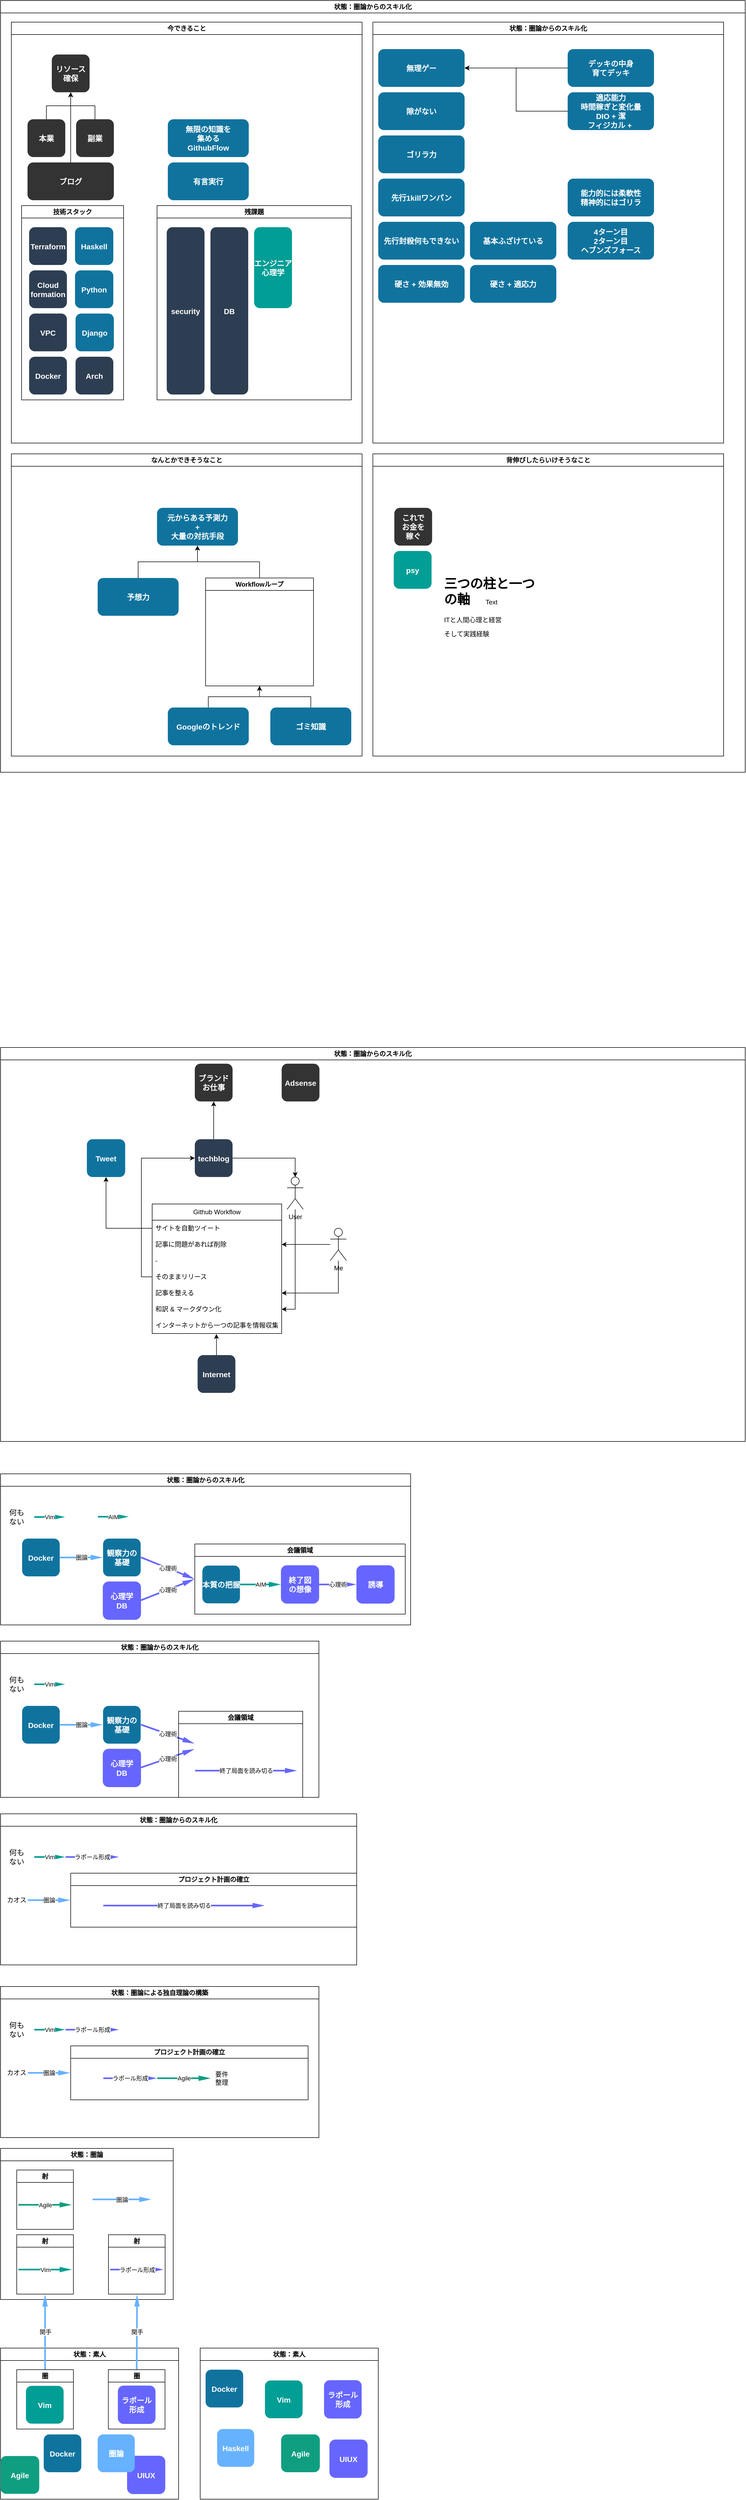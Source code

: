 <mxfile version="24.7.1" type="github" pages="18">
  <diagram id="oRNN-zSzG9cJebJDm6hJ" name="arch">
    <mxGraphModel dx="1194" dy="5316" grid="1" gridSize="10" guides="1" tooltips="1" connect="1" arrows="1" fold="1" page="1" pageScale="1" pageWidth="827" pageHeight="1169" math="0" shadow="0">
      <root>
        <mxCell id="0" />
        <mxCell id="1" parent="0" />
        <mxCell id="EtvrNQNIiaBIp_oZrtTh-1" value="状態：素人" style="swimlane;whiteSpace=wrap;html=1;" parent="1" vertex="1">
          <mxGeometry x="410" y="110" width="330" height="280" as="geometry" />
        </mxCell>
        <mxCell id="EtvrNQNIiaBIp_oZrtTh-2" value="Docker" style="rounded=1;fillColor=#10739E;strokeColor=none;shadow=0;gradientColor=none;fontStyle=1;fontColor=#FFFFFF;fontSize=14;" parent="EtvrNQNIiaBIp_oZrtTh-1" vertex="1">
          <mxGeometry x="10.0" y="40" width="69.68" height="70" as="geometry" />
        </mxCell>
        <mxCell id="EtvrNQNIiaBIp_oZrtTh-3" value="Vim" style="rounded=1;fillColor=#019e95;strokeColor=none;shadow=0;gradientColor=none;fontStyle=1;fontColor=#FFFFFF;fontSize=14;" parent="EtvrNQNIiaBIp_oZrtTh-1" vertex="1">
          <mxGeometry x="120.0" y="60" width="69.79" height="70" as="geometry" />
        </mxCell>
        <mxCell id="EtvrNQNIiaBIp_oZrtTh-4" value="Haskell" style="rounded=1;fillColor=#66B2FF;strokeColor=none;shadow=0;gradientColor=none;fontStyle=1;fontColor=#FFFFFF;fontSize=14;" parent="EtvrNQNIiaBIp_oZrtTh-1" vertex="1">
          <mxGeometry x="31.36" y="150" width="68.75" height="70" as="geometry" />
        </mxCell>
        <mxCell id="EtvrNQNIiaBIp_oZrtTh-5" value="Agile" style="rounded=1;fillColor=#109e81;strokeColor=none;shadow=0;gradientColor=none;fontStyle=1;fontColor=#FFFFFF;fontSize=14;" parent="EtvrNQNIiaBIp_oZrtTh-1" vertex="1">
          <mxGeometry x="150" y="160" width="71.72" height="70" as="geometry" />
        </mxCell>
        <mxCell id="EtvrNQNIiaBIp_oZrtTh-6" value="UIUX" style="rounded=1;fillColor=#6666FF;strokeColor=#6666FF;shadow=0;gradientColor=none;fontStyle=1;fontColor=#FFFFFF;fontSize=14;" parent="EtvrNQNIiaBIp_oZrtTh-1" vertex="1">
          <mxGeometry x="240" y="170" width="69.79" height="70" as="geometry" />
        </mxCell>
        <mxCell id="EtvrNQNIiaBIp_oZrtTh-7" value="ラポール&#xa;形成" style="rounded=1;fillColor=#6666FF;strokeColor=#6666FF;shadow=0;gradientColor=none;fontStyle=1;fontColor=#FFFFFF;fontSize=14;" parent="EtvrNQNIiaBIp_oZrtTh-1" vertex="1">
          <mxGeometry x="230" y="60" width="68.75" height="70" as="geometry" />
        </mxCell>
        <mxCell id="EtvrNQNIiaBIp_oZrtTh-9" value="状態：素人" style="swimlane;whiteSpace=wrap;html=1;" parent="1" vertex="1">
          <mxGeometry x="40" y="110" width="330" height="280" as="geometry" />
        </mxCell>
        <mxCell id="EtvrNQNIiaBIp_oZrtTh-10" value="Docker" style="rounded=1;fillColor=#10739E;strokeColor=none;shadow=0;gradientColor=none;fontStyle=1;fontColor=#FFFFFF;fontSize=14;" parent="EtvrNQNIiaBIp_oZrtTh-9" vertex="1">
          <mxGeometry x="80.0" y="160" width="69.68" height="70" as="geometry" />
        </mxCell>
        <mxCell id="EtvrNQNIiaBIp_oZrtTh-13" value="圏" style="swimlane;whiteSpace=wrap;html=1;" parent="EtvrNQNIiaBIp_oZrtTh-9" vertex="1">
          <mxGeometry x="199.79" y="40" width="105" height="110" as="geometry" />
        </mxCell>
        <mxCell id="EtvrNQNIiaBIp_oZrtTh-14" value="ラポール&#xa;形成" style="rounded=1;fillColor=#6666FF;strokeColor=#6666FF;shadow=0;gradientColor=none;fontStyle=1;fontColor=#FFFFFF;fontSize=14;" parent="EtvrNQNIiaBIp_oZrtTh-13" vertex="1">
          <mxGeometry x="18.12" y="30" width="68.75" height="70" as="geometry" />
        </mxCell>
        <mxCell id="EtvrNQNIiaBIp_oZrtTh-15" value="圏" style="swimlane;whiteSpace=wrap;html=1;" parent="EtvrNQNIiaBIp_oZrtTh-9" vertex="1">
          <mxGeometry x="30" y="40" width="105" height="110" as="geometry" />
        </mxCell>
        <mxCell id="EtvrNQNIiaBIp_oZrtTh-16" value="Vim" style="rounded=1;fillColor=#019e95;strokeColor=none;shadow=0;gradientColor=none;fontStyle=1;fontColor=#FFFFFF;fontSize=14;" parent="EtvrNQNIiaBIp_oZrtTh-15" vertex="1">
          <mxGeometry x="17.08" y="30" width="69.79" height="70" as="geometry" />
        </mxCell>
        <mxCell id="EtvrNQNIiaBIp_oZrtTh-17" value="UIUX" style="rounded=1;fillColor=#6666FF;strokeColor=#6666FF;shadow=0;gradientColor=none;fontStyle=1;fontColor=#FFFFFF;fontSize=14;" parent="EtvrNQNIiaBIp_oZrtTh-9" vertex="1">
          <mxGeometry x="235.0" y="200" width="69.79" height="70" as="geometry" />
        </mxCell>
        <mxCell id="EtvrNQNIiaBIp_oZrtTh-11" value="圏論" style="rounded=1;fillColor=#66B2FF;strokeColor=none;shadow=0;gradientColor=none;fontStyle=1;fontColor=#FFFFFF;fontSize=14;" parent="EtvrNQNIiaBIp_oZrtTh-9" vertex="1">
          <mxGeometry x="180" y="160" width="68.75" height="70" as="geometry" />
        </mxCell>
        <mxCell id="EtvrNQNIiaBIp_oZrtTh-12" value="Agile" style="rounded=1;fillColor=#109e81;strokeColor=none;shadow=0;gradientColor=none;fontStyle=1;fontColor=#FFFFFF;fontSize=14;" parent="EtvrNQNIiaBIp_oZrtTh-9" vertex="1">
          <mxGeometry y="200" width="71.72" height="70" as="geometry" />
        </mxCell>
        <mxCell id="EtvrNQNIiaBIp_oZrtTh-19" value="状態：圏論" style="swimlane;whiteSpace=wrap;html=1;" parent="1" vertex="1">
          <mxGeometry x="40" y="-260" width="320" height="280" as="geometry" />
        </mxCell>
        <mxCell id="EtvrNQNIiaBIp_oZrtTh-20" value="射" style="swimlane;whiteSpace=wrap;html=1;" parent="EtvrNQNIiaBIp_oZrtTh-19" vertex="1">
          <mxGeometry x="200" y="160" width="105" height="110" as="geometry" />
        </mxCell>
        <mxCell id="EtvrNQNIiaBIp_oZrtTh-21" value="" style="endArrow=classic;html=1;rounded=0;fillColor=#6666FF;shape=flexArrow;width=3;endSize=7.17;endWidth=6;strokeColor=none;" parent="EtvrNQNIiaBIp_oZrtTh-20" edge="1">
          <mxGeometry relative="1" as="geometry">
            <mxPoint x="2.5" y="64.5" as="sourcePoint" />
            <mxPoint x="102.5" y="64.5" as="targetPoint" />
          </mxGeometry>
        </mxCell>
        <mxCell id="EtvrNQNIiaBIp_oZrtTh-22" value="ラポール形成" style="edgeLabel;resizable=0;html=1;align=center;verticalAlign=middle;" parent="EtvrNQNIiaBIp_oZrtTh-21" connectable="0" vertex="1">
          <mxGeometry relative="1" as="geometry" />
        </mxCell>
        <mxCell id="EtvrNQNIiaBIp_oZrtTh-23" value="射" style="swimlane;whiteSpace=wrap;html=1;" parent="EtvrNQNIiaBIp_oZrtTh-19" vertex="1">
          <mxGeometry x="30" y="160" width="105" height="110" as="geometry" />
        </mxCell>
        <mxCell id="EtvrNQNIiaBIp_oZrtTh-24" value="" style="endArrow=classic;html=1;rounded=0;fillColor=#019e95;shape=flexArrow;width=3;endSize=7.17;endWidth=6;strokeColor=none;" parent="EtvrNQNIiaBIp_oZrtTh-23" edge="1">
          <mxGeometry relative="1" as="geometry">
            <mxPoint x="2.5" y="64.5" as="sourcePoint" />
            <mxPoint x="102.5" y="64.5" as="targetPoint" />
          </mxGeometry>
        </mxCell>
        <mxCell id="EtvrNQNIiaBIp_oZrtTh-25" value="Vim" style="edgeLabel;resizable=0;html=1;align=center;verticalAlign=middle;" parent="EtvrNQNIiaBIp_oZrtTh-24" connectable="0" vertex="1">
          <mxGeometry relative="1" as="geometry" />
        </mxCell>
        <mxCell id="EtvrNQNIiaBIp_oZrtTh-28" value="射" style="swimlane;whiteSpace=wrap;html=1;" parent="EtvrNQNIiaBIp_oZrtTh-19" vertex="1">
          <mxGeometry x="30.0" y="40" width="105" height="110" as="geometry" />
        </mxCell>
        <mxCell id="EtvrNQNIiaBIp_oZrtTh-29" value="" style="endArrow=classic;html=1;rounded=0;fillColor=#109E81;shape=flexArrow;width=3;endSize=7.17;endWidth=6;strokeColor=none;" parent="EtvrNQNIiaBIp_oZrtTh-28" edge="1">
          <mxGeometry relative="1" as="geometry">
            <mxPoint x="2.5" y="64.5" as="sourcePoint" />
            <mxPoint x="102.5" y="64.5" as="targetPoint" />
          </mxGeometry>
        </mxCell>
        <mxCell id="EtvrNQNIiaBIp_oZrtTh-30" value="Agile" style="edgeLabel;resizable=0;html=1;align=center;verticalAlign=middle;" parent="EtvrNQNIiaBIp_oZrtTh-29" connectable="0" vertex="1">
          <mxGeometry relative="1" as="geometry" />
        </mxCell>
        <mxCell id="EtvrNQNIiaBIp_oZrtTh-26" value="" style="endArrow=classic;html=1;rounded=0;fillColor=#66B2FF;shape=flexArrow;width=3;endSize=7.17;endWidth=6;strokeColor=none;exitX=1;exitY=0.5;exitDx=0;exitDy=0;entryX=0;entryY=0.5;entryDx=0;entryDy=0;" parent="EtvrNQNIiaBIp_oZrtTh-19" edge="1">
          <mxGeometry relative="1" as="geometry">
            <mxPoint x="170" y="94.5" as="sourcePoint" />
            <mxPoint x="280" y="94.5" as="targetPoint" />
          </mxGeometry>
        </mxCell>
        <mxCell id="EtvrNQNIiaBIp_oZrtTh-27" value="圏論" style="edgeLabel;resizable=0;html=1;align=center;verticalAlign=middle;" parent="EtvrNQNIiaBIp_oZrtTh-26" connectable="0" vertex="1">
          <mxGeometry relative="1" as="geometry" />
        </mxCell>
        <mxCell id="EtvrNQNIiaBIp_oZrtTh-31" value="" style="endArrow=classic;html=1;rounded=0;fillColor=#66B2FF;shape=flexArrow;width=3;endSize=7.17;endWidth=6;strokeColor=none;exitX=0.5;exitY=0;exitDx=0;exitDy=0;" parent="1" source="EtvrNQNIiaBIp_oZrtTh-13" edge="1">
          <mxGeometry relative="1" as="geometry">
            <mxPoint x="293" y="150" as="sourcePoint" />
            <mxPoint x="293" y="10" as="targetPoint" />
          </mxGeometry>
        </mxCell>
        <mxCell id="EtvrNQNIiaBIp_oZrtTh-32" value="関手" style="edgeLabel;resizable=0;html=1;align=center;verticalAlign=middle;" parent="EtvrNQNIiaBIp_oZrtTh-31" connectable="0" vertex="1">
          <mxGeometry relative="1" as="geometry" />
        </mxCell>
        <mxCell id="EtvrNQNIiaBIp_oZrtTh-33" value="" style="endArrow=classic;html=1;rounded=0;fillColor=#66B2FF;shape=flexArrow;width=3;endSize=7.17;endWidth=6;strokeColor=none;exitX=0.5;exitY=0;exitDx=0;exitDy=0;" parent="1" source="EtvrNQNIiaBIp_oZrtTh-15" target="EtvrNQNIiaBIp_oZrtTh-23" edge="1">
          <mxGeometry relative="1" as="geometry">
            <mxPoint x="740" y="54.47" as="sourcePoint" />
            <mxPoint x="830" y="50" as="targetPoint" />
          </mxGeometry>
        </mxCell>
        <mxCell id="EtvrNQNIiaBIp_oZrtTh-34" value="関手" style="edgeLabel;resizable=0;html=1;align=center;verticalAlign=middle;" parent="EtvrNQNIiaBIp_oZrtTh-33" connectable="0" vertex="1">
          <mxGeometry relative="1" as="geometry" />
        </mxCell>
        <mxCell id="EtvrNQNIiaBIp_oZrtTh-35" value="状態：圏論による独自理論の構築" style="swimlane;whiteSpace=wrap;html=1;" parent="1" vertex="1">
          <mxGeometry x="40" y="-560" width="590" height="280" as="geometry" />
        </mxCell>
        <mxCell id="EtvrNQNIiaBIp_oZrtTh-36" value="" style="endArrow=classic;html=1;rounded=0;fillColor=#66B2FF;shape=flexArrow;width=3;endSize=7.17;endWidth=6;strokeColor=none;exitX=1;exitY=0.5;exitDx=0;exitDy=0;entryX=0;entryY=0.5;entryDx=0;entryDy=0;" parent="EtvrNQNIiaBIp_oZrtTh-35" source="EtvrNQNIiaBIp_oZrtTh-43" target="EtvrNQNIiaBIp_oZrtTh-44" edge="1">
          <mxGeometry relative="1" as="geometry">
            <mxPoint x="68.0" y="159.58" as="sourcePoint" />
            <mxPoint x="130" y="160" as="targetPoint" />
          </mxGeometry>
        </mxCell>
        <mxCell id="EtvrNQNIiaBIp_oZrtTh-37" value="圏論" style="edgeLabel;resizable=0;html=1;align=center;verticalAlign=middle;" parent="EtvrNQNIiaBIp_oZrtTh-36" connectable="0" vertex="1">
          <mxGeometry relative="1" as="geometry" />
        </mxCell>
        <mxCell id="EtvrNQNIiaBIp_oZrtTh-38" value="" style="endArrow=classic;html=1;rounded=0;fillColor=#019e95;shape=flexArrow;width=3;endSize=7.17;endWidth=6;strokeColor=none;exitX=1;exitY=0.5;exitDx=0;exitDy=0;" parent="EtvrNQNIiaBIp_oZrtTh-35" edge="1">
          <mxGeometry relative="1" as="geometry">
            <mxPoint x="62.0" y="80" as="sourcePoint" />
            <mxPoint x="120" y="80" as="targetPoint" />
          </mxGeometry>
        </mxCell>
        <mxCell id="EtvrNQNIiaBIp_oZrtTh-39" value="Vim" style="edgeLabel;resizable=0;html=1;align=center;verticalAlign=middle;" parent="EtvrNQNIiaBIp_oZrtTh-38" connectable="0" vertex="1">
          <mxGeometry relative="1" as="geometry" />
        </mxCell>
        <mxCell id="EtvrNQNIiaBIp_oZrtTh-40" value="" style="endArrow=classic;html=1;rounded=0;fillColor=#6666FF;shape=flexArrow;width=3;endSize=7.17;endWidth=6;strokeColor=none;" parent="EtvrNQNIiaBIp_oZrtTh-35" edge="1">
          <mxGeometry relative="1" as="geometry">
            <mxPoint x="120" y="80" as="sourcePoint" />
            <mxPoint x="220" y="80" as="targetPoint" />
          </mxGeometry>
        </mxCell>
        <mxCell id="EtvrNQNIiaBIp_oZrtTh-41" value="ラポール形成" style="edgeLabel;resizable=0;html=1;align=center;verticalAlign=middle;" parent="EtvrNQNIiaBIp_oZrtTh-40" connectable="0" vertex="1">
          <mxGeometry relative="1" as="geometry" />
        </mxCell>
        <mxCell id="EtvrNQNIiaBIp_oZrtTh-42" value="&lt;font style=&quot;font-size: 14px;&quot;&gt;何もない&lt;br&gt;&lt;/font&gt;" style="text;html=1;strokeColor=none;fillColor=none;align=center;verticalAlign=middle;whiteSpace=wrap;rounded=0;" parent="EtvrNQNIiaBIp_oZrtTh-35" vertex="1">
          <mxGeometry x="10" y="60" width="40" height="40" as="geometry" />
        </mxCell>
        <mxCell id="EtvrNQNIiaBIp_oZrtTh-43" value="&lt;font style=&quot;&quot;&gt;&lt;font style=&quot;font-size: 12px;&quot;&gt;カオス&lt;/font&gt;&lt;br&gt;&lt;/font&gt;" style="text;html=1;strokeColor=none;fillColor=none;align=center;verticalAlign=middle;whiteSpace=wrap;rounded=0;" parent="EtvrNQNIiaBIp_oZrtTh-35" vertex="1">
          <mxGeometry x="10" y="140" width="40" height="40" as="geometry" />
        </mxCell>
        <mxCell id="EtvrNQNIiaBIp_oZrtTh-44" value="プロジェクト計画の確立" style="swimlane;whiteSpace=wrap;html=1;" parent="EtvrNQNIiaBIp_oZrtTh-35" vertex="1">
          <mxGeometry x="130" y="110" width="440" height="100" as="geometry" />
        </mxCell>
        <mxCell id="EtvrNQNIiaBIp_oZrtTh-45" value="" style="endArrow=classic;html=1;rounded=0;fillColor=#6666FF;shape=flexArrow;width=3;endSize=7.17;endWidth=6;strokeColor=none;" parent="EtvrNQNIiaBIp_oZrtTh-44" edge="1">
          <mxGeometry relative="1" as="geometry">
            <mxPoint x="60" y="60" as="sourcePoint" />
            <mxPoint x="160" y="60" as="targetPoint" />
          </mxGeometry>
        </mxCell>
        <mxCell id="EtvrNQNIiaBIp_oZrtTh-46" value="ラポール形成" style="edgeLabel;resizable=0;html=1;align=center;verticalAlign=middle;" parent="EtvrNQNIiaBIp_oZrtTh-45" connectable="0" vertex="1">
          <mxGeometry relative="1" as="geometry" />
        </mxCell>
        <mxCell id="EtvrNQNIiaBIp_oZrtTh-47" value="" style="endArrow=classic;html=1;rounded=0;fillColor=#109E81;shape=flexArrow;width=3;endSize=7.17;endWidth=6;strokeColor=none;" parent="EtvrNQNIiaBIp_oZrtTh-44" edge="1">
          <mxGeometry relative="1" as="geometry">
            <mxPoint x="160" y="60" as="sourcePoint" />
            <mxPoint x="260" y="60" as="targetPoint" />
          </mxGeometry>
        </mxCell>
        <mxCell id="EtvrNQNIiaBIp_oZrtTh-48" value="Agile" style="edgeLabel;resizable=0;html=1;align=center;verticalAlign=middle;" parent="EtvrNQNIiaBIp_oZrtTh-47" connectable="0" vertex="1">
          <mxGeometry relative="1" as="geometry" />
        </mxCell>
        <mxCell id="EtvrNQNIiaBIp_oZrtTh-49" value="&lt;font style=&quot;&quot;&gt;&lt;font style=&quot;font-size: 12px;&quot;&gt;要件&lt;br&gt;&lt;/font&gt;整理&lt;br&gt;&lt;/font&gt;" style="text;html=1;strokeColor=none;fillColor=none;align=center;verticalAlign=middle;whiteSpace=wrap;rounded=0;" parent="EtvrNQNIiaBIp_oZrtTh-44" vertex="1">
          <mxGeometry x="260" y="40" width="40" height="40" as="geometry" />
        </mxCell>
        <mxCell id="4WUHIGS_B5dh8i_6RRQe-1" value="状態：圏論からのスキル化" style="swimlane;whiteSpace=wrap;html=1;" parent="1" vertex="1">
          <mxGeometry x="40" y="-880" width="660" height="280" as="geometry" />
        </mxCell>
        <mxCell id="4WUHIGS_B5dh8i_6RRQe-2" value="" style="endArrow=classic;html=1;rounded=0;fillColor=#66B2FF;shape=flexArrow;width=3;endSize=7.17;endWidth=6;strokeColor=none;exitX=1;exitY=0.5;exitDx=0;exitDy=0;entryX=0;entryY=0.5;entryDx=0;entryDy=0;" parent="4WUHIGS_B5dh8i_6RRQe-1" source="4WUHIGS_B5dh8i_6RRQe-9" target="4WUHIGS_B5dh8i_6RRQe-10" edge="1">
          <mxGeometry relative="1" as="geometry">
            <mxPoint x="68.0" y="159.58" as="sourcePoint" />
            <mxPoint x="130" y="160" as="targetPoint" />
          </mxGeometry>
        </mxCell>
        <mxCell id="4WUHIGS_B5dh8i_6RRQe-3" value="圏論" style="edgeLabel;resizable=0;html=1;align=center;verticalAlign=middle;" parent="4WUHIGS_B5dh8i_6RRQe-2" connectable="0" vertex="1">
          <mxGeometry relative="1" as="geometry" />
        </mxCell>
        <mxCell id="4WUHIGS_B5dh8i_6RRQe-4" value="" style="endArrow=classic;html=1;rounded=0;fillColor=#019e95;shape=flexArrow;width=3;endSize=7.17;endWidth=6;strokeColor=none;exitX=1;exitY=0.5;exitDx=0;exitDy=0;" parent="4WUHIGS_B5dh8i_6RRQe-1" edge="1">
          <mxGeometry relative="1" as="geometry">
            <mxPoint x="62.0" y="80" as="sourcePoint" />
            <mxPoint x="120" y="80" as="targetPoint" />
          </mxGeometry>
        </mxCell>
        <mxCell id="4WUHIGS_B5dh8i_6RRQe-5" value="Vim" style="edgeLabel;resizable=0;html=1;align=center;verticalAlign=middle;" parent="4WUHIGS_B5dh8i_6RRQe-4" connectable="0" vertex="1">
          <mxGeometry relative="1" as="geometry" />
        </mxCell>
        <mxCell id="4WUHIGS_B5dh8i_6RRQe-6" value="" style="endArrow=classic;html=1;rounded=0;fillColor=#6666FF;shape=flexArrow;width=3;endSize=7.17;endWidth=6;strokeColor=none;" parent="4WUHIGS_B5dh8i_6RRQe-1" edge="1">
          <mxGeometry relative="1" as="geometry">
            <mxPoint x="120" y="80" as="sourcePoint" />
            <mxPoint x="220" y="80" as="targetPoint" />
          </mxGeometry>
        </mxCell>
        <mxCell id="4WUHIGS_B5dh8i_6RRQe-7" value="ラポール形成" style="edgeLabel;resizable=0;html=1;align=center;verticalAlign=middle;" parent="4WUHIGS_B5dh8i_6RRQe-6" connectable="0" vertex="1">
          <mxGeometry relative="1" as="geometry" />
        </mxCell>
        <mxCell id="4WUHIGS_B5dh8i_6RRQe-8" value="&lt;font style=&quot;font-size: 14px;&quot;&gt;何もない&lt;br&gt;&lt;/font&gt;" style="text;html=1;strokeColor=none;fillColor=none;align=center;verticalAlign=middle;whiteSpace=wrap;rounded=0;" parent="4WUHIGS_B5dh8i_6RRQe-1" vertex="1">
          <mxGeometry x="10" y="60" width="40" height="40" as="geometry" />
        </mxCell>
        <mxCell id="4WUHIGS_B5dh8i_6RRQe-9" value="&lt;font style=&quot;&quot;&gt;&lt;font style=&quot;font-size: 12px;&quot;&gt;カオス&lt;/font&gt;&lt;br&gt;&lt;/font&gt;" style="text;html=1;strokeColor=none;fillColor=none;align=center;verticalAlign=middle;whiteSpace=wrap;rounded=0;" parent="4WUHIGS_B5dh8i_6RRQe-1" vertex="1">
          <mxGeometry x="10" y="140" width="40" height="40" as="geometry" />
        </mxCell>
        <mxCell id="4WUHIGS_B5dh8i_6RRQe-10" value="プロジェクト計画の確立" style="swimlane;whiteSpace=wrap;html=1;" parent="4WUHIGS_B5dh8i_6RRQe-1" vertex="1">
          <mxGeometry x="130" y="110" width="530" height="100" as="geometry" />
        </mxCell>
        <mxCell id="4WUHIGS_B5dh8i_6RRQe-11" value="" style="endArrow=classic;html=1;rounded=0;fillColor=#6666FF;shape=flexArrow;width=3;endSize=7.17;endWidth=6;strokeColor=none;" parent="4WUHIGS_B5dh8i_6RRQe-10" edge="1">
          <mxGeometry relative="1" as="geometry">
            <mxPoint x="60" y="60" as="sourcePoint" />
            <mxPoint x="360" y="60" as="targetPoint" />
          </mxGeometry>
        </mxCell>
        <mxCell id="4WUHIGS_B5dh8i_6RRQe-12" value="終了局面を読み切る" style="edgeLabel;resizable=0;html=1;align=center;verticalAlign=middle;" parent="4WUHIGS_B5dh8i_6RRQe-11" connectable="0" vertex="1">
          <mxGeometry relative="1" as="geometry" />
        </mxCell>
        <mxCell id="MkggtV5wi_TIvpfta4GQ-1" value="状態：圏論からのスキル化" style="swimlane;whiteSpace=wrap;html=1;" parent="1" vertex="1">
          <mxGeometry x="40" y="-1200" width="590" height="289.5" as="geometry" />
        </mxCell>
        <mxCell id="MkggtV5wi_TIvpfta4GQ-4" value="" style="endArrow=classic;html=1;rounded=0;fillColor=#019e95;shape=flexArrow;width=3;endSize=7.17;endWidth=6;strokeColor=none;exitX=1;exitY=0.5;exitDx=0;exitDy=0;" parent="MkggtV5wi_TIvpfta4GQ-1" edge="1">
          <mxGeometry relative="1" as="geometry">
            <mxPoint x="62.0" y="80" as="sourcePoint" />
            <mxPoint x="120" y="80" as="targetPoint" />
          </mxGeometry>
        </mxCell>
        <mxCell id="MkggtV5wi_TIvpfta4GQ-5" value="Vim" style="edgeLabel;resizable=0;html=1;align=center;verticalAlign=middle;" parent="MkggtV5wi_TIvpfta4GQ-4" connectable="0" vertex="1">
          <mxGeometry relative="1" as="geometry" />
        </mxCell>
        <mxCell id="MkggtV5wi_TIvpfta4GQ-6" value="" style="endArrow=classic;html=1;rounded=0;fillColor=#6666FF;shape=flexArrow;width=3;endSize=7.17;endWidth=6;strokeColor=none;" parent="MkggtV5wi_TIvpfta4GQ-1" edge="1">
          <mxGeometry relative="1" as="geometry">
            <mxPoint x="259.68" y="154.5" as="sourcePoint" />
            <mxPoint x="360" y="190" as="targetPoint" />
          </mxGeometry>
        </mxCell>
        <mxCell id="MkggtV5wi_TIvpfta4GQ-7" value="心理術" style="edgeLabel;resizable=0;html=1;align=center;verticalAlign=middle;" parent="MkggtV5wi_TIvpfta4GQ-6" connectable="0" vertex="1">
          <mxGeometry relative="1" as="geometry" />
        </mxCell>
        <mxCell id="MkggtV5wi_TIvpfta4GQ-8" value="&lt;font style=&quot;font-size: 14px;&quot;&gt;何もない&lt;br&gt;&lt;/font&gt;" style="text;html=1;strokeColor=none;fillColor=none;align=center;verticalAlign=middle;whiteSpace=wrap;rounded=0;" parent="MkggtV5wi_TIvpfta4GQ-1" vertex="1">
          <mxGeometry x="10" y="60" width="40" height="40" as="geometry" />
        </mxCell>
        <mxCell id="dy35aeAQ4Ue6G7NFQhnv-1" value="Docker" style="rounded=1;fillColor=#10739E;strokeColor=none;shadow=0;gradientColor=none;fontStyle=1;fontColor=#FFFFFF;fontSize=14;" parent="MkggtV5wi_TIvpfta4GQ-1" vertex="1">
          <mxGeometry x="40.0" y="120" width="69.68" height="70" as="geometry" />
        </mxCell>
        <mxCell id="dy35aeAQ4Ue6G7NFQhnv-2" value="" style="endArrow=classic;html=1;rounded=0;fillColor=#66B2FF;shape=flexArrow;width=3;endSize=7.17;endWidth=6;strokeColor=none;exitX=1;exitY=0.5;exitDx=0;exitDy=0;entryX=0;entryY=0.5;entryDx=0;entryDy=0;" parent="MkggtV5wi_TIvpfta4GQ-1" source="dy35aeAQ4Ue6G7NFQhnv-1" target="dy35aeAQ4Ue6G7NFQhnv-4" edge="1">
          <mxGeometry relative="1" as="geometry">
            <mxPoint x="109.68" y="154.5" as="sourcePoint" />
            <mxPoint x="189.68" y="154.5" as="targetPoint" />
          </mxGeometry>
        </mxCell>
        <mxCell id="dy35aeAQ4Ue6G7NFQhnv-3" value="圏論" style="edgeLabel;resizable=0;html=1;align=center;verticalAlign=middle;" parent="dy35aeAQ4Ue6G7NFQhnv-2" connectable="0" vertex="1">
          <mxGeometry relative="1" as="geometry" />
        </mxCell>
        <mxCell id="dy35aeAQ4Ue6G7NFQhnv-4" value="観察力の&#xa;基礎" style="rounded=1;fillColor=#10739E;strokeColor=none;shadow=0;gradientColor=none;fontStyle=1;fontColor=#FFFFFF;fontSize=14;" parent="MkggtV5wi_TIvpfta4GQ-1" vertex="1">
          <mxGeometry x="190.0" y="120" width="69.68" height="70" as="geometry" />
        </mxCell>
        <mxCell id="Grk3ASspi7itF8LlZDWV-1" value="心理学&#xa;DB" style="rounded=1;fillColor=#6666FF;strokeColor=#6666FF;shadow=0;gradientColor=none;fontStyle=1;fontColor=#FFFFFF;fontSize=14;" parent="MkggtV5wi_TIvpfta4GQ-1" vertex="1">
          <mxGeometry x="190.0" y="200" width="69.79" height="70" as="geometry" />
        </mxCell>
        <mxCell id="Grk3ASspi7itF8LlZDWV-2" value="" style="endArrow=classic;html=1;rounded=0;fillColor=#6666FF;shape=flexArrow;width=3;endSize=7.17;endWidth=6;strokeColor=none;" parent="MkggtV5wi_TIvpfta4GQ-1" edge="1">
          <mxGeometry relative="1" as="geometry">
            <mxPoint x="259.68" y="234.5" as="sourcePoint" />
            <mxPoint x="360" y="200" as="targetPoint" />
          </mxGeometry>
        </mxCell>
        <mxCell id="Grk3ASspi7itF8LlZDWV-3" value="心理術" style="edgeLabel;resizable=0;html=1;align=center;verticalAlign=middle;" parent="Grk3ASspi7itF8LlZDWV-2" connectable="0" vertex="1">
          <mxGeometry relative="1" as="geometry" />
        </mxCell>
        <mxCell id="Grk3ASspi7itF8LlZDWV-4" value="会議領域" style="swimlane;whiteSpace=wrap;html=1;" parent="MkggtV5wi_TIvpfta4GQ-1" vertex="1">
          <mxGeometry x="330" y="130" width="230" height="159.5" as="geometry" />
        </mxCell>
        <mxCell id="Grk3ASspi7itF8LlZDWV-7" value="" style="endArrow=classic;html=1;rounded=0;fillColor=#6666FF;shape=flexArrow;width=3;endSize=7.17;endWidth=6;strokeColor=none;" parent="1" edge="1">
          <mxGeometry relative="1" as="geometry">
            <mxPoint x="400" y="-960" as="sourcePoint" />
            <mxPoint x="590" y="-960" as="targetPoint" />
          </mxGeometry>
        </mxCell>
        <mxCell id="Grk3ASspi7itF8LlZDWV-8" value="終了局面を読み切る" style="edgeLabel;resizable=0;html=1;align=center;verticalAlign=middle;" parent="Grk3ASspi7itF8LlZDWV-7" connectable="0" vertex="1">
          <mxGeometry relative="1" as="geometry" />
        </mxCell>
        <mxCell id="Grk3ASspi7itF8LlZDWV-9" value="状態：圏論からのスキル化" style="swimlane;whiteSpace=wrap;html=1;" parent="1" vertex="1">
          <mxGeometry x="40" y="-1510" width="760" height="280" as="geometry" />
        </mxCell>
        <mxCell id="Grk3ASspi7itF8LlZDWV-10" value="" style="endArrow=classic;html=1;rounded=0;fillColor=#019e95;shape=flexArrow;width=3;endSize=7.17;endWidth=6;strokeColor=none;exitX=1;exitY=0.5;exitDx=0;exitDy=0;" parent="Grk3ASspi7itF8LlZDWV-9" edge="1">
          <mxGeometry relative="1" as="geometry">
            <mxPoint x="62.0" y="80" as="sourcePoint" />
            <mxPoint x="120" y="80" as="targetPoint" />
          </mxGeometry>
        </mxCell>
        <mxCell id="Grk3ASspi7itF8LlZDWV-11" value="Vim" style="edgeLabel;resizable=0;html=1;align=center;verticalAlign=middle;" parent="Grk3ASspi7itF8LlZDWV-10" connectable="0" vertex="1">
          <mxGeometry relative="1" as="geometry" />
        </mxCell>
        <mxCell id="Grk3ASspi7itF8LlZDWV-12" value="" style="endArrow=classic;html=1;rounded=0;fillColor=#6666FF;shape=flexArrow;width=3;endSize=7.17;endWidth=6;strokeColor=none;entryX=0;entryY=0.5;entryDx=0;entryDy=0;" parent="Grk3ASspi7itF8LlZDWV-9" target="Grk3ASspi7itF8LlZDWV-22" edge="1">
          <mxGeometry relative="1" as="geometry">
            <mxPoint x="259.68" y="154.5" as="sourcePoint" />
            <mxPoint x="360" y="190" as="targetPoint" />
          </mxGeometry>
        </mxCell>
        <mxCell id="Grk3ASspi7itF8LlZDWV-13" value="心理術" style="edgeLabel;resizable=0;html=1;align=center;verticalAlign=middle;" parent="Grk3ASspi7itF8LlZDWV-12" connectable="0" vertex="1">
          <mxGeometry relative="1" as="geometry" />
        </mxCell>
        <mxCell id="Grk3ASspi7itF8LlZDWV-14" value="&lt;font style=&quot;font-size: 14px;&quot;&gt;何もない&lt;br&gt;&lt;/font&gt;" style="text;html=1;strokeColor=none;fillColor=none;align=center;verticalAlign=middle;whiteSpace=wrap;rounded=0;" parent="Grk3ASspi7itF8LlZDWV-9" vertex="1">
          <mxGeometry x="10" y="60" width="40" height="40" as="geometry" />
        </mxCell>
        <mxCell id="Grk3ASspi7itF8LlZDWV-15" value="Docker" style="rounded=1;fillColor=#10739E;strokeColor=none;shadow=0;gradientColor=none;fontStyle=1;fontColor=#FFFFFF;fontSize=14;" parent="Grk3ASspi7itF8LlZDWV-9" vertex="1">
          <mxGeometry x="40.0" y="120" width="69.68" height="70" as="geometry" />
        </mxCell>
        <mxCell id="Grk3ASspi7itF8LlZDWV-16" value="" style="endArrow=classic;html=1;rounded=0;fillColor=#66B2FF;shape=flexArrow;width=3;endSize=7.17;endWidth=6;strokeColor=none;exitX=1;exitY=0.5;exitDx=0;exitDy=0;entryX=0;entryY=0.5;entryDx=0;entryDy=0;" parent="Grk3ASspi7itF8LlZDWV-9" source="Grk3ASspi7itF8LlZDWV-15" target="Grk3ASspi7itF8LlZDWV-18" edge="1">
          <mxGeometry relative="1" as="geometry">
            <mxPoint x="109.68" y="154.5" as="sourcePoint" />
            <mxPoint x="189.68" y="154.5" as="targetPoint" />
          </mxGeometry>
        </mxCell>
        <mxCell id="Grk3ASspi7itF8LlZDWV-17" value="圏論" style="edgeLabel;resizable=0;html=1;align=center;verticalAlign=middle;" parent="Grk3ASspi7itF8LlZDWV-16" connectable="0" vertex="1">
          <mxGeometry relative="1" as="geometry" />
        </mxCell>
        <mxCell id="Grk3ASspi7itF8LlZDWV-18" value="観察力の&#xa;基礎" style="rounded=1;fillColor=#10739E;strokeColor=none;shadow=0;gradientColor=none;fontStyle=1;fontColor=#FFFFFF;fontSize=14;" parent="Grk3ASspi7itF8LlZDWV-9" vertex="1">
          <mxGeometry x="190.0" y="120" width="69.68" height="70" as="geometry" />
        </mxCell>
        <mxCell id="Grk3ASspi7itF8LlZDWV-19" value="心理学&#xa;DB" style="rounded=1;fillColor=#6666FF;strokeColor=#6666FF;shadow=0;gradientColor=none;fontStyle=1;fontColor=#FFFFFF;fontSize=14;" parent="Grk3ASspi7itF8LlZDWV-9" vertex="1">
          <mxGeometry x="190.0" y="200" width="69.79" height="70" as="geometry" />
        </mxCell>
        <mxCell id="Grk3ASspi7itF8LlZDWV-20" value="" style="endArrow=classic;html=1;rounded=0;fillColor=#6666FF;shape=flexArrow;width=3;endSize=7.17;endWidth=6;strokeColor=none;entryX=0;entryY=0.5;entryDx=0;entryDy=0;" parent="Grk3ASspi7itF8LlZDWV-9" target="Grk3ASspi7itF8LlZDWV-22" edge="1">
          <mxGeometry relative="1" as="geometry">
            <mxPoint x="259.68" y="234.5" as="sourcePoint" />
            <mxPoint x="360" y="200" as="targetPoint" />
          </mxGeometry>
        </mxCell>
        <mxCell id="Grk3ASspi7itF8LlZDWV-21" value="心理術" style="edgeLabel;resizable=0;html=1;align=center;verticalAlign=middle;" parent="Grk3ASspi7itF8LlZDWV-20" connectable="0" vertex="1">
          <mxGeometry relative="1" as="geometry" />
        </mxCell>
        <mxCell id="Grk3ASspi7itF8LlZDWV-22" value="会議領域" style="swimlane;whiteSpace=wrap;html=1;" parent="Grk3ASspi7itF8LlZDWV-9" vertex="1">
          <mxGeometry x="360" y="130" width="390" height="130" as="geometry" />
        </mxCell>
        <mxCell id="4OIpWaBSAvoMjhRQVzah-2" value="本質の把握" style="rounded=1;fillColor=#10739E;strokeColor=none;shadow=0;gradientColor=none;fontStyle=1;fontColor=#FFFFFF;fontSize=14;" parent="Grk3ASspi7itF8LlZDWV-22" vertex="1">
          <mxGeometry x="14.0" y="40" width="69.68" height="70" as="geometry" />
        </mxCell>
        <mxCell id="4OIpWaBSAvoMjhRQVzah-3" value="誘導" style="rounded=1;fillColor=#6666FF;strokeColor=#6666FF;shadow=0;gradientColor=none;fontStyle=1;fontColor=#FFFFFF;fontSize=14;" parent="Grk3ASspi7itF8LlZDWV-22" vertex="1">
          <mxGeometry x="300" y="40" width="69.79" height="70" as="geometry" />
        </mxCell>
        <mxCell id="4OIpWaBSAvoMjhRQVzah-7" value="" style="endArrow=classic;html=1;rounded=0;fillColor=#019e95;shape=flexArrow;width=3;endSize=7.17;endWidth=6;strokeColor=none;exitX=1;exitY=0.5;exitDx=0;exitDy=0;entryX=0;entryY=0.5;entryDx=0;entryDy=0;" parent="Grk3ASspi7itF8LlZDWV-22" source="4OIpWaBSAvoMjhRQVzah-2" target="4OIpWaBSAvoMjhRQVzah-9" edge="1">
          <mxGeometry relative="1" as="geometry">
            <mxPoint x="110.0" y="74.5" as="sourcePoint" />
            <mxPoint x="168" y="74.5" as="targetPoint" />
          </mxGeometry>
        </mxCell>
        <mxCell id="4OIpWaBSAvoMjhRQVzah-8" value="AIM" style="edgeLabel;resizable=0;html=1;align=center;verticalAlign=middle;" parent="4OIpWaBSAvoMjhRQVzah-7" connectable="0" vertex="1">
          <mxGeometry relative="1" as="geometry" />
        </mxCell>
        <mxCell id="4OIpWaBSAvoMjhRQVzah-9" value="終了図&#xa;の想像" style="rounded=1;fillColor=#6666FF;strokeColor=#6666FF;shadow=0;gradientColor=none;fontStyle=1;fontColor=#FFFFFF;fontSize=14;" parent="Grk3ASspi7itF8LlZDWV-22" vertex="1">
          <mxGeometry x="160.11" y="40" width="69.79" height="70" as="geometry" />
        </mxCell>
        <mxCell id="4OIpWaBSAvoMjhRQVzah-10" value="" style="endArrow=classic;html=1;rounded=0;fillColor=#6666FF;shape=flexArrow;width=3;endSize=7.17;endWidth=6;strokeColor=none;entryX=0;entryY=0.5;entryDx=0;entryDy=0;exitX=1;exitY=0.5;exitDx=0;exitDy=0;" parent="Grk3ASspi7itF8LlZDWV-22" source="4OIpWaBSAvoMjhRQVzah-9" target="4OIpWaBSAvoMjhRQVzah-3" edge="1">
          <mxGeometry relative="1" as="geometry">
            <mxPoint x="-90.32" y="114.5" as="sourcePoint" />
            <mxPoint x="10" y="75" as="targetPoint" />
          </mxGeometry>
        </mxCell>
        <mxCell id="4OIpWaBSAvoMjhRQVzah-11" value="心理術" style="edgeLabel;resizable=0;html=1;align=center;verticalAlign=middle;" parent="4OIpWaBSAvoMjhRQVzah-10" connectable="0" vertex="1">
          <mxGeometry relative="1" as="geometry" />
        </mxCell>
        <mxCell id="4OIpWaBSAvoMjhRQVzah-4" value="" style="endArrow=classic;html=1;rounded=0;fillColor=#019e95;shape=flexArrow;width=3;endSize=7.17;endWidth=6;strokeColor=none;exitX=1;exitY=0.5;exitDx=0;exitDy=0;" parent="Grk3ASspi7itF8LlZDWV-9" edge="1">
          <mxGeometry relative="1" as="geometry">
            <mxPoint x="180.0" y="79.5" as="sourcePoint" />
            <mxPoint x="238" y="79.5" as="targetPoint" />
          </mxGeometry>
        </mxCell>
        <mxCell id="4OIpWaBSAvoMjhRQVzah-5" value="AIM" style="edgeLabel;resizable=0;html=1;align=center;verticalAlign=middle;" parent="4OIpWaBSAvoMjhRQVzah-4" connectable="0" vertex="1">
          <mxGeometry relative="1" as="geometry" />
        </mxCell>
        <mxCell id="igPosv9aw8RWdcacOeQP-1" value="状態：圏論からのスキル化" style="swimlane;whiteSpace=wrap;html=1;" parent="1" vertex="1">
          <mxGeometry x="40" y="-2300" width="1380" height="730" as="geometry" />
        </mxCell>
        <mxCell id="mrgv56XyLkmAIUHV8rIz-1" value="Adsense" style="rounded=1;fillColor=#333333;strokeColor=none;shadow=0;gradientColor=none;fontStyle=1;fontColor=#FFFFFF;fontSize=14;" parent="igPosv9aw8RWdcacOeQP-1" vertex="1">
          <mxGeometry x="521" y="30" width="70" height="70" as="geometry" />
        </mxCell>
        <mxCell id="6SzB1PvdnZIplH8IDjRf-2" value="ブランド&#xa;お仕事" style="rounded=1;fillColor=#333333;strokeColor=none;shadow=0;gradientColor=none;fontStyle=1;fontColor=#FFFFFF;fontSize=14;" parent="igPosv9aw8RWdcacOeQP-1" vertex="1">
          <mxGeometry x="360" y="30" width="70" height="70" as="geometry" />
        </mxCell>
        <mxCell id="pXqdYK-wdsycdL4smANg-10" value="Tweet" style="rounded=1;fillColor=#10739E;strokeColor=none;shadow=0;gradientColor=none;fontStyle=1;fontColor=#FFFFFF;fontSize=14;" parent="igPosv9aw8RWdcacOeQP-1" vertex="1">
          <mxGeometry x="160" y="170" width="71" height="70" as="geometry" />
        </mxCell>
        <mxCell id="pXqdYK-wdsycdL4smANg-11" value="Internet" style="rounded=1;fillColor=#2E3E52;strokeColor=none;shadow=0;gradientColor=none;fontStyle=1;fontColor=#FFFFFF;fontSize=14;" parent="igPosv9aw8RWdcacOeQP-1" vertex="1">
          <mxGeometry x="365.22" y="570" width="70" height="70" as="geometry" />
        </mxCell>
        <mxCell id="pXqdYK-wdsycdL4smANg-12" style="edgeStyle=orthogonalEdgeStyle;rounded=0;orthogonalLoop=1;jettySize=auto;html=1;entryX=1;entryY=0.5;entryDx=0;entryDy=0;" parent="igPosv9aw8RWdcacOeQP-1" source="pXqdYK-wdsycdL4smANg-13" target="pXqdYK-wdsycdL4smANg-20" edge="1">
          <mxGeometry relative="1" as="geometry" />
        </mxCell>
        <mxCell id="pXqdYK-wdsycdL4smANg-13" value="User" style="shape=umlActor;verticalLabelPosition=bottom;verticalAlign=top;html=1;outlineConnect=0;" parent="igPosv9aw8RWdcacOeQP-1" vertex="1">
          <mxGeometry x="531" y="240" width="30" height="60" as="geometry" />
        </mxCell>
        <mxCell id="pXqdYK-wdsycdL4smANg-14" value="Github Workflow" style="swimlane;fontStyle=0;childLayout=stackLayout;horizontal=1;startSize=30;horizontalStack=0;resizeParent=1;resizeParentMax=0;resizeLast=0;collapsible=1;marginBottom=0;whiteSpace=wrap;html=1;" parent="igPosv9aw8RWdcacOeQP-1" vertex="1">
          <mxGeometry x="281" y="290" width="240" height="240" as="geometry" />
        </mxCell>
        <mxCell id="pXqdYK-wdsycdL4smANg-15" value="サイトを自動ツイート" style="text;strokeColor=none;fillColor=none;align=left;verticalAlign=middle;spacingLeft=4;spacingRight=4;overflow=hidden;points=[[0,0.5],[1,0.5]];portConstraint=eastwest;rotatable=0;whiteSpace=wrap;html=1;" parent="pXqdYK-wdsycdL4smANg-14" vertex="1">
          <mxGeometry y="30" width="240" height="30" as="geometry" />
        </mxCell>
        <mxCell id="pXqdYK-wdsycdL4smANg-16" value="記事に問題があれば削除" style="text;strokeColor=none;fillColor=none;align=left;verticalAlign=middle;spacingLeft=4;spacingRight=4;overflow=hidden;points=[[0,0.5],[1,0.5]];portConstraint=eastwest;rotatable=0;whiteSpace=wrap;html=1;" parent="pXqdYK-wdsycdL4smANg-14" vertex="1">
          <mxGeometry y="60" width="240" height="30" as="geometry" />
        </mxCell>
        <mxCell id="pXqdYK-wdsycdL4smANg-17" value="-" style="text;strokeColor=none;fillColor=none;align=left;verticalAlign=middle;spacingLeft=4;spacingRight=4;overflow=hidden;points=[[0,0.5],[1,0.5]];portConstraint=eastwest;rotatable=0;whiteSpace=wrap;html=1;" parent="pXqdYK-wdsycdL4smANg-14" vertex="1">
          <mxGeometry y="90" width="240" height="30" as="geometry" />
        </mxCell>
        <mxCell id="pXqdYK-wdsycdL4smANg-18" value="そのままリリース" style="text;strokeColor=none;fillColor=none;align=left;verticalAlign=middle;spacingLeft=4;spacingRight=4;overflow=hidden;points=[[0,0.5],[1,0.5]];portConstraint=eastwest;rotatable=0;whiteSpace=wrap;html=1;" parent="pXqdYK-wdsycdL4smANg-14" vertex="1">
          <mxGeometry y="120" width="240" height="30" as="geometry" />
        </mxCell>
        <mxCell id="pXqdYK-wdsycdL4smANg-19" value="記事を整える" style="text;strokeColor=none;fillColor=none;align=left;verticalAlign=middle;spacingLeft=4;spacingRight=4;overflow=hidden;points=[[0,0.5],[1,0.5]];portConstraint=eastwest;rotatable=0;whiteSpace=wrap;html=1;" parent="pXqdYK-wdsycdL4smANg-14" vertex="1">
          <mxGeometry y="150" width="240" height="30" as="geometry" />
        </mxCell>
        <mxCell id="pXqdYK-wdsycdL4smANg-20" value="和訳 &amp;amp; マークダウン化" style="text;strokeColor=none;fillColor=none;align=left;verticalAlign=middle;spacingLeft=4;spacingRight=4;overflow=hidden;points=[[0,0.5],[1,0.5]];portConstraint=eastwest;rotatable=0;whiteSpace=wrap;html=1;" parent="pXqdYK-wdsycdL4smANg-14" vertex="1">
          <mxGeometry y="180" width="240" height="30" as="geometry" />
        </mxCell>
        <mxCell id="pXqdYK-wdsycdL4smANg-21" value="インターネットから一つの記事を情報収集" style="text;strokeColor=none;fillColor=none;align=left;verticalAlign=middle;spacingLeft=4;spacingRight=4;overflow=hidden;points=[[0,0.5],[1,0.5]];portConstraint=eastwest;rotatable=0;whiteSpace=wrap;html=1;" parent="pXqdYK-wdsycdL4smANg-14" vertex="1">
          <mxGeometry y="210" width="240" height="30" as="geometry" />
        </mxCell>
        <mxCell id="pXqdYK-wdsycdL4smANg-24" style="edgeStyle=orthogonalEdgeStyle;rounded=0;orthogonalLoop=1;jettySize=auto;html=1;entryX=0.5;entryY=1;entryDx=0;entryDy=0;" parent="igPosv9aw8RWdcacOeQP-1" source="pXqdYK-wdsycdL4smANg-15" target="pXqdYK-wdsycdL4smANg-10" edge="1">
          <mxGeometry relative="1" as="geometry" />
        </mxCell>
        <mxCell id="pXqdYK-wdsycdL4smANg-25" style="edgeStyle=orthogonalEdgeStyle;rounded=0;orthogonalLoop=1;jettySize=auto;html=1;entryX=0.496;entryY=1.033;entryDx=0;entryDy=0;entryPerimeter=0;" parent="igPosv9aw8RWdcacOeQP-1" source="pXqdYK-wdsycdL4smANg-11" target="pXqdYK-wdsycdL4smANg-21" edge="1">
          <mxGeometry relative="1" as="geometry" />
        </mxCell>
        <mxCell id="pXqdYK-wdsycdL4smANg-26" style="edgeStyle=orthogonalEdgeStyle;rounded=0;orthogonalLoop=1;jettySize=auto;html=1;" parent="igPosv9aw8RWdcacOeQP-1" source="pXqdYK-wdsycdL4smANg-28" target="pXqdYK-wdsycdL4smANg-19" edge="1">
          <mxGeometry relative="1" as="geometry" />
        </mxCell>
        <mxCell id="pXqdYK-wdsycdL4smANg-27" style="edgeStyle=orthogonalEdgeStyle;rounded=0;orthogonalLoop=1;jettySize=auto;html=1;entryX=1;entryY=0.5;entryDx=0;entryDy=0;" parent="igPosv9aw8RWdcacOeQP-1" source="pXqdYK-wdsycdL4smANg-28" target="pXqdYK-wdsycdL4smANg-16" edge="1">
          <mxGeometry relative="1" as="geometry" />
        </mxCell>
        <mxCell id="pXqdYK-wdsycdL4smANg-28" value="Me" style="shape=umlActor;verticalLabelPosition=bottom;verticalAlign=top;html=1;outlineConnect=0;" parent="igPosv9aw8RWdcacOeQP-1" vertex="1">
          <mxGeometry x="611" y="335" width="30" height="60" as="geometry" />
        </mxCell>
        <mxCell id="wKx60gtkJDJb-Gv8d6iq-4" style="edgeStyle=orthogonalEdgeStyle;rounded=0;orthogonalLoop=1;jettySize=auto;html=1;" parent="igPosv9aw8RWdcacOeQP-1" source="wKx60gtkJDJb-Gv8d6iq-1" target="6SzB1PvdnZIplH8IDjRf-2" edge="1">
          <mxGeometry relative="1" as="geometry" />
        </mxCell>
        <mxCell id="wKx60gtkJDJb-Gv8d6iq-1" value="techblog" style="rounded=1;fillColor=#2E3E52;strokeColor=none;shadow=0;gradientColor=none;fontStyle=1;fontColor=#FFFFFF;fontSize=14;" parent="igPosv9aw8RWdcacOeQP-1" vertex="1">
          <mxGeometry x="360" y="170" width="70" height="70" as="geometry" />
        </mxCell>
        <mxCell id="wKx60gtkJDJb-Gv8d6iq-2" style="edgeStyle=orthogonalEdgeStyle;rounded=0;orthogonalLoop=1;jettySize=auto;html=1;entryX=0.5;entryY=0;entryDx=0;entryDy=0;entryPerimeter=0;" parent="igPosv9aw8RWdcacOeQP-1" source="wKx60gtkJDJb-Gv8d6iq-1" target="pXqdYK-wdsycdL4smANg-13" edge="1">
          <mxGeometry relative="1" as="geometry" />
        </mxCell>
        <mxCell id="wKx60gtkJDJb-Gv8d6iq-3" style="edgeStyle=orthogonalEdgeStyle;rounded=0;orthogonalLoop=1;jettySize=auto;html=1;entryX=0;entryY=0.5;entryDx=0;entryDy=0;" parent="igPosv9aw8RWdcacOeQP-1" source="pXqdYK-wdsycdL4smANg-18" target="wKx60gtkJDJb-Gv8d6iq-1" edge="1">
          <mxGeometry relative="1" as="geometry" />
        </mxCell>
        <mxCell id="JHlf3TxTEQhZrFdNS1kI-1" value="状態：圏論からのスキル化" style="swimlane;whiteSpace=wrap;html=1;" parent="1" vertex="1">
          <mxGeometry x="40" y="-4240" width="1380" height="1430" as="geometry" />
        </mxCell>
        <mxCell id="wUl-jKKBIIJhtIVpl3m--18" value="今できること" style="swimlane;whiteSpace=wrap;html=1;" parent="JHlf3TxTEQhZrFdNS1kI-1" vertex="1">
          <mxGeometry x="20" y="40" width="650" height="780" as="geometry" />
        </mxCell>
        <mxCell id="3vcQB0C9pp6So1rZS9XH-7" value="有言実行" style="rounded=1;fillColor=#10739E;strokeColor=none;shadow=0;gradientColor=none;fontStyle=1;fontColor=#FFFFFF;fontSize=14;" parent="wUl-jKKBIIJhtIVpl3m--18" vertex="1">
          <mxGeometry x="290" y="260" width="150" height="70" as="geometry" />
        </mxCell>
        <mxCell id="wUl-jKKBIIJhtIVpl3m--21" style="edgeStyle=orthogonalEdgeStyle;rounded=0;orthogonalLoop=1;jettySize=auto;html=1;" parent="wUl-jKKBIIJhtIVpl3m--18" source="8p56535Rd03QEzrIcmqj-2" target="wUl-jKKBIIJhtIVpl3m--20" edge="1">
          <mxGeometry relative="1" as="geometry" />
        </mxCell>
        <mxCell id="8p56535Rd03QEzrIcmqj-2" value="ブログ" style="rounded=1;fillColor=#333333;strokeColor=none;shadow=0;gradientColor=none;fontStyle=1;fontColor=#FFFFFF;fontSize=14;" parent="wUl-jKKBIIJhtIVpl3m--18" vertex="1">
          <mxGeometry x="30" y="260" width="160" height="70" as="geometry" />
        </mxCell>
        <mxCell id="wUl-jKKBIIJhtIVpl3m--22" style="edgeStyle=orthogonalEdgeStyle;rounded=0;orthogonalLoop=1;jettySize=auto;html=1;" parent="wUl-jKKBIIJhtIVpl3m--18" source="8p56535Rd03QEzrIcmqj-3" target="wUl-jKKBIIJhtIVpl3m--20" edge="1">
          <mxGeometry relative="1" as="geometry" />
        </mxCell>
        <mxCell id="8p56535Rd03QEzrIcmqj-3" value="本業" style="rounded=1;fillColor=#333333;strokeColor=none;shadow=0;gradientColor=none;fontStyle=1;fontColor=#FFFFFF;fontSize=14;" parent="wUl-jKKBIIJhtIVpl3m--18" vertex="1">
          <mxGeometry x="30" y="180" width="70" height="70" as="geometry" />
        </mxCell>
        <mxCell id="wUl-jKKBIIJhtIVpl3m--23" style="edgeStyle=orthogonalEdgeStyle;rounded=0;orthogonalLoop=1;jettySize=auto;html=1;" parent="wUl-jKKBIIJhtIVpl3m--18" source="8p56535Rd03QEzrIcmqj-4" target="wUl-jKKBIIJhtIVpl3m--20" edge="1">
          <mxGeometry relative="1" as="geometry" />
        </mxCell>
        <mxCell id="8p56535Rd03QEzrIcmqj-4" value="副業" style="rounded=1;fillColor=#333333;strokeColor=none;shadow=0;gradientColor=none;fontStyle=1;fontColor=#FFFFFF;fontSize=14;" parent="wUl-jKKBIIJhtIVpl3m--18" vertex="1">
          <mxGeometry x="120" y="180" width="70" height="70" as="geometry" />
        </mxCell>
        <mxCell id="JHlf3TxTEQhZrFdNS1kI-25" value="技術スタック" style="swimlane;whiteSpace=wrap;html=1;" parent="wUl-jKKBIIJhtIVpl3m--18" vertex="1">
          <mxGeometry x="19" y="340" width="189" height="360" as="geometry" />
        </mxCell>
        <mxCell id="JHlf3TxTEQhZrFdNS1kI-5" value="Terraform" style="rounded=1;fillColor=#2E3E52;strokeColor=none;shadow=0;gradientColor=none;fontStyle=1;fontColor=#FFFFFF;fontSize=14;" parent="JHlf3TxTEQhZrFdNS1kI-25" vertex="1">
          <mxGeometry x="14" y="40" width="70" height="70" as="geometry" />
        </mxCell>
        <mxCell id="JHlf3TxTEQhZrFdNS1kI-26" value="Cloud&#xa;formation" style="rounded=1;fillColor=#2E3E52;strokeColor=none;shadow=0;gradientColor=none;fontStyle=1;fontColor=#FFFFFF;fontSize=14;" parent="JHlf3TxTEQhZrFdNS1kI-25" vertex="1">
          <mxGeometry x="14" y="120" width="70" height="70" as="geometry" />
        </mxCell>
        <mxCell id="JHlf3TxTEQhZrFdNS1kI-27" value="VPC" style="rounded=1;fillColor=#2E3E52;strokeColor=none;shadow=0;gradientColor=none;fontStyle=1;fontColor=#FFFFFF;fontSize=14;" parent="JHlf3TxTEQhZrFdNS1kI-25" vertex="1">
          <mxGeometry x="14" y="200" width="70" height="70" as="geometry" />
        </mxCell>
        <mxCell id="JHlf3TxTEQhZrFdNS1kI-4" value="Haskell" style="rounded=1;fillColor=#10739E;strokeColor=none;shadow=0;gradientColor=none;fontStyle=1;fontColor=#FFFFFF;fontSize=14;" parent="JHlf3TxTEQhZrFdNS1kI-25" vertex="1">
          <mxGeometry x="99" y="40" width="71" height="70" as="geometry" />
        </mxCell>
        <mxCell id="7HkvuhLWkOqbQwCYd5de-2" value="Python" style="rounded=1;fillColor=#10739E;strokeColor=none;shadow=0;gradientColor=none;fontStyle=1;fontColor=#FFFFFF;fontSize=14;" parent="JHlf3TxTEQhZrFdNS1kI-25" vertex="1">
          <mxGeometry x="99" y="120" width="71" height="70" as="geometry" />
        </mxCell>
        <mxCell id="7HkvuhLWkOqbQwCYd5de-3" value="Docker" style="rounded=1;fillColor=#2E3E52;strokeColor=none;shadow=0;gradientColor=none;fontStyle=1;fontColor=#FFFFFF;fontSize=14;" parent="JHlf3TxTEQhZrFdNS1kI-25" vertex="1">
          <mxGeometry x="14" y="280" width="70" height="70" as="geometry" />
        </mxCell>
        <mxCell id="gy_MRG555wwDk64535U_-1" value="Arch" style="rounded=1;fillColor=#2E3E52;strokeColor=none;shadow=0;gradientColor=none;fontStyle=1;fontColor=#FFFFFF;fontSize=14;" parent="JHlf3TxTEQhZrFdNS1kI-25" vertex="1">
          <mxGeometry x="100" y="280" width="70" height="70" as="geometry" />
        </mxCell>
        <mxCell id="8p56535Rd03QEzrIcmqj-5" value="Django" style="rounded=1;fillColor=#10739E;strokeColor=none;shadow=0;gradientColor=none;fontStyle=1;fontColor=#FFFFFF;fontSize=14;" parent="JHlf3TxTEQhZrFdNS1kI-25" vertex="1">
          <mxGeometry x="100" y="200" width="71" height="70" as="geometry" />
        </mxCell>
        <mxCell id="wUl-jKKBIIJhtIVpl3m--20" value="リソース&#xa;確保" style="rounded=1;fillColor=#333333;strokeColor=none;shadow=0;gradientColor=none;fontStyle=1;fontColor=#FFFFFF;fontSize=14;" parent="wUl-jKKBIIJhtIVpl3m--18" vertex="1">
          <mxGeometry x="75" y="60" width="70" height="70" as="geometry" />
        </mxCell>
        <mxCell id="T0hhv4CYac_xe9Lu0SNb-1" value="残課題" style="swimlane;whiteSpace=wrap;html=1;" parent="wUl-jKKBIIJhtIVpl3m--18" vertex="1">
          <mxGeometry x="270" y="340" width="360" height="360" as="geometry" />
        </mxCell>
        <mxCell id="T0hhv4CYac_xe9Lu0SNb-5" value="security" style="rounded=1;fillColor=#2E3E52;strokeColor=none;shadow=0;gradientColor=none;fontStyle=1;fontColor=#FFFFFF;fontSize=14;" parent="T0hhv4CYac_xe9Lu0SNb-1" vertex="1">
          <mxGeometry x="18" y="40" width="70" height="310" as="geometry" />
        </mxCell>
        <mxCell id="7HkvuhLWkOqbQwCYd5de-1" value="DB" style="rounded=1;fillColor=#2E3E52;strokeColor=none;shadow=0;gradientColor=none;fontStyle=1;fontColor=#FFFFFF;fontSize=14;" parent="T0hhv4CYac_xe9Lu0SNb-1" vertex="1">
          <mxGeometry x="99" y="40" width="70" height="310" as="geometry" />
        </mxCell>
        <mxCell id="8p56535Rd03QEzrIcmqj-1" value="エンジニア&#xa;心理学" style="rounded=1;fillColor=#019E95;strokeColor=none;shadow=0;gradientColor=none;fontStyle=1;fontColor=#FFFFFF;fontSize=14;" parent="T0hhv4CYac_xe9Lu0SNb-1" vertex="1">
          <mxGeometry x="180" y="40" width="70.11" height="150" as="geometry" />
        </mxCell>
        <mxCell id="wUl-jKKBIIJhtIVpl3m--46" value="無限の知識を&#xa;集める&#xa;GithubFlow" style="rounded=1;fillColor=#10739E;strokeColor=none;shadow=0;gradientColor=none;fontStyle=1;fontColor=#FFFFFF;fontSize=14;" parent="wUl-jKKBIIJhtIVpl3m--18" vertex="1">
          <mxGeometry x="290" y="180" width="150" height="70" as="geometry" />
        </mxCell>
        <mxCell id="3vcQB0C9pp6So1rZS9XH-1" value="状態：圏論からのスキル化" style="swimlane;whiteSpace=wrap;html=1;" parent="JHlf3TxTEQhZrFdNS1kI-1" vertex="1">
          <mxGeometry x="690" y="40" width="650" height="780" as="geometry" />
        </mxCell>
        <mxCell id="wUl-jKKBIIJhtIVpl3m--17" style="edgeStyle=orthogonalEdgeStyle;rounded=0;orthogonalLoop=1;jettySize=auto;html=1;entryX=1;entryY=0.5;entryDx=0;entryDy=0;" parent="3vcQB0C9pp6So1rZS9XH-1" source="3vcQB0C9pp6So1rZS9XH-24" target="wUl-jKKBIIJhtIVpl3m--15" edge="1">
          <mxGeometry relative="1" as="geometry" />
        </mxCell>
        <mxCell id="3vcQB0C9pp6So1rZS9XH-24" value="デッキの中身&#xa;育てデッキ" style="rounded=1;fillColor=#10739E;strokeColor=none;shadow=0;gradientColor=none;fontStyle=1;fontColor=#FFFFFF;fontSize=14;" parent="3vcQB0C9pp6So1rZS9XH-1" vertex="1">
          <mxGeometry x="361" y="50" width="160" height="70" as="geometry" />
        </mxCell>
        <mxCell id="wUl-jKKBIIJhtIVpl3m--16" style="edgeStyle=orthogonalEdgeStyle;rounded=0;orthogonalLoop=1;jettySize=auto;html=1;entryX=1;entryY=0.5;entryDx=0;entryDy=0;" parent="3vcQB0C9pp6So1rZS9XH-1" source="0A6_qlnSRbyEr8-nvlEl-3" target="wUl-jKKBIIJhtIVpl3m--15" edge="1">
          <mxGeometry relative="1" as="geometry" />
        </mxCell>
        <mxCell id="0A6_qlnSRbyEr8-nvlEl-3" value="適応能力&#xa;時間稼ぎと変化量&#xa;DIO + 潔&#xa;フィジカル + " style="rounded=1;fillColor=#10739E;strokeColor=none;shadow=0;gradientColor=none;fontStyle=1;fontColor=#FFFFFF;fontSize=14;" parent="3vcQB0C9pp6So1rZS9XH-1" vertex="1">
          <mxGeometry x="361" y="130" width="160" height="70" as="geometry" />
        </mxCell>
        <mxCell id="0A6_qlnSRbyEr8-nvlEl-4" value="ゴリラ力" style="rounded=1;fillColor=#10739E;strokeColor=none;shadow=0;gradientColor=none;fontStyle=1;fontColor=#FFFFFF;fontSize=14;" parent="3vcQB0C9pp6So1rZS9XH-1" vertex="1">
          <mxGeometry x="10" y="210" width="160" height="70" as="geometry" />
        </mxCell>
        <mxCell id="0A6_qlnSRbyEr8-nvlEl-5" value="能力的には柔軟性&#xa;精神的にはゴリラ" style="rounded=1;fillColor=#10739E;strokeColor=none;shadow=0;gradientColor=none;fontStyle=1;fontColor=#FFFFFF;fontSize=14;" parent="3vcQB0C9pp6So1rZS9XH-1" vertex="1">
          <mxGeometry x="361" y="290" width="160" height="70" as="geometry" />
        </mxCell>
        <mxCell id="wUl-jKKBIIJhtIVpl3m--1" value="隙がない" style="rounded=1;fillColor=#10739E;strokeColor=none;shadow=0;gradientColor=none;fontStyle=1;fontColor=#FFFFFF;fontSize=14;" parent="3vcQB0C9pp6So1rZS9XH-1" vertex="1">
          <mxGeometry x="10" y="130" width="160" height="70" as="geometry" />
        </mxCell>
        <mxCell id="wUl-jKKBIIJhtIVpl3m--3" value="先行1killワンパン" style="rounded=1;fillColor=#10739E;strokeColor=none;shadow=0;gradientColor=none;fontStyle=1;fontColor=#FFFFFF;fontSize=14;" parent="3vcQB0C9pp6So1rZS9XH-1" vertex="1">
          <mxGeometry x="10" y="290" width="160" height="70" as="geometry" />
        </mxCell>
        <mxCell id="wUl-jKKBIIJhtIVpl3m--4" value="先行封殺何もできない" style="rounded=1;fillColor=#10739E;strokeColor=none;shadow=0;gradientColor=none;fontStyle=1;fontColor=#FFFFFF;fontSize=14;" parent="3vcQB0C9pp6So1rZS9XH-1" vertex="1">
          <mxGeometry x="10" y="370" width="160" height="70" as="geometry" />
        </mxCell>
        <mxCell id="wUl-jKKBIIJhtIVpl3m--15" value="無理ゲー" style="rounded=1;fillColor=#10739E;strokeColor=none;shadow=0;gradientColor=none;fontStyle=1;fontColor=#FFFFFF;fontSize=14;" parent="3vcQB0C9pp6So1rZS9XH-1" vertex="1">
          <mxGeometry x="10" y="50" width="160" height="70" as="geometry" />
        </mxCell>
        <mxCell id="wUl-jKKBIIJhtIVpl3m--19" value="基本ふざけている" style="rounded=1;fillColor=#10739E;strokeColor=none;shadow=0;gradientColor=none;fontStyle=1;fontColor=#FFFFFF;fontSize=14;" parent="3vcQB0C9pp6So1rZS9XH-1" vertex="1">
          <mxGeometry x="180" y="370" width="160" height="70" as="geometry" />
        </mxCell>
        <mxCell id="wUl-jKKBIIJhtIVpl3m--24" value="4ターン目&#xa;2ターン目&#xa;ヘブンズフォース" style="rounded=1;fillColor=#10739E;strokeColor=none;shadow=0;gradientColor=none;fontStyle=1;fontColor=#FFFFFF;fontSize=14;" parent="3vcQB0C9pp6So1rZS9XH-1" vertex="1">
          <mxGeometry x="361" y="370" width="160" height="70" as="geometry" />
        </mxCell>
        <mxCell id="1wWkkXLgHwmSnJV007dE-2" value="硬さ + 効果無効" style="rounded=1;fillColor=#10739E;strokeColor=none;shadow=0;gradientColor=none;fontStyle=1;fontColor=#FFFFFF;fontSize=14;" parent="3vcQB0C9pp6So1rZS9XH-1" vertex="1">
          <mxGeometry x="10" y="450" width="160" height="70" as="geometry" />
        </mxCell>
        <mxCell id="1wWkkXLgHwmSnJV007dE-3" value="硬さ + 適応力" style="rounded=1;fillColor=#10739E;strokeColor=none;shadow=0;gradientColor=none;fontStyle=1;fontColor=#FFFFFF;fontSize=14;" parent="3vcQB0C9pp6So1rZS9XH-1" vertex="1">
          <mxGeometry x="180" y="450" width="160" height="70" as="geometry" />
        </mxCell>
        <mxCell id="wUl-jKKBIIJhtIVpl3m--25" value="なんとかできそうなこと" style="swimlane;whiteSpace=wrap;html=1;" parent="JHlf3TxTEQhZrFdNS1kI-1" vertex="1">
          <mxGeometry x="20" y="840" width="650" height="560" as="geometry" />
        </mxCell>
        <mxCell id="wUl-jKKBIIJhtIVpl3m--53" style="edgeStyle=orthogonalEdgeStyle;rounded=0;orthogonalLoop=1;jettySize=auto;html=1;entryX=0.5;entryY=1;entryDx=0;entryDy=0;" parent="wUl-jKKBIIJhtIVpl3m--25" source="wUl-jKKBIIJhtIVpl3m--48" target="wUl-jKKBIIJhtIVpl3m--52" edge="1">
          <mxGeometry relative="1" as="geometry" />
        </mxCell>
        <mxCell id="wUl-jKKBIIJhtIVpl3m--48" value="Googleのトレンド" style="rounded=1;fillColor=#10739E;strokeColor=none;shadow=0;gradientColor=none;fontStyle=1;fontColor=#FFFFFF;fontSize=14;" parent="wUl-jKKBIIJhtIVpl3m--25" vertex="1">
          <mxGeometry x="290" y="470" width="150" height="70" as="geometry" />
        </mxCell>
        <mxCell id="wUl-jKKBIIJhtIVpl3m--54" style="edgeStyle=orthogonalEdgeStyle;rounded=0;orthogonalLoop=1;jettySize=auto;html=1;entryX=0.5;entryY=1;entryDx=0;entryDy=0;" parent="wUl-jKKBIIJhtIVpl3m--25" source="wUl-jKKBIIJhtIVpl3m--51" target="wUl-jKKBIIJhtIVpl3m--52" edge="1">
          <mxGeometry relative="1" as="geometry" />
        </mxCell>
        <mxCell id="wUl-jKKBIIJhtIVpl3m--51" value="ゴミ知識" style="rounded=1;fillColor=#10739E;strokeColor=none;shadow=0;gradientColor=none;fontStyle=1;fontColor=#FFFFFF;fontSize=14;" parent="wUl-jKKBIIJhtIVpl3m--25" vertex="1">
          <mxGeometry x="480" y="470" width="150" height="70" as="geometry" />
        </mxCell>
        <mxCell id="wUl-jKKBIIJhtIVpl3m--57" style="edgeStyle=orthogonalEdgeStyle;rounded=0;orthogonalLoop=1;jettySize=auto;html=1;" parent="wUl-jKKBIIJhtIVpl3m--25" source="wUl-jKKBIIJhtIVpl3m--52" target="wUl-jKKBIIJhtIVpl3m--55" edge="1">
          <mxGeometry relative="1" as="geometry" />
        </mxCell>
        <mxCell id="wUl-jKKBIIJhtIVpl3m--52" value="Workflowループ" style="swimlane;whiteSpace=wrap;html=1;" parent="wUl-jKKBIIJhtIVpl3m--25" vertex="1">
          <mxGeometry x="360" y="230" width="200" height="200" as="geometry" />
        </mxCell>
        <mxCell id="wUl-jKKBIIJhtIVpl3m--56" style="edgeStyle=orthogonalEdgeStyle;rounded=0;orthogonalLoop=1;jettySize=auto;html=1;" parent="wUl-jKKBIIJhtIVpl3m--25" source="wUl-jKKBIIJhtIVpl3m--47" target="wUl-jKKBIIJhtIVpl3m--55" edge="1">
          <mxGeometry relative="1" as="geometry" />
        </mxCell>
        <mxCell id="wUl-jKKBIIJhtIVpl3m--47" value="予想力" style="rounded=1;fillColor=#10739E;strokeColor=none;shadow=0;gradientColor=none;fontStyle=1;fontColor=#FFFFFF;fontSize=14;" parent="wUl-jKKBIIJhtIVpl3m--25" vertex="1">
          <mxGeometry x="160" y="230" width="150" height="70" as="geometry" />
        </mxCell>
        <mxCell id="wUl-jKKBIIJhtIVpl3m--55" value="元からある予測力&#xa;+&#xa;大量の対抗手段" style="rounded=1;fillColor=#10739E;strokeColor=none;shadow=0;gradientColor=none;fontStyle=1;fontColor=#FFFFFF;fontSize=14;" parent="wUl-jKKBIIJhtIVpl3m--25" vertex="1">
          <mxGeometry x="270" y="100" width="150" height="70" as="geometry" />
        </mxCell>
        <mxCell id="wUl-jKKBIIJhtIVpl3m--44" value="背伸びしたらいけそうなこと" style="swimlane;whiteSpace=wrap;html=1;" parent="JHlf3TxTEQhZrFdNS1kI-1" vertex="1">
          <mxGeometry x="690" y="840" width="650" height="560" as="geometry" />
        </mxCell>
        <mxCell id="wUl-jKKBIIJhtIVpl3m--58" value="これで&#xa;お金を&#xa;稼ぐ" style="rounded=1;fillColor=#333333;strokeColor=none;shadow=0;gradientColor=none;fontStyle=1;fontColor=#FFFFFF;fontSize=14;" parent="wUl-jKKBIIJhtIVpl3m--44" vertex="1">
          <mxGeometry x="39.79" y="100" width="70" height="70" as="geometry" />
        </mxCell>
        <mxCell id="1wWkkXLgHwmSnJV007dE-4" value="psy" style="rounded=1;fillColor=#019E95;strokeColor=none;shadow=0;gradientColor=none;fontStyle=1;fontColor=#FFFFFF;fontSize=14;" parent="wUl-jKKBIIJhtIVpl3m--44" vertex="1">
          <mxGeometry x="38.68" y="180" width="70.11" height="70" as="geometry" />
        </mxCell>
        <mxCell id="9d7N389BkF41S4PPY8k_-2" value="Text" style="text;html=1;align=center;verticalAlign=middle;whiteSpace=wrap;rounded=0;" vertex="1" parent="1">
          <mxGeometry x="920" y="-3140" width="60" height="30" as="geometry" />
        </mxCell>
        <mxCell id="9d7N389BkF41S4PPY8k_-3" value="&lt;h1 style=&quot;margin-top: 0px;&quot;&gt;三つの柱と一つの軸&lt;/h1&gt;&lt;p&gt;ITと人間心理と経営&lt;/p&gt;&lt;p&gt;そして実践経験&lt;/p&gt;&lt;p&gt;&lt;br&gt;&lt;/p&gt;" style="text;html=1;whiteSpace=wrap;overflow=hidden;rounded=0;" vertex="1" parent="1">
          <mxGeometry x="860" y="-3180" width="180" height="180" as="geometry" />
        </mxCell>
      </root>
    </mxGraphModel>
  </diagram>
  <diagram name="2024year" id="uiUMKeZ0txUB_UNjZnf_">
    <mxGraphModel dx="666" dy="800" grid="1" gridSize="10" guides="1" tooltips="1" connect="1" arrows="1" fold="1" page="1" pageScale="1" pageWidth="827" pageHeight="1169" math="0" shadow="0">
      <root>
        <mxCell id="Bh7SMV7lsvvrdX1vqtc6-0" />
        <mxCell id="Bh7SMV7lsvvrdX1vqtc6-1" parent="Bh7SMV7lsvvrdX1vqtc6-0" />
        <mxCell id="Bh7SMV7lsvvrdX1vqtc6-15" value="4月&lt;div&gt;1800円(220記事,+11)&lt;/div&gt;" style="html=1;shadow=0;dashed=0;align=center;verticalAlign=middle;shape=mxgraph.arrows2.arrow;dy=0;dx=10;notch=10;" parent="Bh7SMV7lsvvrdX1vqtc6-1" vertex="1">
          <mxGeometry x="1680" y="120" width="331" height="70" as="geometry" />
        </mxCell>
        <mxCell id="Ru7E1SiRD02BdjEPUVSw-0" value="5月&lt;div&gt;1400円:&lt;span style=&quot;background-color: initial;&quot;&gt;(316記事+&lt;/span&gt;&lt;span style=&quot;background-color: initial;&quot;&gt;&amp;nbsp;96&lt;/span&gt;&lt;span style=&quot;background-color: initial;&quot;&gt;)&lt;/span&gt;&lt;/div&gt;" style="html=1;shadow=0;dashed=0;align=center;verticalAlign=middle;shape=mxgraph.arrows2.arrow;dy=0;dx=10;notch=10;" parent="Bh7SMV7lsvvrdX1vqtc6-1" vertex="1">
          <mxGeometry x="1999" y="120" width="331" height="70" as="geometry" />
        </mxCell>
        <mxCell id="Ru7E1SiRD02BdjEPUVSw-1" value="6月&lt;div&gt;目標2500円:(355記事+39)&lt;/div&gt;&lt;div&gt;実際1502円:(329記事+13)&lt;/div&gt;" style="html=1;shadow=0;dashed=0;align=center;verticalAlign=middle;shape=mxgraph.arrows2.arrow;dy=0;dx=10;notch=10;" parent="Bh7SMV7lsvvrdX1vqtc6-1" vertex="1">
          <mxGeometry x="2320" y="120" width="331" height="70" as="geometry" />
        </mxCell>
        <mxCell id="Ru7E1SiRD02BdjEPUVSw-2" value="7月&lt;div&gt;目標:1630円(400記事+45)&lt;/div&gt;&lt;div&gt;実際:498円&lt;span style=&quot;background-color: initial;&quot;&gt;(329記事+13)&lt;/span&gt;&lt;/div&gt;" style="html=1;shadow=0;dashed=0;align=center;verticalAlign=middle;shape=mxgraph.arrows2.arrow;dy=0;dx=10;notch=10;" parent="Bh7SMV7lsvvrdX1vqtc6-1" vertex="1">
          <mxGeometry x="2640" y="120" width="331" height="70" as="geometry" />
        </mxCell>
        <mxCell id="FjeknVnULqctq_wNdwAw-0" value="Open&#xa;Search" style="rounded=1;fillColor=#2E3E52;strokeColor=none;shadow=0;gradientColor=none;fontStyle=1;fontColor=#FFFFFF;fontSize=14;" parent="Bh7SMV7lsvvrdX1vqtc6-1" vertex="1">
          <mxGeometry x="1680.11" y="199" width="70" height="391" as="geometry" />
        </mxCell>
        <mxCell id="pMwYDgXReLPqg8cn-fJU-0" value="ECS&#xa;Multi&#xa;Container" style="rounded=1;fillColor=#10739E;strokeColor=none;shadow=0;gradientColor=none;fontStyle=1;fontColor=#FFFFFF;fontSize=14;" parent="Bh7SMV7lsvvrdX1vqtc6-1" vertex="1">
          <mxGeometry x="1760.11" y="199" width="70" height="230" as="geometry" />
        </mxCell>
        <mxCell id="c4h0luWL1eRa8xh-gyWp-2" value="ココナラ&#xa;登録" style="rounded=1;fillColor=#333333;strokeColor=none;shadow=0;gradientColor=none;fontStyle=1;fontColor=#FFFFFF;fontSize=14;" parent="Bh7SMV7lsvvrdX1vqtc6-1" vertex="1">
          <mxGeometry x="1680.0" y="599" width="70.11" height="69" as="geometry" />
        </mxCell>
        <mxCell id="nxaWoVZWUnP83pNudGsD-0" value="Open&#xa;Search" style="rounded=1;fillColor=#2E3E52;strokeColor=none;shadow=0;gradientColor=none;fontStyle=1;fontColor=#FFFFFF;fontSize=14;" parent="Bh7SMV7lsvvrdX1vqtc6-1" vertex="1">
          <mxGeometry x="1840.11" y="199.38" width="70" height="231.62" as="geometry" />
        </mxCell>
        <mxCell id="orpI2Ms2HJTnG1h-H57j-0" value="AWS&#xa;CF&#xa;WAF&#xa;fix" style="rounded=1;fillColor=#2E3E52;strokeColor=#232F3E;shadow=0;gradientColor=none;fontStyle=1;fontColor=#FFFFFF;fontSize=14;" parent="Bh7SMV7lsvvrdX1vqtc6-1" vertex="1">
          <mxGeometry x="1840.11" y="439.63" width="70" height="70" as="geometry" />
        </mxCell>
        <mxCell id="CJGJ9xjIOzubEeCd7xv0-2" value="&lt;h1&gt;&lt;/h1&gt;&lt;span style=&quot;background-color: initial;&quot;&gt;&lt;div style=&quot;&quot;&gt;&lt;span style=&quot;background-color: initial; font-size: x-small;&quot;&gt;これまでは大量の知識をストックすることに注力する人生であった。&lt;/span&gt;&lt;br&gt;&lt;/div&gt;&lt;div style=&quot;&quot;&gt;&lt;font size=&quot;1&quot;&gt;そして、知識をストックしていけば自然と技術力も上がり、成果も生み出せると考えていた。&lt;/font&gt;&lt;/div&gt;&lt;div style=&quot;&quot;&gt;&lt;font size=&quot;1&quot;&gt;&lt;br&gt;&lt;/font&gt;&lt;/div&gt;&lt;div style=&quot;&quot;&gt;&lt;font size=&quot;1&quot;&gt;しかし、現金化できないものは自己満足に過ぎないと思うようにもなる。&lt;/font&gt;&lt;/div&gt;&lt;div style=&quot;&quot;&gt;&lt;font size=&quot;1&quot;&gt;&lt;br&gt;&lt;/font&gt;&lt;/div&gt;&lt;div style=&quot;&quot;&gt;&lt;font size=&quot;1&quot;&gt;これからはそれらの知識を換金していき、元をとりに行きたい。&lt;/font&gt;&lt;/div&gt;&lt;/span&gt;" style="text;html=1;strokeColor=none;fillColor=none;spacing=5;spacingTop=-20;whiteSpace=wrap;overflow=hidden;rounded=0;shadow=0;" parent="Bh7SMV7lsvvrdX1vqtc6-1" vertex="1">
          <mxGeometry x="880" y="80" width="320" height="110" as="geometry" />
        </mxCell>
        <mxCell id="CJGJ9xjIOzubEeCd7xv0-3" value="Flame&#xa;value&#xa;&#xa;ブログ化" style="rounded=1;fillColor=#333333;strokeColor=none;shadow=0;gradientColor=none;fontStyle=1;fontColor=#FFFFFF;fontSize=14;" parent="Bh7SMV7lsvvrdX1vqtc6-1" vertex="1">
          <mxGeometry x="1760.11" y="599" width="70" height="149.5" as="geometry" />
        </mxCell>
        <mxCell id="CJGJ9xjIOzubEeCd7xv0-4" value="crowd&#xa;works&#xa;登録" style="rounded=1;fillColor=#333333;strokeColor=none;shadow=0;gradientColor=none;fontStyle=1;fontColor=#FFFFFF;fontSize=14;" parent="Bh7SMV7lsvvrdX1vqtc6-1" vertex="1">
          <mxGeometry x="1680.0" y="679" width="70.11" height="69" as="geometry" />
        </mxCell>
        <mxCell id="CJGJ9xjIOzubEeCd7xv0-7" value="blog&#xa;situation&#xa;search" style="rounded=1;fillColor=#333333;strokeColor=none;shadow=0;gradientColor=none;fontStyle=1;fontColor=#FFFFFF;fontSize=14;" parent="Bh7SMV7lsvvrdX1vqtc6-1" vertex="1">
          <mxGeometry x="1919.95" y="599" width="70.11" height="69" as="geometry" />
        </mxCell>
        <mxCell id="vHEMnF0n2SaNhhg8VbZU-3" value="hatena&#xa;blog&#xa;CICD" style="rounded=1;fillColor=#2E3E52;strokeColor=#232F3E;shadow=0;gradientColor=none;fontStyle=1;fontColor=#FFFFFF;fontSize=14;" parent="Bh7SMV7lsvvrdX1vqtc6-1" vertex="1">
          <mxGeometry x="1839.24" y="520" width="71.64" height="151" as="geometry" />
        </mxCell>
        <mxCell id="OnaLRzQhGEgSti7BbpeO-1" value="refactoring&#xa;atach&#xa;api" style="rounded=1;fillColor=#333333;strokeColor=none;shadow=0;gradientColor=none;fontStyle=1;fontColor=#FFFFFF;fontSize=14;" parent="Bh7SMV7lsvvrdX1vqtc6-1" vertex="1">
          <mxGeometry x="1840.11" y="679.5" width="69.89" height="69" as="geometry" />
        </mxCell>
        <mxCell id="qzdjB-W2LdewoaEbzD0Z-1" value="Architect&#xa;blog&#xa;no leaks" style="rounded=1;fillColor=#333333;strokeColor=none;shadow=0;gradientColor=none;fontStyle=1;fontColor=#FFFFFF;fontSize=14;" parent="Bh7SMV7lsvvrdX1vqtc6-1" vertex="1">
          <mxGeometry x="1920.06" y="679.5" width="70.16" height="69" as="geometry" />
        </mxCell>
        <mxCell id="dix4tFbaiDG4c1JDxWVH-0" value="&lt;h1 style=&quot;margin-top: 0px;&quot;&gt;現金生成プロジェクト&lt;/h1&gt;" style="text;html=1;whiteSpace=wrap;overflow=hidden;rounded=0;" parent="Bh7SMV7lsvvrdX1vqtc6-1" vertex="1">
          <mxGeometry x="880" y="40" width="760" height="40" as="geometry" />
        </mxCell>
        <mxCell id="Dqikxz4ber94RxhFDhDv-0" value="Open&#xa;Search&#xa;通常検索&#xa;実装" style="rounded=1;fillColor=#2E3E52;strokeColor=none;shadow=0;gradientColor=none;fontStyle=1;fontColor=#FFFFFF;fontSize=14;" parent="Bh7SMV7lsvvrdX1vqtc6-1" vertex="1">
          <mxGeometry x="1920.06" y="200" width="70" height="151.18" as="geometry" />
        </mxCell>
        <mxCell id="P9SO16ijUZUueRaCuR-F-0" value="スクラム&#xa;研修&#xa;受験" style="rounded=1;fillColor=#019E95;strokeColor=none;shadow=0;gradientColor=none;fontStyle=1;fontColor=#FFFFFF;fontSize=14;" parent="Bh7SMV7lsvvrdX1vqtc6-1" vertex="1">
          <mxGeometry x="1919.95" y="359.25" width="70.11" height="230.75" as="geometry" />
        </mxCell>
        <mxCell id="lVmYAGw4MpWY2NuWbSjo-0" value="SQL" style="rounded=1;fillColor=#99004D;strokeColor=#CC0066;shadow=0;gradientColor=none;fontStyle=1;fontColor=#FFFFFF;fontSize=14;" parent="Bh7SMV7lsvvrdX1vqtc6-1" vertex="1">
          <mxGeometry x="1920.06" y="760" width="70.11" height="70" as="geometry" />
        </mxCell>
        <mxCell id="7MEk6LX-jioqfNSh1Tb8-0" value="career &#xa;millによる&#xa;複業申請" style="rounded=1;fillColor=#333333;strokeColor=none;shadow=0;gradientColor=none;fontStyle=1;fontColor=#FFFFFF;fontSize=14;" parent="Bh7SMV7lsvvrdX1vqtc6-1" vertex="1">
          <mxGeometry x="2080.22" y="439.63" width="68.78" height="150.37" as="geometry" />
        </mxCell>
        <mxCell id="IWEipg_T6QGvgxRQ6BZF-0" value="&lt;h1&gt;&lt;/h1&gt;&lt;span style=&quot;background-color: initial;&quot;&gt;&lt;div style=&quot;&quot;&gt;&lt;font size=&quot;1&quot;&gt;Ready&lt;/font&gt;&lt;/div&gt;&lt;/span&gt;" style="text;html=1;strokeColor=none;fillColor=none;spacing=5;spacingTop=-20;whiteSpace=wrap;overflow=hidden;rounded=0;shadow=0;" parent="Bh7SMV7lsvvrdX1vqtc6-1" vertex="1">
          <mxGeometry x="1200" y="238" width="320" height="41" as="geometry" />
        </mxCell>
        <mxCell id="IWEipg_T6QGvgxRQ6BZF-1" value="&lt;h1&gt;&lt;/h1&gt;&lt;span style=&quot;background-color: initial;&quot;&gt;&lt;div style=&quot;&quot;&gt;&lt;font size=&quot;1&quot;&gt;Candidate&lt;/font&gt;&lt;/div&gt;&lt;/span&gt;" style="text;html=1;strokeColor=none;fillColor=none;spacing=5;spacingTop=-20;whiteSpace=wrap;overflow=hidden;rounded=0;shadow=0;" parent="Bh7SMV7lsvvrdX1vqtc6-1" vertex="1">
          <mxGeometry x="880" y="238" width="320" height="41" as="geometry" />
        </mxCell>
        <mxCell id="u71bAMLQggnwsxkIeTdK-0" value="Ops&#xa;類似検索" style="rounded=1;fillColor=#2E3E52;strokeColor=none;shadow=0;gradientColor=none;fontStyle=1;fontColor=#FFFFFF;fontSize=14;" parent="Bh7SMV7lsvvrdX1vqtc6-1" vertex="1">
          <mxGeometry x="2001.22" y="198.38" width="68.89" height="151.62" as="geometry" />
        </mxCell>
        <mxCell id="RjkAwbo-k76zZElFyvUJ-0" value="adsense&#xa;開業届&#xa;関連調査" style="rounded=1;fillColor=#333333;strokeColor=none;shadow=0;gradientColor=none;fontStyle=1;fontColor=#FFFFFF;fontSize=14;" parent="Bh7SMV7lsvvrdX1vqtc6-1" vertex="1">
          <mxGeometry x="880" y="279" width="150" height="69" as="geometry" />
        </mxCell>
        <mxCell id="uDgXPZ4IRyCEFPW6FUE5-0" value="開業届&#xa;会社側の&#xa;申請内容&#xa;確認" style="rounded=1;fillColor=#333333;strokeColor=none;shadow=0;gradientColor=none;fontStyle=1;fontColor=#FFFFFF;fontSize=14;" parent="Bh7SMV7lsvvrdX1vqtc6-1" vertex="1">
          <mxGeometry x="2001.22" y="360" width="68.89" height="149" as="geometry" />
        </mxCell>
        <mxCell id="uDgXPZ4IRyCEFPW6FUE5-1" value="開業届&#xa;具体的な&#xa;手順調査&#xa;個人申請" style="rounded=1;fillColor=#333333;strokeColor=none;shadow=0;gradientColor=none;fontStyle=1;fontColor=#FFFFFF;fontSize=14;" parent="Bh7SMV7lsvvrdX1vqtc6-1" vertex="1">
          <mxGeometry x="2001.22" y="520" width="70" height="149" as="geometry" />
        </mxCell>
        <mxCell id="jem9MDrquva8wTJ9x832-0" value="crowdworksでの&#xa;仕事応募3件" style="rounded=1;fillColor=#333333;strokeColor=none;shadow=0;gradientColor=none;fontStyle=1;fontColor=#FFFFFF;fontSize=14;" parent="Bh7SMV7lsvvrdX1vqtc6-1" vertex="1">
          <mxGeometry x="2001.22" y="679.5" width="150" height="69" as="geometry" />
        </mxCell>
        <mxCell id="IjRPSqqAqVnbWI1QZb6b-0" value="開業届&#xa;提出" style="rounded=1;fillColor=#333333;strokeColor=none;shadow=0;gradientColor=none;fontStyle=1;fontColor=#FFFFFF;fontSize=14;" parent="Bh7SMV7lsvvrdX1vqtc6-1" vertex="1">
          <mxGeometry x="1998" y="920.5" width="150" height="69" as="geometry" />
        </mxCell>
        <mxCell id="2ifa0EmPVzTGZxBye0xH-0" value="Crowd&#xa;works&#xa;Docker&#xa;コーチ" style="rounded=1;fillColor=#333333;strokeColor=none;shadow=0;gradientColor=none;fontStyle=1;fontColor=#FFFFFF;fontSize=14;" parent="Bh7SMV7lsvvrdX1vqtc6-1" vertex="1">
          <mxGeometry x="1998" y="760.5" width="70" height="150" as="geometry" />
        </mxCell>
        <mxCell id="e9A8P2gPNJfUBQx6PJER-0" value="Linux&#xa;commands" style="rounded=1;fillColor=#003366;strokeColor=none;shadow=0;gradientColor=none;fontStyle=1;fontColor=#FFFFFF;fontSize=14;" parent="Bh7SMV7lsvvrdX1vqtc6-1" vertex="1">
          <mxGeometry x="2080.22" y="200" width="70" height="70" as="geometry" />
        </mxCell>
        <mxCell id="sy9g1yM_Yq8RHw6R8ZGp-0" value="github &#xa;workflow&#xa;コミット&#xa;メッセージ&#xa;twitter&#xa;自動更新" style="rounded=1;fillColor=#333333;strokeColor=none;shadow=0;gradientColor=none;fontStyle=1;fontColor=#FFFFFF;fontSize=14;" parent="Bh7SMV7lsvvrdX1vqtc6-1" vertex="1">
          <mxGeometry x="2080.22" y="279" width="68.78" height="149" as="geometry" />
        </mxCell>
        <mxCell id="Q4rG8ws6c1SlvqcpLNa1-0" value="adsense&#xa;シンガポール税務状況&#xa;申告" style="rounded=1;fillColor=#333333;strokeColor=none;shadow=0;gradientColor=none;fontStyle=1;fontColor=#FFFFFF;fontSize=14;" parent="Bh7SMV7lsvvrdX1vqtc6-1" vertex="1">
          <mxGeometry x="1200" y="279" width="150" height="69" as="geometry" />
        </mxCell>
        <mxCell id="PZPe4HMLJ-Q1mN1r4oiD-0" value="htmx勉強" style="rounded=1;fillColor=#66B2FF;strokeColor=none;shadow=0;gradientColor=none;fontStyle=1;fontColor=#FFFFFF;fontSize=14;" parent="Bh7SMV7lsvvrdX1vqtc6-1" vertex="1">
          <mxGeometry x="2160" y="200" width="70" height="230" as="geometry" />
        </mxCell>
        <mxCell id="KA6Usqp6oFnGQaBMjyrR-0" value="エージェント&#xa;経由での&#xa;仕事の応募" style="rounded=1;fillColor=#333333;strokeColor=none;shadow=0;gradientColor=none;fontStyle=1;fontColor=#FFFFFF;fontSize=14;" parent="Bh7SMV7lsvvrdX1vqtc6-1" vertex="1">
          <mxGeometry x="2160" y="600" width="70" height="149.87" as="geometry" />
        </mxCell>
        <mxCell id="b3cb7-IKWhNGYH02ALli-0" value="htmx勉強" style="rounded=1;fillColor=#66B2FF;strokeColor=none;shadow=0;gradientColor=none;fontStyle=1;fontColor=#FFFFFF;fontSize=14;" parent="Bh7SMV7lsvvrdX1vqtc6-1" vertex="1">
          <mxGeometry x="2079.44" y="599" width="68.78" height="70" as="geometry" />
        </mxCell>
        <mxCell id="7KKX7esQVvyX1TRgWnlD-0" value="ps1&#xa;整理" style="rounded=1;fillColor=#66B2FF;strokeColor=none;shadow=0;gradientColor=none;fontStyle=1;fontColor=#FFFFFF;fontSize=14;" parent="Bh7SMV7lsvvrdX1vqtc6-1" vertex="1">
          <mxGeometry x="2160" y="440" width="70" height="150" as="geometry" />
        </mxCell>
        <mxCell id="3tSdVxGOhxIU4z1z2rU1-1" value="Ops&#xa;ブログ化" style="rounded=1;fillColor=#2E3E52;strokeColor=#232F3E;shadow=0;gradientColor=none;fontStyle=1;fontColor=#FFFFFF;fontSize=14;" parent="Bh7SMV7lsvvrdX1vqtc6-1" vertex="1">
          <mxGeometry x="2160" y="760" width="70" height="70" as="geometry" />
        </mxCell>
        <mxCell id="4OGGOZeqw_ndwJjNpnLp-0" value="Linux&#xa;commands" style="rounded=1;fillColor=#003366;strokeColor=none;shadow=0;gradientColor=none;fontStyle=1;fontColor=#FFFFFF;fontSize=14;" parent="Bh7SMV7lsvvrdX1vqtc6-1" vertex="1">
          <mxGeometry x="2240" y="200" width="70" height="70" as="geometry" />
        </mxCell>
        <mxCell id="4OGGOZeqw_ndwJjNpnLp-1" value="Linux&#xa;commands" style="rounded=1;fillColor=#003366;strokeColor=none;shadow=0;gradientColor=none;fontStyle=1;fontColor=#FFFFFF;fontSize=14;" parent="Bh7SMV7lsvvrdX1vqtc6-1" vertex="1">
          <mxGeometry x="1200" y="358.75" width="70" height="71.25" as="geometry" />
        </mxCell>
        <mxCell id="4OGGOZeqw_ndwJjNpnLp-3" value="副業&#xa;応募" style="rounded=1;fillColor=#333333;strokeColor=none;shadow=0;gradientColor=none;fontStyle=1;fontColor=#FFFFFF;fontSize=14;" parent="Bh7SMV7lsvvrdX1vqtc6-1" vertex="1">
          <mxGeometry x="2320" y="200" width="70" height="71" as="geometry" />
        </mxCell>
        <mxCell id="4OGGOZeqw_ndwJjNpnLp-4" value="副業&#xa;応募" style="rounded=1;fillColor=#333333;strokeColor=none;shadow=0;gradientColor=none;fontStyle=1;fontColor=#FFFFFF;fontSize=14;" parent="Bh7SMV7lsvvrdX1vqtc6-1" vertex="1">
          <mxGeometry x="2240" y="359" width="70" height="71" as="geometry" />
        </mxCell>
        <mxCell id="4OGGOZeqw_ndwJjNpnLp-5" value="副業&#xa;応募" style="rounded=1;fillColor=#333333;strokeColor=none;shadow=0;gradientColor=none;fontStyle=1;fontColor=#FFFFFF;fontSize=14;" parent="Bh7SMV7lsvvrdX1vqtc6-1" vertex="1">
          <mxGeometry x="2240" y="439.13" width="70" height="71" as="geometry" />
        </mxCell>
        <mxCell id="4OGGOZeqw_ndwJjNpnLp-9" value="Linux&#xa;commands" style="rounded=1;fillColor=#003366;strokeColor=none;shadow=0;gradientColor=none;fontStyle=1;fontColor=#FFFFFF;fontSize=14;" parent="Bh7SMV7lsvvrdX1vqtc6-1" vertex="1">
          <mxGeometry x="2240" y="279" width="70" height="71.25" as="geometry" />
        </mxCell>
        <mxCell id="4OGGOZeqw_ndwJjNpnLp-10" value="Linux&#xa;commands" style="rounded=1;fillColor=#003366;strokeColor=none;shadow=0;gradientColor=none;fontStyle=1;fontColor=#FFFFFF;fontSize=14;" parent="Bh7SMV7lsvvrdX1vqtc6-1" vertex="1">
          <mxGeometry x="1200" y="438.38" width="70" height="71.25" as="geometry" />
        </mxCell>
        <mxCell id="4OGGOZeqw_ndwJjNpnLp-11" value="Linux&#xa;commands" style="rounded=1;fillColor=#003366;strokeColor=none;shadow=0;gradientColor=none;fontStyle=1;fontColor=#FFFFFF;fontSize=14;" parent="Bh7SMV7lsvvrdX1vqtc6-1" vertex="1">
          <mxGeometry x="1280" y="439.63" width="70" height="71.25" as="geometry" />
        </mxCell>
        <mxCell id="4OGGOZeqw_ndwJjNpnLp-12" value="Linux&#xa;commands" style="rounded=1;fillColor=#003366;strokeColor=none;shadow=0;gradientColor=none;fontStyle=1;fontColor=#FFFFFF;fontSize=14;" parent="Bh7SMV7lsvvrdX1vqtc6-1" vertex="1">
          <mxGeometry x="1200" y="516.25" width="70" height="71.25" as="geometry" />
        </mxCell>
        <mxCell id="4OGGOZeqw_ndwJjNpnLp-13" value="Linux&#xa;commands" style="rounded=1;fillColor=#003366;strokeColor=none;shadow=0;gradientColor=none;fontStyle=1;fontColor=#FFFFFF;fontSize=14;" parent="Bh7SMV7lsvvrdX1vqtc6-1" vertex="1">
          <mxGeometry x="1280" y="516.25" width="70" height="71.25" as="geometry" />
        </mxCell>
        <mxCell id="4OGGOZeqw_ndwJjNpnLp-14" value="Linux&#xa;commands" style="rounded=1;fillColor=#003366;strokeColor=none;shadow=0;gradientColor=none;fontStyle=1;fontColor=#FFFFFF;fontSize=14;" parent="Bh7SMV7lsvvrdX1vqtc6-1" vertex="1">
          <mxGeometry x="1200" y="596.75" width="70" height="71.25" as="geometry" />
        </mxCell>
        <mxCell id="4OGGOZeqw_ndwJjNpnLp-15" value="Linux&#xa;commands" style="rounded=1;fillColor=#003366;strokeColor=none;shadow=0;gradientColor=none;fontStyle=1;fontColor=#FFFFFF;fontSize=14;" parent="Bh7SMV7lsvvrdX1vqtc6-1" vertex="1">
          <mxGeometry x="1280" y="596.75" width="70" height="71.25" as="geometry" />
        </mxCell>
        <mxCell id="4OGGOZeqw_ndwJjNpnLp-16" value="Linux&#xa;commands" style="rounded=1;fillColor=#003366;strokeColor=none;shadow=0;gradientColor=none;fontStyle=1;fontColor=#FFFFFF;fontSize=14;" parent="Bh7SMV7lsvvrdX1vqtc6-1" vertex="1">
          <mxGeometry x="1200" y="677.25" width="70" height="71.25" as="geometry" />
        </mxCell>
        <mxCell id="4OGGOZeqw_ndwJjNpnLp-17" value="Linux&#xa;commands" style="rounded=1;fillColor=#003366;strokeColor=none;shadow=0;gradientColor=none;fontStyle=1;fontColor=#FFFFFF;fontSize=14;" parent="Bh7SMV7lsvvrdX1vqtc6-1" vertex="1">
          <mxGeometry x="1280" y="677.25" width="70" height="71.25" as="geometry" />
        </mxCell>
        <mxCell id="l4qJvPVAuGfplNzV-zf0-0" value="Linux&#xa;file&#xa;system" style="rounded=1;fillColor=#003366;strokeColor=none;shadow=0;gradientColor=none;fontStyle=1;fontColor=#FFFFFF;fontSize=14;" parent="Bh7SMV7lsvvrdX1vqtc6-1" vertex="1">
          <mxGeometry x="960" y="361" width="70" height="71.25" as="geometry" />
        </mxCell>
        <mxCell id="l4qJvPVAuGfplNzV-zf0-2" value="副業獲得" style="rounded=1;fillColor=#333333;strokeColor=none;shadow=0;gradientColor=none;fontStyle=1;fontColor=#FFFFFF;fontSize=14;arcSize=16;" parent="Bh7SMV7lsvvrdX1vqtc6-1" vertex="1">
          <mxGeometry x="2560" y="198.31" width="70" height="791.69" as="geometry" />
        </mxCell>
        <mxCell id="l4qJvPVAuGfplNzV-zf0-3" value="Linux&#xa;file&#xa;system" style="rounded=1;fillColor=#003366;strokeColor=none;shadow=0;gradientColor=none;fontStyle=1;fontColor=#FFFFFF;fontSize=14;" parent="Bh7SMV7lsvvrdX1vqtc6-1" vertex="1">
          <mxGeometry x="880" y="361" width="70" height="71.25" as="geometry" />
        </mxCell>
        <mxCell id="l4qJvPVAuGfplNzV-zf0-4" value="Linux&#xa;file&#xa;system" style="rounded=1;fillColor=#003366;strokeColor=none;shadow=0;gradientColor=none;fontStyle=1;fontColor=#FFFFFF;fontSize=14;" parent="Bh7SMV7lsvvrdX1vqtc6-1" vertex="1">
          <mxGeometry x="880" y="438.38" width="70" height="71.25" as="geometry" />
        </mxCell>
        <mxCell id="l4qJvPVAuGfplNzV-zf0-5" value="Linux&#xa;file&#xa;system" style="rounded=1;fillColor=#003366;strokeColor=none;shadow=0;gradientColor=none;fontStyle=1;fontColor=#FFFFFF;fontSize=14;" parent="Bh7SMV7lsvvrdX1vqtc6-1" vertex="1">
          <mxGeometry x="960" y="440" width="70" height="71.25" as="geometry" />
        </mxCell>
        <mxCell id="l4qJvPVAuGfplNzV-zf0-6" value="Linux&#xa;file&#xa;system" style="rounded=1;fillColor=#003366;strokeColor=none;shadow=0;gradientColor=none;fontStyle=1;fontColor=#FFFFFF;fontSize=14;" parent="Bh7SMV7lsvvrdX1vqtc6-1" vertex="1">
          <mxGeometry x="880" y="516.25" width="70" height="71.25" as="geometry" />
        </mxCell>
        <mxCell id="l4qJvPVAuGfplNzV-zf0-7" value="Linux&#xa;file&#xa;system" style="rounded=1;fillColor=#003366;strokeColor=none;shadow=0;gradientColor=none;fontStyle=1;fontColor=#FFFFFF;fontSize=14;" parent="Bh7SMV7lsvvrdX1vqtc6-1" vertex="1">
          <mxGeometry x="960" y="518.75" width="70" height="71.25" as="geometry" />
        </mxCell>
        <mxCell id="-7aD3jFazvt0h-9fzjGX-0" value="vscode&#xa;shortcuts" style="rounded=1;fillColor=#00994D;strokeColor=none;shadow=0;gradientColor=none;fontStyle=1;fontColor=#FFFFFF;fontSize=14;" parent="Bh7SMV7lsvvrdX1vqtc6-1" vertex="1">
          <mxGeometry x="2240" y="518.75" width="70" height="71.87" as="geometry" />
        </mxCell>
        <mxCell id="cJkb4KWBNPOs56R8tlUo-0" value="vscode&#xa;shortcuts" style="rounded=1;fillColor=#00994D;strokeColor=none;shadow=0;gradientColor=none;fontStyle=1;fontColor=#FFFFFF;fontSize=14;" parent="Bh7SMV7lsvvrdX1vqtc6-1" vertex="1">
          <mxGeometry x="960" y="597.57" width="70" height="71.87" as="geometry" />
        </mxCell>
        <mxCell id="cJkb4KWBNPOs56R8tlUo-1" value="vscode&#xa;shortcuts" style="rounded=1;fillColor=#00994D;strokeColor=none;shadow=0;gradientColor=none;fontStyle=1;fontColor=#FFFFFF;fontSize=14;" parent="Bh7SMV7lsvvrdX1vqtc6-1" vertex="1">
          <mxGeometry x="880" y="598.13" width="70" height="71.87" as="geometry" />
        </mxCell>
        <mxCell id="cJkb4KWBNPOs56R8tlUo-2" value="vscode&#xa;shortcuts" style="rounded=1;fillColor=#00994D;strokeColor=none;shadow=0;gradientColor=none;fontStyle=1;fontColor=#FFFFFF;fontSize=14;" parent="Bh7SMV7lsvvrdX1vqtc6-1" vertex="1">
          <mxGeometry x="880" y="677.57" width="70" height="71.87" as="geometry" />
        </mxCell>
        <mxCell id="R8tUJaJFocIrCn0yIEDM-0" value="環境変数でキーとなる値を網羅する" style="rounded=1;fillColor=#003366;strokeColor=none;shadow=0;gradientColor=none;fontStyle=1;fontColor=#FFFFFF;fontSize=14;" parent="Bh7SMV7lsvvrdX1vqtc6-1" vertex="1">
          <mxGeometry x="880" y="760.5" width="230" height="71.25" as="geometry" />
        </mxCell>
        <mxCell id="R8tUJaJFocIrCn0yIEDM-1" value="システムコールをマスターする" style="rounded=1;fillColor=#003366;strokeColor=none;shadow=0;gradientColor=none;fontStyle=1;fontColor=#FFFFFF;fontSize=14;" parent="Bh7SMV7lsvvrdX1vqtc6-1" vertex="1">
          <mxGeometry x="880" y="839.25" width="230" height="71.25" as="geometry" />
        </mxCell>
        <mxCell id="R8tUJaJFocIrCn0yIEDM-2" value="ITプロ&#xa;パートナー&#xa;面談" style="rounded=1;fillColor=#333333;strokeColor=none;shadow=0;gradientColor=none;fontStyle=1;fontColor=#FFFFFF;fontSize=14;" parent="Bh7SMV7lsvvrdX1vqtc6-1" vertex="1">
          <mxGeometry x="2320" y="358.75" width="70" height="69" as="geometry" />
        </mxCell>
        <mxCell id="puhZukPkQBPwcBEEzLGa-0" value="開業届&#xa;会社側の&#xa;申請&#xa;完了" style="rounded=1;fillColor=#333333;strokeColor=none;shadow=0;gradientColor=none;fontStyle=1;fontColor=#FFFFFF;fontSize=14;" parent="Bh7SMV7lsvvrdX1vqtc6-1" vertex="1">
          <mxGeometry x="2241.11" y="599.25" width="68.89" height="149" as="geometry" />
        </mxCell>
        <mxCell id="81a9tqTZ4Sl8yr0M491i-0" value="副業&#xa;応募" style="rounded=1;fillColor=#333333;strokeColor=none;shadow=0;gradientColor=none;fontStyle=1;fontColor=#FFFFFF;fontSize=14;" parent="Bh7SMV7lsvvrdX1vqtc6-1" vertex="1">
          <mxGeometry x="2320" y="279" width="70" height="71" as="geometry" />
        </mxCell>
        <mxCell id="5pIAOK8ICATInqJaHDMN-0" value="indeed&#xa;atcros&#xa;書類選考&#xa;通過" style="rounded=1;fillColor=#333333;strokeColor=none;shadow=0;gradientColor=none;fontStyle=1;fontColor=#FFFFFF;fontSize=14;" parent="Bh7SMV7lsvvrdX1vqtc6-1" vertex="1">
          <mxGeometry x="2400" y="198.38" width="70" height="231.62" as="geometry" />
        </mxCell>
        <mxCell id="5pIAOK8ICATInqJaHDMN-1" value="Terraform" style="rounded=1;fillColor=#2E3E52;strokeColor=#232F3E;shadow=0;gradientColor=none;fontStyle=1;fontColor=#FFFFFF;fontSize=14;" parent="Bh7SMV7lsvvrdX1vqtc6-1" vertex="1">
          <mxGeometry x="2400" y="840.75" width="70" height="70" as="geometry" />
        </mxCell>
        <mxCell id="5pIAOK8ICATInqJaHDMN-2" value="Terraform" style="rounded=1;fillColor=#2E3E52;strokeColor=#232F3E;shadow=0;gradientColor=none;fontStyle=1;fontColor=#FFFFFF;fontSize=14;" parent="Bh7SMV7lsvvrdX1vqtc6-1" vertex="1">
          <mxGeometry x="2400" y="760.5" width="70" height="70" as="geometry" />
        </mxCell>
        <mxCell id="OEhkAkkhObOyyZdD7AhM-0" value="Terraform" style="rounded=1;fillColor=#2E3E52;strokeColor=#232F3E;shadow=0;gradientColor=none;fontStyle=1;fontColor=#FFFFFF;fontSize=14;" parent="Bh7SMV7lsvvrdX1vqtc6-1" vertex="1">
          <mxGeometry x="2400" y="601" width="70" height="70" as="geometry" />
        </mxCell>
        <mxCell id="OEhkAkkhObOyyZdD7AhM-1" value="Terraform" style="rounded=1;fillColor=#2E3E52;strokeColor=#232F3E;shadow=0;gradientColor=none;fontStyle=1;fontColor=#FFFFFF;fontSize=14;" parent="Bh7SMV7lsvvrdX1vqtc6-1" vertex="1">
          <mxGeometry x="2400" y="680" width="70" height="70" as="geometry" />
        </mxCell>
        <mxCell id="xcgMnLf05yoiY70a_JQR-0" value="リット&#xa;シティ&#xa;選考通過" style="rounded=1;fillColor=#333333;strokeColor=none;shadow=0;gradientColor=none;fontStyle=1;fontColor=#FFFFFF;fontSize=14;" parent="Bh7SMV7lsvvrdX1vqtc6-1" vertex="1">
          <mxGeometry x="2400" y="440" width="70" height="150.62" as="geometry" />
        </mxCell>
        <mxCell id="eG5RxnxaQDqGbWCEAFoJ-0" value="Terraform&#xa;EC2&#xa;&#xa;実戦で&#xa;SG&#xa;EC2&#xa;S3&#xa;を建てて&#xa;連携する&#xa;ところまで" style="rounded=1;fillColor=#2E3E52;strokeColor=#232F3E;shadow=0;gradientColor=none;fontStyle=1;fontColor=#FFFFFF;fontSize=14;" parent="Bh7SMV7lsvvrdX1vqtc6-1" vertex="1">
          <mxGeometry x="2481" y="198.38" width="70" height="231.62" as="geometry" />
        </mxCell>
        <mxCell id="eG5RxnxaQDqGbWCEAFoJ-1" value="リット&#xa;シティ&#xa;&#xa;面接&#xa;高評価&#xa;" style="rounded=1;fillColor=#333333;strokeColor=none;shadow=0;gradientColor=none;fontStyle=1;fontColor=#FFFFFF;fontSize=14;" parent="Bh7SMV7lsvvrdX1vqtc6-1" vertex="1">
          <mxGeometry x="2481" y="440" width="70" height="312.62" as="geometry" />
        </mxCell>
        <mxCell id="HEtNAx8yDRKmErYH0Z5b-0" value="AWS&#xa;見積もりの&#xa;やり方" style="rounded=1;fillColor=#2E3E52;strokeColor=#232F3E;shadow=0;gradientColor=none;fontStyle=1;fontColor=#FFFFFF;fontSize=14;" parent="Bh7SMV7lsvvrdX1vqtc6-1" vertex="1">
          <mxGeometry x="1360" y="277.75" width="71.22" height="150" as="geometry" />
        </mxCell>
        <mxCell id="qsnoKpCirOSn80luGT5y-0" value="VPC" style="rounded=1;fillColor=#2E3E52;strokeColor=#232F3E;shadow=0;gradientColor=none;fontStyle=1;fontColor=#FFFFFF;fontSize=14;" parent="Bh7SMV7lsvvrdX1vqtc6-1" vertex="1">
          <mxGeometry x="2640" y="199.38" width="70" height="790.62" as="geometry" />
        </mxCell>
        <mxCell id="E7oKeVPsJAwTrfSyDZhZ-0" value="Architect" style="rounded=1;fillColor=#2E3E52;strokeColor=#232F3E;shadow=0;gradientColor=none;fontStyle=1;fontColor=#FFFFFF;fontSize=14;" parent="Bh7SMV7lsvvrdX1vqtc6-1" vertex="1">
          <mxGeometry x="2720" y="198.31" width="70" height="231.62" as="geometry" />
        </mxCell>
        <mxCell id="ZLaT77iqKJnvEzcovx0w-0" value="Architect" style="rounded=1;fillColor=#2E3E52;strokeColor=#232F3E;shadow=0;gradientColor=none;fontStyle=1;fontColor=#FFFFFF;fontSize=14;" vertex="1" parent="Bh7SMV7lsvvrdX1vqtc6-1">
          <mxGeometry x="2800" y="197.38" width="70" height="231.62" as="geometry" />
        </mxCell>
      </root>
    </mxGraphModel>
  </diagram>
  <diagram name="20240722" id="4FYbTE3e7IhBPAok_kzK">
    <mxGraphModel dx="1194" dy="640" grid="1" gridSize="10" guides="1" tooltips="1" connect="1" arrows="1" fold="1" page="1" pageScale="1" pageWidth="827" pageHeight="1169" math="0" shadow="0">
      <root>
        <mxCell id="UD9iQaWB23zOfVyJY366-0" />
        <mxCell id="UD9iQaWB23zOfVyJY366-1" parent="UD9iQaWB23zOfVyJY366-0" />
        <mxCell id="UD9iQaWB23zOfVyJY366-2" value="火" style="text;html=1;strokeColor=none;fillColor=none;align=center;verticalAlign=middle;whiteSpace=wrap;rounded=0;shadow=0;" vertex="1" parent="UD9iQaWB23zOfVyJY366-1">
          <mxGeometry x="99" y="75" width="60" height="30" as="geometry" />
        </mxCell>
        <mxCell id="UD9iQaWB23zOfVyJY366-3" value="水" style="text;html=1;strokeColor=none;fillColor=none;align=center;verticalAlign=middle;whiteSpace=wrap;rounded=0;shadow=0;" vertex="1" parent="UD9iQaWB23zOfVyJY366-1">
          <mxGeometry x="179" y="75" width="60" height="30" as="geometry" />
        </mxCell>
        <mxCell id="UD9iQaWB23zOfVyJY366-4" value="木" style="text;html=1;strokeColor=none;fillColor=none;align=center;verticalAlign=middle;whiteSpace=wrap;rounded=0;shadow=0;" vertex="1" parent="UD9iQaWB23zOfVyJY366-1">
          <mxGeometry x="259" y="75" width="60" height="30" as="geometry" />
        </mxCell>
        <mxCell id="UD9iQaWB23zOfVyJY366-5" value="金" style="text;html=1;strokeColor=none;fillColor=none;align=center;verticalAlign=middle;whiteSpace=wrap;rounded=0;shadow=0;" vertex="1" parent="UD9iQaWB23zOfVyJY366-1">
          <mxGeometry x="339" y="75" width="60" height="30" as="geometry" />
        </mxCell>
        <mxCell id="UD9iQaWB23zOfVyJY366-6" value="土" style="text;html=1;strokeColor=none;fillColor=none;align=center;verticalAlign=middle;whiteSpace=wrap;rounded=0;shadow=0;" vertex="1" parent="UD9iQaWB23zOfVyJY366-1">
          <mxGeometry x="419" y="75" width="60" height="30" as="geometry" />
        </mxCell>
        <mxCell id="UD9iQaWB23zOfVyJY366-7" value="日" style="text;html=1;strokeColor=none;fillColor=none;align=center;verticalAlign=middle;whiteSpace=wrap;rounded=0;shadow=0;" vertex="1" parent="UD9iQaWB23zOfVyJY366-1">
          <mxGeometry x="499" y="75" width="60" height="30" as="geometry" />
        </mxCell>
        <mxCell id="UD9iQaWB23zOfVyJY366-8" value="月" style="text;html=1;strokeColor=none;fillColor=none;align=center;verticalAlign=middle;whiteSpace=wrap;rounded=0;shadow=0;" vertex="1" parent="UD9iQaWB23zOfVyJY366-1">
          <mxGeometry x="19" y="75" width="60" height="30" as="geometry" />
        </mxCell>
        <mxCell id="UD9iQaWB23zOfVyJY366-9" value="&lt;h1&gt;テーマ：インフラ人間 &amp;amp; 人生アーキ図作成&lt;/h1&gt;" style="text;html=1;strokeColor=none;fillColor=none;spacing=5;spacingTop=-20;whiteSpace=wrap;overflow=hidden;rounded=0;shadow=0;" vertex="1" parent="UD9iQaWB23zOfVyJY366-1">
          <mxGeometry x="40" y="40" width="480" height="40" as="geometry" />
        </mxCell>
        <mxCell id="UD9iQaWB23zOfVyJY366-10" value="" style="endArrow=classic;html=1;rounded=0;shadow=0;" edge="1" parent="UD9iQaWB23zOfVyJY366-1">
          <mxGeometry width="50" height="50" relative="1" as="geometry">
            <mxPoint x="41" y="110" as="sourcePoint" />
            <mxPoint x="600" y="110" as="targetPoint" />
          </mxGeometry>
        </mxCell>
        <mxCell id="UD9iQaWB23zOfVyJY366-11" value="&lt;h1&gt;&lt;/h1&gt;&lt;h1 style=&quot;border-color: var(--border-color);&quot;&gt;今週の振り返り&lt;/h1&gt;&lt;div&gt;副業 &amp;amp; 本業共にインフラへの肩入れが強くなった。&lt;/div&gt;&lt;div&gt;それとともに、「インフラだけやってればいいの？」という考えも出てくる。&lt;/div&gt;&lt;div&gt;「お金を稼ぐ」という点ではインフラ人間は問題ないが、もっとワクワクするためには人生のアーキテクチャを書き直してみても良いと思った。&lt;/div&gt;&lt;div&gt;期限は8月まで。&lt;/div&gt;" style="text;html=1;strokeColor=none;fillColor=none;spacing=5;spacingTop=-20;whiteSpace=wrap;overflow=hidden;rounded=0;shadow=0;" vertex="1" parent="UD9iQaWB23zOfVyJY366-1">
          <mxGeometry x="610" y="40" width="190" height="560" as="geometry" />
        </mxCell>
        <mxCell id="UD9iQaWB23zOfVyJY366-12" value="VPC" style="rounded=1;fillColor=#2E3E52;strokeColor=#232F3E;shadow=0;gradientColor=none;fontStyle=1;fontColor=#FFFFFF;fontSize=14;" vertex="1" parent="UD9iQaWB23zOfVyJY366-1">
          <mxGeometry x="120" y="120" width="71.22" height="150" as="geometry" />
        </mxCell>
        <mxCell id="UD9iQaWB23zOfVyJY366-13" value="アーキ&#xa;作成" style="rounded=1;fillColor=#2E3E52;strokeColor=#232F3E;shadow=0;gradientColor=none;fontStyle=1;fontColor=#FFFFFF;fontSize=14;" vertex="1" parent="UD9iQaWB23zOfVyJY366-1">
          <mxGeometry x="40" y="120" width="70" height="150" as="geometry" />
        </mxCell>
        <mxCell id="UD9iQaWB23zOfVyJY366-15" value=" Selenium" style="rounded=1;fillColor=#66B2FF;strokeColor=none;shadow=0;gradientColor=none;fontStyle=1;fontColor=#FFFFFF;fontSize=14;" vertex="1" parent="UD9iQaWB23zOfVyJY366-1">
          <mxGeometry x="120" y="280" width="70" height="150" as="geometry" />
        </mxCell>
        <mxCell id="UD9iQaWB23zOfVyJY366-16" value=" Selenium&#xa;on&#xa;Lambda" style="rounded=1;fillColor=#66B2FF;strokeColor=none;shadow=0;gradientColor=none;fontStyle=1;fontColor=#FFFFFF;fontSize=14;" vertex="1" parent="UD9iQaWB23zOfVyJY366-1">
          <mxGeometry x="280" y="120" width="70" height="150" as="geometry" />
        </mxCell>
        <mxCell id="UD9iQaWB23zOfVyJY366-17" value=" Selenium&#xa;on&#xa;Lambda" style="rounded=1;fillColor=#66B2FF;strokeColor=none;shadow=0;gradientColor=none;fontStyle=1;fontColor=#FFFFFF;fontSize=14;" vertex="1" parent="UD9iQaWB23zOfVyJY366-1">
          <mxGeometry x="200" y="438" width="70" height="150" as="geometry" />
        </mxCell>
      </root>
    </mxGraphModel>
  </diagram>
  <diagram name="20240715" id="lKu55-a9jj9AvbmSc4NF">
    <mxGraphModel dx="1194" dy="640" grid="1" gridSize="10" guides="1" tooltips="1" connect="1" arrows="1" fold="1" page="1" pageScale="1" pageWidth="827" pageHeight="1169" math="0" shadow="0">
      <root>
        <mxCell id="GdjZNka8nGUoTSsCJQOY-0" />
        <mxCell id="GdjZNka8nGUoTSsCJQOY-1" parent="GdjZNka8nGUoTSsCJQOY-0" />
        <mxCell id="GdjZNka8nGUoTSsCJQOY-2" value="火" style="text;html=1;strokeColor=none;fillColor=none;align=center;verticalAlign=middle;whiteSpace=wrap;rounded=0;shadow=0;" vertex="1" parent="GdjZNka8nGUoTSsCJQOY-1">
          <mxGeometry x="99" y="75" width="60" height="30" as="geometry" />
        </mxCell>
        <mxCell id="GdjZNka8nGUoTSsCJQOY-3" value="水" style="text;html=1;strokeColor=none;fillColor=none;align=center;verticalAlign=middle;whiteSpace=wrap;rounded=0;shadow=0;" vertex="1" parent="GdjZNka8nGUoTSsCJQOY-1">
          <mxGeometry x="179" y="75" width="60" height="30" as="geometry" />
        </mxCell>
        <mxCell id="GdjZNka8nGUoTSsCJQOY-4" value="木" style="text;html=1;strokeColor=none;fillColor=none;align=center;verticalAlign=middle;whiteSpace=wrap;rounded=0;shadow=0;" vertex="1" parent="GdjZNka8nGUoTSsCJQOY-1">
          <mxGeometry x="259" y="75" width="60" height="30" as="geometry" />
        </mxCell>
        <mxCell id="GdjZNka8nGUoTSsCJQOY-5" value="金" style="text;html=1;strokeColor=none;fillColor=none;align=center;verticalAlign=middle;whiteSpace=wrap;rounded=0;shadow=0;" vertex="1" parent="GdjZNka8nGUoTSsCJQOY-1">
          <mxGeometry x="339" y="75" width="60" height="30" as="geometry" />
        </mxCell>
        <mxCell id="GdjZNka8nGUoTSsCJQOY-6" value="土" style="text;html=1;strokeColor=none;fillColor=none;align=center;verticalAlign=middle;whiteSpace=wrap;rounded=0;shadow=0;" vertex="1" parent="GdjZNka8nGUoTSsCJQOY-1">
          <mxGeometry x="419" y="75" width="60" height="30" as="geometry" />
        </mxCell>
        <mxCell id="GdjZNka8nGUoTSsCJQOY-7" value="日" style="text;html=1;strokeColor=none;fillColor=none;align=center;verticalAlign=middle;whiteSpace=wrap;rounded=0;shadow=0;" vertex="1" parent="GdjZNka8nGUoTSsCJQOY-1">
          <mxGeometry x="499" y="75" width="60" height="30" as="geometry" />
        </mxCell>
        <mxCell id="GdjZNka8nGUoTSsCJQOY-8" value="月" style="text;html=1;strokeColor=none;fillColor=none;align=center;verticalAlign=middle;whiteSpace=wrap;rounded=0;shadow=0;" vertex="1" parent="GdjZNka8nGUoTSsCJQOY-1">
          <mxGeometry x="19" y="75" width="60" height="30" as="geometry" />
        </mxCell>
        <mxCell id="GdjZNka8nGUoTSsCJQOY-9" value="&lt;h1&gt;テーマ：インフラ人間&lt;/h1&gt;" style="text;html=1;strokeColor=none;fillColor=none;spacing=5;spacingTop=-20;whiteSpace=wrap;overflow=hidden;rounded=0;shadow=0;" vertex="1" parent="GdjZNka8nGUoTSsCJQOY-1">
          <mxGeometry x="40" y="40" width="480" height="40" as="geometry" />
        </mxCell>
        <mxCell id="GdjZNka8nGUoTSsCJQOY-10" value="" style="endArrow=classic;html=1;rounded=0;shadow=0;" edge="1" parent="GdjZNka8nGUoTSsCJQOY-1">
          <mxGeometry width="50" height="50" relative="1" as="geometry">
            <mxPoint x="41" y="110" as="sourcePoint" />
            <mxPoint x="600" y="110" as="targetPoint" />
          </mxGeometry>
        </mxCell>
        <mxCell id="GdjZNka8nGUoTSsCJQOY-11" value="&lt;h1&gt;&lt;/h1&gt;&lt;h1 style=&quot;border-color: var(--border-color);&quot;&gt;今週の振り返り&lt;/h1&gt;&lt;div&gt;TerraformのOreilly 本は半分近くは読破できた。&lt;/div&gt;" style="text;html=1;strokeColor=none;fillColor=none;spacing=5;spacingTop=-20;whiteSpace=wrap;overflow=hidden;rounded=0;shadow=0;" vertex="1" parent="GdjZNka8nGUoTSsCJQOY-1">
          <mxGeometry x="610" y="40" width="190" height="560" as="geometry" />
        </mxCell>
        <mxCell id="GdjZNka8nGUoTSsCJQOY-13" value="VPC" style="rounded=1;fillColor=#2E3E52;strokeColor=#232F3E;shadow=0;gradientColor=none;fontStyle=1;fontColor=#FFFFFF;fontSize=14;" vertex="1" parent="GdjZNka8nGUoTSsCJQOY-1">
          <mxGeometry x="120" y="120" width="71.22" height="150" as="geometry" />
        </mxCell>
        <mxCell id="GdjZNka8nGUoTSsCJQOY-14" value="見積もり" style="rounded=1;fillColor=#2E3E52;strokeColor=#232F3E;shadow=0;gradientColor=none;fontStyle=1;fontColor=#FFFFFF;fontSize=14;" vertex="1" parent="GdjZNka8nGUoTSsCJQOY-1">
          <mxGeometry x="200" y="120" width="70" height="310" as="geometry" />
        </mxCell>
        <mxCell id="A7pZkiyodyCz_9jMCaMH-0" value="おやすみ" style="rounded=1;fillColor=#F19C99;strokeColor=none;shadow=0;gradientColor=none;fontStyle=1;fontColor=#FFFFFF;fontSize=14;" vertex="1" parent="GdjZNka8nGUoTSsCJQOY-1">
          <mxGeometry x="40" y="120" width="70" height="310" as="geometry" />
        </mxCell>
        <mxCell id="LKKgE08ACOvXpQqE0l-D-0" value=" Selenium" style="rounded=1;fillColor=#66B2FF;strokeColor=none;shadow=0;gradientColor=none;fontStyle=1;fontColor=#FFFFFF;fontSize=14;" vertex="1" parent="GdjZNka8nGUoTSsCJQOY-1">
          <mxGeometry x="120" y="280" width="70" height="150" as="geometry" />
        </mxCell>
        <mxCell id="LKKgE08ACOvXpQqE0l-D-2" value=" Selenium&#xa;on&#xa;Lambda" style="rounded=1;fillColor=#66B2FF;strokeColor=none;shadow=0;gradientColor=none;fontStyle=1;fontColor=#FFFFFF;fontSize=14;" vertex="1" parent="GdjZNka8nGUoTSsCJQOY-1">
          <mxGeometry x="280" y="120" width="70" height="150" as="geometry" />
        </mxCell>
        <mxCell id="LKKgE08ACOvXpQqE0l-D-3" value=" Selenium&#xa;on&#xa;Lambda" style="rounded=1;fillColor=#66B2FF;strokeColor=none;shadow=0;gradientColor=none;fontStyle=1;fontColor=#FFFFFF;fontSize=14;" vertex="1" parent="GdjZNka8nGUoTSsCJQOY-1">
          <mxGeometry x="200" y="438" width="70" height="150" as="geometry" />
        </mxCell>
      </root>
    </mxGraphModel>
  </diagram>
  <diagram name="20240708" id="45-ac4_bv4sfYHFMWfPe">
    <mxGraphModel dx="1194" dy="613" grid="1" gridSize="10" guides="1" tooltips="1" connect="1" arrows="1" fold="1" page="1" pageScale="1" pageWidth="827" pageHeight="1169" math="0" shadow="0">
      <root>
        <mxCell id="t9VLouZuPDf3Kfegnsmm-0" />
        <mxCell id="t9VLouZuPDf3Kfegnsmm-1" parent="t9VLouZuPDf3Kfegnsmm-0" />
        <mxCell id="t9VLouZuPDf3Kfegnsmm-2" value="火" style="text;html=1;strokeColor=none;fillColor=none;align=center;verticalAlign=middle;whiteSpace=wrap;rounded=0;shadow=0;" parent="t9VLouZuPDf3Kfegnsmm-1" vertex="1">
          <mxGeometry x="99" y="75" width="60" height="30" as="geometry" />
        </mxCell>
        <mxCell id="t9VLouZuPDf3Kfegnsmm-3" value="水" style="text;html=1;strokeColor=none;fillColor=none;align=center;verticalAlign=middle;whiteSpace=wrap;rounded=0;shadow=0;" parent="t9VLouZuPDf3Kfegnsmm-1" vertex="1">
          <mxGeometry x="179" y="75" width="60" height="30" as="geometry" />
        </mxCell>
        <mxCell id="t9VLouZuPDf3Kfegnsmm-4" value="木" style="text;html=1;strokeColor=none;fillColor=none;align=center;verticalAlign=middle;whiteSpace=wrap;rounded=0;shadow=0;" parent="t9VLouZuPDf3Kfegnsmm-1" vertex="1">
          <mxGeometry x="259" y="75" width="60" height="30" as="geometry" />
        </mxCell>
        <mxCell id="t9VLouZuPDf3Kfegnsmm-5" value="金" style="text;html=1;strokeColor=none;fillColor=none;align=center;verticalAlign=middle;whiteSpace=wrap;rounded=0;shadow=0;" parent="t9VLouZuPDf3Kfegnsmm-1" vertex="1">
          <mxGeometry x="339" y="75" width="60" height="30" as="geometry" />
        </mxCell>
        <mxCell id="t9VLouZuPDf3Kfegnsmm-6" value="土" style="text;html=1;strokeColor=none;fillColor=none;align=center;verticalAlign=middle;whiteSpace=wrap;rounded=0;shadow=0;" parent="t9VLouZuPDf3Kfegnsmm-1" vertex="1">
          <mxGeometry x="419" y="75" width="60" height="30" as="geometry" />
        </mxCell>
        <mxCell id="t9VLouZuPDf3Kfegnsmm-7" value="日" style="text;html=1;strokeColor=none;fillColor=none;align=center;verticalAlign=middle;whiteSpace=wrap;rounded=0;shadow=0;" parent="t9VLouZuPDf3Kfegnsmm-1" vertex="1">
          <mxGeometry x="499" y="75" width="60" height="30" as="geometry" />
        </mxCell>
        <mxCell id="t9VLouZuPDf3Kfegnsmm-8" value="月" style="text;html=1;strokeColor=none;fillColor=none;align=center;verticalAlign=middle;whiteSpace=wrap;rounded=0;shadow=0;" parent="t9VLouZuPDf3Kfegnsmm-1" vertex="1">
          <mxGeometry x="19" y="75" width="60" height="30" as="geometry" />
        </mxCell>
        <mxCell id="t9VLouZuPDf3Kfegnsmm-9" value="&lt;h1&gt;テーマ：インフラ人間&lt;/h1&gt;" style="text;html=1;strokeColor=none;fillColor=none;spacing=5;spacingTop=-20;whiteSpace=wrap;overflow=hidden;rounded=0;shadow=0;" parent="t9VLouZuPDf3Kfegnsmm-1" vertex="1">
          <mxGeometry x="40" y="40" width="480" height="40" as="geometry" />
        </mxCell>
        <mxCell id="t9VLouZuPDf3Kfegnsmm-10" value="" style="endArrow=classic;html=1;rounded=0;shadow=0;" parent="t9VLouZuPDf3Kfegnsmm-1" edge="1">
          <mxGeometry width="50" height="50" relative="1" as="geometry">
            <mxPoint x="41" y="110" as="sourcePoint" />
            <mxPoint x="600" y="110" as="targetPoint" />
          </mxGeometry>
        </mxCell>
        <mxCell id="t9VLouZuPDf3Kfegnsmm-11" value="&lt;h1&gt;&lt;/h1&gt;&lt;h1 style=&quot;border-color: var(--border-color);&quot;&gt;今週の振り返り&lt;/h1&gt;&lt;div&gt;TerraformのOreilly 本は半分近くは読破できた。&lt;/div&gt;" style="text;html=1;strokeColor=none;fillColor=none;spacing=5;spacingTop=-20;whiteSpace=wrap;overflow=hidden;rounded=0;shadow=0;" parent="t9VLouZuPDf3Kfegnsmm-1" vertex="1">
          <mxGeometry x="610" y="40" width="190" height="560" as="geometry" />
        </mxCell>
        <mxCell id="t9VLouZuPDf3Kfegnsmm-14" value="Terraform&#xa;secrets" style="rounded=1;fillColor=#2E3E52;strokeColor=#232F3E;shadow=0;gradientColor=none;fontStyle=1;fontColor=#FFFFFF;fontSize=14;" parent="t9VLouZuPDf3Kfegnsmm-1" vertex="1">
          <mxGeometry x="40" y="120" width="71.22" height="150" as="geometry" />
        </mxCell>
        <mxCell id="sXCwrkPRbm8CJQDHZMYs-0" value="Terraform&#xa;provision" style="rounded=1;fillColor=#2E3E52;strokeColor=#232F3E;shadow=0;gradientColor=none;fontStyle=1;fontColor=#FFFFFF;fontSize=14;" parent="t9VLouZuPDf3Kfegnsmm-1" vertex="1">
          <mxGeometry x="120" y="120" width="71.22" height="150" as="geometry" />
        </mxCell>
        <mxCell id="4M4gs1I_QAlIoVPvZ7XR-0" value="Architect" style="rounded=1;fillColor=#2E3E52;strokeColor=#232F3E;shadow=0;gradientColor=none;fontStyle=1;fontColor=#FFFFFF;fontSize=14;" vertex="1" parent="t9VLouZuPDf3Kfegnsmm-1">
          <mxGeometry x="200" y="120" width="70" height="310" as="geometry" />
        </mxCell>
        <mxCell id="4M4gs1I_QAlIoVPvZ7XR-1" value="Architect" style="rounded=1;fillColor=#2E3E52;strokeColor=#232F3E;shadow=0;gradientColor=none;fontStyle=1;fontColor=#FFFFFF;fontSize=14;" vertex="1" parent="t9VLouZuPDf3Kfegnsmm-1">
          <mxGeometry x="120.61" y="280" width="70" height="150" as="geometry" />
        </mxCell>
      </root>
    </mxGraphModel>
  </diagram>
  <diagram name="20240701" id="qEaDn9Vaz6jXbEddSkHb">
    <mxGraphModel dx="1194" dy="614" grid="1" gridSize="10" guides="1" tooltips="1" connect="1" arrows="1" fold="1" page="1" pageScale="1" pageWidth="827" pageHeight="1169" math="0" shadow="0">
      <root>
        <mxCell id="XLljby66l8256dPo0O80-0" />
        <mxCell id="XLljby66l8256dPo0O80-1" parent="XLljby66l8256dPo0O80-0" />
        <mxCell id="XLljby66l8256dPo0O80-2" value="火" style="text;html=1;strokeColor=none;fillColor=none;align=center;verticalAlign=middle;whiteSpace=wrap;rounded=0;shadow=0;" parent="XLljby66l8256dPo0O80-1" vertex="1">
          <mxGeometry x="99" y="75" width="60" height="30" as="geometry" />
        </mxCell>
        <mxCell id="XLljby66l8256dPo0O80-3" value="水" style="text;html=1;strokeColor=none;fillColor=none;align=center;verticalAlign=middle;whiteSpace=wrap;rounded=0;shadow=0;" parent="XLljby66l8256dPo0O80-1" vertex="1">
          <mxGeometry x="179" y="75" width="60" height="30" as="geometry" />
        </mxCell>
        <mxCell id="XLljby66l8256dPo0O80-4" value="木" style="text;html=1;strokeColor=none;fillColor=none;align=center;verticalAlign=middle;whiteSpace=wrap;rounded=0;shadow=0;" parent="XLljby66l8256dPo0O80-1" vertex="1">
          <mxGeometry x="259" y="75" width="60" height="30" as="geometry" />
        </mxCell>
        <mxCell id="XLljby66l8256dPo0O80-5" value="金" style="text;html=1;strokeColor=none;fillColor=none;align=center;verticalAlign=middle;whiteSpace=wrap;rounded=0;shadow=0;" parent="XLljby66l8256dPo0O80-1" vertex="1">
          <mxGeometry x="339" y="75" width="60" height="30" as="geometry" />
        </mxCell>
        <mxCell id="XLljby66l8256dPo0O80-6" value="土" style="text;html=1;strokeColor=none;fillColor=none;align=center;verticalAlign=middle;whiteSpace=wrap;rounded=0;shadow=0;" parent="XLljby66l8256dPo0O80-1" vertex="1">
          <mxGeometry x="419" y="75" width="60" height="30" as="geometry" />
        </mxCell>
        <mxCell id="XLljby66l8256dPo0O80-7" value="日" style="text;html=1;strokeColor=none;fillColor=none;align=center;verticalAlign=middle;whiteSpace=wrap;rounded=0;shadow=0;" parent="XLljby66l8256dPo0O80-1" vertex="1">
          <mxGeometry x="499" y="75" width="60" height="30" as="geometry" />
        </mxCell>
        <mxCell id="XLljby66l8256dPo0O80-8" value="月" style="text;html=1;strokeColor=none;fillColor=none;align=center;verticalAlign=middle;whiteSpace=wrap;rounded=0;shadow=0;" parent="XLljby66l8256dPo0O80-1" vertex="1">
          <mxGeometry x="19" y="75" width="60" height="30" as="geometry" />
        </mxCell>
        <mxCell id="XLljby66l8256dPo0O80-9" value="&lt;h1&gt;テーマ：インフラ人間&lt;/h1&gt;" style="text;html=1;strokeColor=none;fillColor=none;spacing=5;spacingTop=-20;whiteSpace=wrap;overflow=hidden;rounded=0;shadow=0;" parent="XLljby66l8256dPo0O80-1" vertex="1">
          <mxGeometry x="40" y="40" width="480" height="40" as="geometry" />
        </mxCell>
        <mxCell id="XLljby66l8256dPo0O80-10" value="" style="endArrow=classic;html=1;rounded=0;shadow=0;" parent="XLljby66l8256dPo0O80-1" edge="1">
          <mxGeometry width="50" height="50" relative="1" as="geometry">
            <mxPoint x="41" y="110" as="sourcePoint" />
            <mxPoint x="600" y="110" as="targetPoint" />
          </mxGeometry>
        </mxCell>
        <mxCell id="XLljby66l8256dPo0O80-11" value="&lt;h1&gt;&lt;/h1&gt;&lt;h1 style=&quot;border-color: var(--border-color);&quot;&gt;今週の振り返り&lt;/h1&gt;&lt;div&gt;ネットワークについて理解度が高くなった。VPCは基礎の応用だが、それがわかった今AWSで怖いものはない。&lt;/div&gt;&lt;div&gt;&lt;br&gt;&lt;/div&gt;&lt;div&gt;フロントエンド、バックエンドもぼちぼち。Docker初めAWSのインフラ周りもまぁよし。&lt;/div&gt;&lt;div&gt;残りの課題はセキュリティとDB&lt;/div&gt;&lt;div&gt;&lt;br&gt;&lt;/div&gt;&lt;div&gt;心理学のテクニックは部下を持ってからで遅くない。&lt;/div&gt;&lt;div&gt;&lt;br&gt;&lt;/div&gt;&lt;div&gt;力をつけた今、最強のデッキについて改めて想いをはせる。&lt;/div&gt;&lt;div&gt;候補に出てきたのは「閣ループ」&lt;/div&gt;&lt;div&gt;&lt;br&gt;&lt;/div&gt;" style="text;html=1;strokeColor=none;fillColor=none;spacing=5;spacingTop=-20;whiteSpace=wrap;overflow=hidden;rounded=0;shadow=0;" parent="XLljby66l8256dPo0O80-1" vertex="1">
          <mxGeometry x="610" y="40" width="190" height="560" as="geometry" />
        </mxCell>
        <mxCell id="XLljby66l8256dPo0O80-13" value="VPC" style="rounded=1;fillColor=#2E3E52;strokeColor=#232F3E;shadow=0;gradientColor=none;fontStyle=1;fontColor=#FFFFFF;fontSize=14;arcSize=6;" parent="XLljby66l8256dPo0O80-1" vertex="1">
          <mxGeometry x="40" y="120" width="160" height="310" as="geometry" />
        </mxCell>
        <mxCell id="J5MvHFCLXeq0VnrO5zSq-0" value="Terraform&#xa;states" style="rounded=1;fillColor=#2E3E52;strokeColor=#232F3E;shadow=0;gradientColor=none;fontStyle=1;fontColor=#FFFFFF;fontSize=14;" parent="XLljby66l8256dPo0O80-1" vertex="1">
          <mxGeometry x="360" y="120" width="71.22" height="240" as="geometry" />
        </mxCell>
        <mxCell id="J5MvHFCLXeq0VnrO5zSq-1" value="Terraform&#xa;modules" style="rounded=1;fillColor=#2E3E52;strokeColor=#232F3E;shadow=0;gradientColor=none;fontStyle=1;fontColor=#FFFFFF;fontSize=14;" parent="XLljby66l8256dPo0O80-1" vertex="1">
          <mxGeometry x="280" y="120" width="71.22" height="240" as="geometry" />
        </mxCell>
        <mxCell id="z7_nh_iMUSAONnKHolEB-0" value="meta&lt;div&gt;&lt;br&gt;&lt;/div&gt;&lt;div&gt;最強の&lt;/div&gt;&lt;div&gt;デッキ&lt;/div&gt;" style="rounded=1;whiteSpace=wrap;html=1;" vertex="1" parent="XLljby66l8256dPo0O80-1">
          <mxGeometry x="440" y="120" width="70" height="240" as="geometry" />
        </mxCell>
      </root>
    </mxGraphModel>
  </diagram>
  <diagram name="20240624" id="NJTnHpvzb0jntEb7ypbb">
    <mxGraphModel dx="1194" dy="614" grid="1" gridSize="10" guides="1" tooltips="1" connect="1" arrows="1" fold="1" page="1" pageScale="1" pageWidth="827" pageHeight="1169" math="0" shadow="0">
      <root>
        <mxCell id="puucK8A4rUilPA4kx6EM-0" />
        <mxCell id="puucK8A4rUilPA4kx6EM-1" parent="puucK8A4rUilPA4kx6EM-0" />
        <mxCell id="puucK8A4rUilPA4kx6EM-2" value="火" style="text;html=1;strokeColor=none;fillColor=none;align=center;verticalAlign=middle;whiteSpace=wrap;rounded=0;shadow=0;" parent="puucK8A4rUilPA4kx6EM-1" vertex="1">
          <mxGeometry x="99" y="75" width="60" height="30" as="geometry" />
        </mxCell>
        <mxCell id="puucK8A4rUilPA4kx6EM-3" value="水" style="text;html=1;strokeColor=none;fillColor=none;align=center;verticalAlign=middle;whiteSpace=wrap;rounded=0;shadow=0;" parent="puucK8A4rUilPA4kx6EM-1" vertex="1">
          <mxGeometry x="179" y="75" width="60" height="30" as="geometry" />
        </mxCell>
        <mxCell id="puucK8A4rUilPA4kx6EM-4" value="木" style="text;html=1;strokeColor=none;fillColor=none;align=center;verticalAlign=middle;whiteSpace=wrap;rounded=0;shadow=0;" parent="puucK8A4rUilPA4kx6EM-1" vertex="1">
          <mxGeometry x="259" y="75" width="60" height="30" as="geometry" />
        </mxCell>
        <mxCell id="puucK8A4rUilPA4kx6EM-5" value="金" style="text;html=1;strokeColor=none;fillColor=none;align=center;verticalAlign=middle;whiteSpace=wrap;rounded=0;shadow=0;" parent="puucK8A4rUilPA4kx6EM-1" vertex="1">
          <mxGeometry x="339" y="75" width="60" height="30" as="geometry" />
        </mxCell>
        <mxCell id="puucK8A4rUilPA4kx6EM-6" value="土" style="text;html=1;strokeColor=none;fillColor=none;align=center;verticalAlign=middle;whiteSpace=wrap;rounded=0;shadow=0;" parent="puucK8A4rUilPA4kx6EM-1" vertex="1">
          <mxGeometry x="419" y="75" width="60" height="30" as="geometry" />
        </mxCell>
        <mxCell id="puucK8A4rUilPA4kx6EM-7" value="日" style="text;html=1;strokeColor=none;fillColor=none;align=center;verticalAlign=middle;whiteSpace=wrap;rounded=0;shadow=0;" parent="puucK8A4rUilPA4kx6EM-1" vertex="1">
          <mxGeometry x="499" y="75" width="60" height="30" as="geometry" />
        </mxCell>
        <mxCell id="puucK8A4rUilPA4kx6EM-8" value="月" style="text;html=1;strokeColor=none;fillColor=none;align=center;verticalAlign=middle;whiteSpace=wrap;rounded=0;shadow=0;" parent="puucK8A4rUilPA4kx6EM-1" vertex="1">
          <mxGeometry x="19" y="75" width="60" height="30" as="geometry" />
        </mxCell>
        <mxCell id="puucK8A4rUilPA4kx6EM-9" value="&lt;h1&gt;テーマ：本番レベルの実装&lt;/h1&gt;" style="text;html=1;strokeColor=none;fillColor=none;spacing=5;spacingTop=-20;whiteSpace=wrap;overflow=hidden;rounded=0;shadow=0;" parent="puucK8A4rUilPA4kx6EM-1" vertex="1">
          <mxGeometry x="40" y="40" width="480" height="40" as="geometry" />
        </mxCell>
        <mxCell id="puucK8A4rUilPA4kx6EM-10" value="" style="endArrow=classic;html=1;rounded=0;shadow=0;" parent="puucK8A4rUilPA4kx6EM-1" edge="1">
          <mxGeometry width="50" height="50" relative="1" as="geometry">
            <mxPoint x="41" y="110" as="sourcePoint" />
            <mxPoint x="600" y="110" as="targetPoint" />
          </mxGeometry>
        </mxCell>
        <mxCell id="puucK8A4rUilPA4kx6EM-11" value="&lt;h1&gt;&lt;/h1&gt;&lt;h1 style=&quot;border-color: var(--border-color);&quot;&gt;今週の振り返り&lt;/h1&gt;&lt;div&gt;ついに案件を獲得することができた。&lt;/div&gt;&lt;div&gt;この仕事をもらってから、視点が変わり何を為すべきかが明確になった。&lt;/div&gt;&lt;div&gt;これまでの「なんちゃって開発」から「セキュリティを含めたしっかり開発」にシフトすることができそう。&lt;/div&gt;&lt;div&gt;向こうの圧力や求める精度が高圧的になる可能性もあるが、それに臆さず、むしろそれを経験と捉えることが大事。&lt;/div&gt;&lt;div&gt;&lt;br&gt;&lt;/div&gt;&lt;div&gt;本業は相変わらずで、言うことなすことがすぐに変わる人間を完全に信頼することは難しい。&lt;/div&gt;&lt;div&gt;&lt;br&gt;&lt;/div&gt;&lt;div&gt;&lt;br&gt;&lt;/div&gt;&lt;div&gt;&lt;br&gt;&lt;/div&gt;" style="text;html=1;strokeColor=none;fillColor=none;spacing=5;spacingTop=-20;whiteSpace=wrap;overflow=hidden;rounded=0;shadow=0;" parent="puucK8A4rUilPA4kx6EM-1" vertex="1">
          <mxGeometry x="610" y="40" width="190" height="560" as="geometry" />
        </mxCell>
        <mxCell id="wmmNcVElsvrR_aWrHBbl-0" value="内定" style="rounded=1;fillColor=#333333;strokeColor=none;shadow=0;gradientColor=none;fontStyle=1;fontColor=#FFFFFF;fontSize=14;" parent="puucK8A4rUilPA4kx6EM-1" vertex="1">
          <mxGeometry x="40" y="120" width="68.78" height="310" as="geometry" />
        </mxCell>
        <mxCell id="u35efiSoBpnp9Gyj1fmC-0" value="VPCとは&#xa;&#xa;サブネット&#xa;protected&#xa;private&#xa;public&#xa;の違いとは&#xa;&#xa;ルート&#xa;テーブル&#xa;&#xa;IGW&#xa;&#xa;それの&#xa;実装方法" style="rounded=1;fillColor=#2E3E52;strokeColor=#232F3E;shadow=0;gradientColor=none;fontStyle=1;fontColor=#FFFFFF;fontSize=14;" parent="puucK8A4rUilPA4kx6EM-1" vertex="1">
          <mxGeometry x="120" y="120" width="71.22" height="310" as="geometry" />
        </mxCell>
        <mxCell id="u35efiSoBpnp9Gyj1fmC-1" value="Network&#xa;ACL&#xa;&#xa;設定方法" style="rounded=1;fillColor=#2E3E52;strokeColor=#232F3E;shadow=0;gradientColor=none;fontStyle=1;fontColor=#FFFFFF;fontSize=14;" parent="puucK8A4rUilPA4kx6EM-1" vertex="1">
          <mxGeometry x="200" y="120" width="71.22" height="150" as="geometry" />
        </mxCell>
        <mxCell id="aEXD8rYNYH-2IIHAtSij-0" value="上長説得&#xa;&#xa;どう考えても&#xa;納得&#xa;できない" style="rounded=1;fillColor=#019E95;strokeColor=none;shadow=0;gradientColor=none;fontStyle=1;fontColor=#FFFFFF;fontSize=14;" vertex="1" parent="puucK8A4rUilPA4kx6EM-1">
          <mxGeometry x="200" y="280" width="70.11" height="150" as="geometry" />
        </mxCell>
      </root>
    </mxGraphModel>
  </diagram>
  <diagram name="20240617" id="_YqeHzfHczxq2HflVeQP">
    <mxGraphModel dx="1194" dy="614" grid="1" gridSize="10" guides="1" tooltips="1" connect="1" arrows="1" fold="1" page="1" pageScale="1" pageWidth="827" pageHeight="1169" math="0" shadow="0">
      <root>
        <mxCell id="GUEGgpxKi4FOipZk6vhW-0" />
        <mxCell id="GUEGgpxKi4FOipZk6vhW-1" parent="GUEGgpxKi4FOipZk6vhW-0" />
        <mxCell id="GUEGgpxKi4FOipZk6vhW-2" value="火" style="text;html=1;strokeColor=none;fillColor=none;align=center;verticalAlign=middle;whiteSpace=wrap;rounded=0;shadow=0;" parent="GUEGgpxKi4FOipZk6vhW-1" vertex="1">
          <mxGeometry x="99" y="75" width="60" height="30" as="geometry" />
        </mxCell>
        <mxCell id="GUEGgpxKi4FOipZk6vhW-3" value="水" style="text;html=1;strokeColor=none;fillColor=none;align=center;verticalAlign=middle;whiteSpace=wrap;rounded=0;shadow=0;" parent="GUEGgpxKi4FOipZk6vhW-1" vertex="1">
          <mxGeometry x="179" y="75" width="60" height="30" as="geometry" />
        </mxCell>
        <mxCell id="GUEGgpxKi4FOipZk6vhW-4" value="木" style="text;html=1;strokeColor=none;fillColor=none;align=center;verticalAlign=middle;whiteSpace=wrap;rounded=0;shadow=0;" parent="GUEGgpxKi4FOipZk6vhW-1" vertex="1">
          <mxGeometry x="259" y="75" width="60" height="30" as="geometry" />
        </mxCell>
        <mxCell id="GUEGgpxKi4FOipZk6vhW-5" value="金" style="text;html=1;strokeColor=none;fillColor=none;align=center;verticalAlign=middle;whiteSpace=wrap;rounded=0;shadow=0;" parent="GUEGgpxKi4FOipZk6vhW-1" vertex="1">
          <mxGeometry x="339" y="75" width="60" height="30" as="geometry" />
        </mxCell>
        <mxCell id="GUEGgpxKi4FOipZk6vhW-6" value="土" style="text;html=1;strokeColor=none;fillColor=none;align=center;verticalAlign=middle;whiteSpace=wrap;rounded=0;shadow=0;" parent="GUEGgpxKi4FOipZk6vhW-1" vertex="1">
          <mxGeometry x="419" y="75" width="60" height="30" as="geometry" />
        </mxCell>
        <mxCell id="GUEGgpxKi4FOipZk6vhW-7" value="日" style="text;html=1;strokeColor=none;fillColor=none;align=center;verticalAlign=middle;whiteSpace=wrap;rounded=0;shadow=0;" parent="GUEGgpxKi4FOipZk6vhW-1" vertex="1">
          <mxGeometry x="499" y="75" width="60" height="30" as="geometry" />
        </mxCell>
        <mxCell id="GUEGgpxKi4FOipZk6vhW-8" value="月" style="text;html=1;strokeColor=none;fillColor=none;align=center;verticalAlign=middle;whiteSpace=wrap;rounded=0;shadow=0;" parent="GUEGgpxKi4FOipZk6vhW-1" vertex="1">
          <mxGeometry x="19" y="75" width="60" height="30" as="geometry" />
        </mxCell>
        <mxCell id="GUEGgpxKi4FOipZk6vhW-9" value="&lt;h1&gt;テーマ：仕事の応募&lt;/h1&gt;" style="text;html=1;strokeColor=none;fillColor=none;spacing=5;spacingTop=-20;whiteSpace=wrap;overflow=hidden;rounded=0;shadow=0;" parent="GUEGgpxKi4FOipZk6vhW-1" vertex="1">
          <mxGeometry x="40" y="40" width="480" height="40" as="geometry" />
        </mxCell>
        <mxCell id="GUEGgpxKi4FOipZk6vhW-10" value="" style="endArrow=classic;html=1;rounded=0;shadow=0;" parent="GUEGgpxKi4FOipZk6vhW-1" edge="1">
          <mxGeometry width="50" height="50" relative="1" as="geometry">
            <mxPoint x="41" y="110" as="sourcePoint" />
            <mxPoint x="600" y="110" as="targetPoint" />
          </mxGeometry>
        </mxCell>
        <mxCell id="GUEGgpxKi4FOipZk6vhW-11" value="&lt;h1&gt;&lt;/h1&gt;&lt;h1 style=&quot;border-color: var(--border-color);&quot;&gt;今週の振り返り&lt;/h1&gt;&lt;div&gt;エンジニアとして最強になった&lt;/div&gt;&lt;div&gt;今できないこともGithub Actionsを使えば1週間でマスターする。&lt;/div&gt;&lt;div&gt;会社でのアピールは失敗したかもしれないが、副業を見つけて経験値を分散させることで対策可能。&lt;/div&gt;&lt;div&gt;&lt;br&gt;&lt;/div&gt;&lt;div&gt;というか開発チームの上層部で対立が起きている可能性がある。&lt;/div&gt;&lt;div&gt;&lt;br&gt;&lt;/div&gt;&lt;div&gt;あとの課題は、副業を見つけて経験値の底上げ。&lt;/div&gt;&lt;div&gt;&lt;br&gt;&lt;/div&gt;&lt;div&gt;以下の考え方にシフトチェンジ&lt;/div&gt;&lt;div&gt;&lt;b&gt;上手く行ったこと。&lt;/b&gt;&lt;/div&gt;&lt;div&gt;&lt;b&gt;初手から成功したことから&lt;/b&gt;&lt;/div&gt;&lt;div&gt;&lt;b&gt;努力を始めよう&lt;/b&gt;&lt;/div&gt;&lt;div&gt;&lt;br&gt;&lt;/div&gt;&lt;div&gt;マーケティングの戦略と同じ。&lt;/div&gt;&lt;div&gt;&lt;span style=&quot;background-color: initial;&quot;&gt;「絶対に一回目で成功させる！」&lt;/span&gt;&lt;/div&gt;&lt;div&gt;&lt;span style=&quot;background-color: initial;&quot;&gt;が大事&lt;/span&gt;&lt;/div&gt;&lt;div&gt;&lt;br&gt;&lt;/div&gt;&lt;div&gt;じゃあ具体的に何やるか?&lt;/div&gt;&lt;div&gt;&lt;br&gt;&lt;/div&gt;&lt;div&gt;&lt;br&gt;&lt;/div&gt;&lt;div&gt;&lt;br&gt;&lt;/div&gt;" style="text;html=1;strokeColor=none;fillColor=none;spacing=5;spacingTop=-20;whiteSpace=wrap;overflow=hidden;rounded=0;shadow=0;" parent="GUEGgpxKi4FOipZk6vhW-1" vertex="1">
          <mxGeometry x="610" y="40" width="190" height="560" as="geometry" />
        </mxCell>
        <mxCell id="GUEGgpxKi4FOipZk6vhW-12" value="書類選考&#xa;通過" style="rounded=1;fillColor=#333333;strokeColor=none;shadow=0;gradientColor=none;fontStyle=1;fontColor=#FFFFFF;fontSize=14;" parent="GUEGgpxKi4FOipZk6vhW-1" vertex="1">
          <mxGeometry x="40" y="120" width="68.78" height="150" as="geometry" />
        </mxCell>
        <mxCell id="GUEGgpxKi4FOipZk6vhW-16" value="EC2を&#xa;Terraform&#xa;で建ててみる" style="rounded=1;fillColor=#2E3E52;strokeColor=#232F3E;shadow=0;gradientColor=none;fontStyle=1;fontColor=#FFFFFF;fontSize=14;" parent="GUEGgpxKi4FOipZk6vhW-1" vertex="1">
          <mxGeometry x="120" y="120" width="71.22" height="150" as="geometry" />
        </mxCell>
        <mxCell id="GUEGgpxKi4FOipZk6vhW-20" value="Terraform&#xa;install" style="rounded=1;fillColor=#2E3E52;strokeColor=#232F3E;shadow=0;gradientColor=none;fontStyle=1;fontColor=#FFFFFF;fontSize=14;" parent="GUEGgpxKi4FOipZk6vhW-1" vertex="1">
          <mxGeometry x="280" y="120" width="71.22" height="150" as="geometry" />
        </mxCell>
        <mxCell id="zJpPy1GH1DxGsVf8GGF0-0" value="面談実施" style="rounded=1;fillColor=#333333;strokeColor=none;shadow=0;gradientColor=none;fontStyle=1;fontColor=#FFFFFF;fontSize=14;" parent="GUEGgpxKi4FOipZk6vhW-1" vertex="1">
          <mxGeometry x="40" y="280" width="68.78" height="150" as="geometry" />
        </mxCell>
        <mxCell id="uNx32S1LS5WVYy8qFyN7-0" value="コード&#xa;試験&#xa;&#xa;3問&#xa;2時間制限&#xa;1時間正解" style="rounded=1;fillColor=#333333;strokeColor=none;shadow=0;gradientColor=none;fontStyle=1;fontColor=#FFFFFF;fontSize=14;" parent="GUEGgpxKi4FOipZk6vhW-1" vertex="1">
          <mxGeometry x="360" y="120" width="68.78" height="150" as="geometry" />
        </mxCell>
        <mxCell id="cW7Sk3L7eB5WAPOLx6Wx-0" value="Terraform&#xa;&#xa;EC2&#xa;user_data&#xa;&#xa;ssh設定" style="rounded=1;fillColor=#2E3E52;strokeColor=#232F3E;shadow=0;gradientColor=none;fontStyle=1;fontColor=#FFFFFF;fontSize=14;" parent="GUEGgpxKi4FOipZk6vhW-1" vertex="1">
          <mxGeometry x="360" y="280" width="71.22" height="150" as="geometry" />
        </mxCell>
        <mxCell id="JaoqHJHNAn_lgQLHbcFk-0" value="Adsense&#xa;報酬&#xa;受け取り" style="rounded=1;fillColor=#333333;strokeColor=none;shadow=0;gradientColor=none;fontStyle=1;fontColor=#FFFFFF;fontSize=14;" parent="GUEGgpxKi4FOipZk6vhW-1" vertex="1">
          <mxGeometry x="520" y="120" width="68.78" height="310" as="geometry" />
        </mxCell>
      </root>
    </mxGraphModel>
  </diagram>
  <diagram name="20240610" id="R72tHW4ZHb-gov4QYw-a">
    <mxGraphModel dx="1541" dy="833" grid="1" gridSize="10" guides="1" tooltips="1" connect="1" arrows="1" fold="1" page="1" pageScale="1" pageWidth="827" pageHeight="1169" math="0" shadow="0">
      <root>
        <mxCell id="shw_PaBk4C9pwKjskR2B-0" />
        <mxCell id="shw_PaBk4C9pwKjskR2B-1" parent="shw_PaBk4C9pwKjskR2B-0" />
        <mxCell id="shw_PaBk4C9pwKjskR2B-2" value="火" style="text;html=1;strokeColor=none;fillColor=none;align=center;verticalAlign=middle;whiteSpace=wrap;rounded=0;shadow=0;" parent="shw_PaBk4C9pwKjskR2B-1" vertex="1">
          <mxGeometry x="99" y="75" width="60" height="30" as="geometry" />
        </mxCell>
        <mxCell id="shw_PaBk4C9pwKjskR2B-3" value="水" style="text;html=1;strokeColor=none;fillColor=none;align=center;verticalAlign=middle;whiteSpace=wrap;rounded=0;shadow=0;" parent="shw_PaBk4C9pwKjskR2B-1" vertex="1">
          <mxGeometry x="179" y="75" width="60" height="30" as="geometry" />
        </mxCell>
        <mxCell id="shw_PaBk4C9pwKjskR2B-4" value="木" style="text;html=1;strokeColor=none;fillColor=none;align=center;verticalAlign=middle;whiteSpace=wrap;rounded=0;shadow=0;" parent="shw_PaBk4C9pwKjskR2B-1" vertex="1">
          <mxGeometry x="259" y="75" width="60" height="30" as="geometry" />
        </mxCell>
        <mxCell id="shw_PaBk4C9pwKjskR2B-5" value="金" style="text;html=1;strokeColor=none;fillColor=none;align=center;verticalAlign=middle;whiteSpace=wrap;rounded=0;shadow=0;" parent="shw_PaBk4C9pwKjskR2B-1" vertex="1">
          <mxGeometry x="339" y="75" width="60" height="30" as="geometry" />
        </mxCell>
        <mxCell id="shw_PaBk4C9pwKjskR2B-6" value="土" style="text;html=1;strokeColor=none;fillColor=none;align=center;verticalAlign=middle;whiteSpace=wrap;rounded=0;shadow=0;" parent="shw_PaBk4C9pwKjskR2B-1" vertex="1">
          <mxGeometry x="419" y="75" width="60" height="30" as="geometry" />
        </mxCell>
        <mxCell id="shw_PaBk4C9pwKjskR2B-7" value="日" style="text;html=1;strokeColor=none;fillColor=none;align=center;verticalAlign=middle;whiteSpace=wrap;rounded=0;shadow=0;" parent="shw_PaBk4C9pwKjskR2B-1" vertex="1">
          <mxGeometry x="499" y="75" width="60" height="30" as="geometry" />
        </mxCell>
        <mxCell id="shw_PaBk4C9pwKjskR2B-8" value="月" style="text;html=1;strokeColor=none;fillColor=none;align=center;verticalAlign=middle;whiteSpace=wrap;rounded=0;shadow=0;" parent="shw_PaBk4C9pwKjskR2B-1" vertex="1">
          <mxGeometry x="19" y="75" width="60" height="30" as="geometry" />
        </mxCell>
        <mxCell id="shw_PaBk4C9pwKjskR2B-9" value="&lt;h1&gt;テーマ：仕事の応募&lt;/h1&gt;" style="text;html=1;strokeColor=none;fillColor=none;spacing=5;spacingTop=-20;whiteSpace=wrap;overflow=hidden;rounded=0;shadow=0;" parent="shw_PaBk4C9pwKjskR2B-1" vertex="1">
          <mxGeometry x="40" y="40" width="480" height="40" as="geometry" />
        </mxCell>
        <mxCell id="shw_PaBk4C9pwKjskR2B-10" value="" style="endArrow=classic;html=1;rounded=0;shadow=0;" parent="shw_PaBk4C9pwKjskR2B-1" edge="1">
          <mxGeometry width="50" height="50" relative="1" as="geometry">
            <mxPoint x="41" y="110" as="sourcePoint" />
            <mxPoint x="600" y="110" as="targetPoint" />
          </mxGeometry>
        </mxCell>
        <mxCell id="shw_PaBk4C9pwKjskR2B-11" value="&lt;h1&gt;&lt;/h1&gt;&lt;h1 style=&quot;border-color: var(--border-color);&quot;&gt;今週の振り返り&lt;/h1&gt;&lt;div&gt;&lt;br&gt;&lt;/div&gt;&lt;div&gt;&lt;br&gt;&lt;/div&gt;" style="text;html=1;strokeColor=none;fillColor=none;spacing=5;spacingTop=-20;whiteSpace=wrap;overflow=hidden;rounded=0;shadow=0;" parent="shw_PaBk4C9pwKjskR2B-1" vertex="1">
          <mxGeometry x="610" y="40" width="190" height="560" as="geometry" />
        </mxCell>
        <mxCell id="shw_PaBk4C9pwKjskR2B-12" value="書類選考&#xa;通過" style="rounded=1;fillColor=#333333;strokeColor=none;shadow=0;gradientColor=none;fontStyle=1;fontColor=#FFFFFF;fontSize=14;" parent="shw_PaBk4C9pwKjskR2B-1" vertex="1">
          <mxGeometry x="200" y="280" width="68.78" height="270" as="geometry" />
        </mxCell>
        <mxCell id="shw_PaBk4C9pwKjskR2B-18" value="Terraform&#xa;install" style="rounded=1;fillColor=#2E3E52;strokeColor=#232F3E;shadow=0;gradientColor=none;fontStyle=1;fontColor=#FFFFFF;fontSize=14;" parent="shw_PaBk4C9pwKjskR2B-1" vertex="1">
          <mxGeometry x="40" y="120" width="71.22" height="69" as="geometry" />
        </mxCell>
        <mxCell id="2qELGJe5qnkua0jNSFCA-0" value="Terraform&#xa;install" style="rounded=1;fillColor=#2E3E52;strokeColor=#232F3E;shadow=0;gradientColor=none;fontStyle=1;fontColor=#FFFFFF;fontSize=14;" parent="shw_PaBk4C9pwKjskR2B-1" vertex="1">
          <mxGeometry x="40" y="201" width="71.22" height="69" as="geometry" />
        </mxCell>
        <mxCell id="2qELGJe5qnkua0jNSFCA-1" value="Terraform&#xa;install" style="rounded=1;fillColor=#2E3E52;strokeColor=#232F3E;shadow=0;gradientColor=none;fontStyle=1;fontColor=#FFFFFF;fontSize=14;" parent="shw_PaBk4C9pwKjskR2B-1" vertex="1">
          <mxGeometry x="120" y="120" width="71.22" height="150" as="geometry" />
        </mxCell>
        <mxCell id="2qELGJe5qnkua0jNSFCA-2" value="Terraform&#xa;install" style="rounded=1;fillColor=#2E3E52;strokeColor=#232F3E;shadow=0;gradientColor=none;fontStyle=1;fontColor=#FFFFFF;fontSize=14;" parent="shw_PaBk4C9pwKjskR2B-1" vertex="1">
          <mxGeometry x="200" y="120" width="71.22" height="150" as="geometry" />
        </mxCell>
        <mxCell id="vbBX_ghjEpi-H5XFkfkc-0" value="Django" style="rounded=1;fillColor=#66B2FF;strokeColor=none;shadow=0;gradientColor=none;fontStyle=1;fontColor=#FFFFFF;fontSize=14;" parent="shw_PaBk4C9pwKjskR2B-1" vertex="1">
          <mxGeometry x="120" y="280" width="70" height="150" as="geometry" />
        </mxCell>
        <mxCell id="vbBX_ghjEpi-H5XFkfkc-1" value="Django" style="rounded=1;fillColor=#66B2FF;strokeColor=none;shadow=0;gradientColor=none;fontStyle=1;fontColor=#FFFFFF;fontSize=14;" parent="shw_PaBk4C9pwKjskR2B-1" vertex="1">
          <mxGeometry x="201.22" y="560" width="70" height="70" as="geometry" />
        </mxCell>
        <mxCell id="vbBX_ghjEpi-H5XFkfkc-2" value="Django" style="rounded=1;fillColor=#66B2FF;strokeColor=none;shadow=0;gradientColor=none;fontStyle=1;fontColor=#FFFFFF;fontSize=14;" parent="shw_PaBk4C9pwKjskR2B-1" vertex="1">
          <mxGeometry x="41.22" y="280" width="70" height="150" as="geometry" />
        </mxCell>
        <mxCell id="xs3Wxt0aslH1-4I2_JA3-0" value="Terraform&#xa;install" style="rounded=1;fillColor=#2E3E52;strokeColor=#232F3E;shadow=0;gradientColor=none;fontStyle=1;fontColor=#FFFFFF;fontSize=14;" parent="shw_PaBk4C9pwKjskR2B-1" vertex="1">
          <mxGeometry x="280" y="120" width="71.22" height="150" as="geometry" />
        </mxCell>
        <mxCell id="HBkgk2AeyHLQRPgcG_Lp-0" value="リット&#xa;シティ&#xa;書類選考&#xa;通過" style="rounded=1;fillColor=#333333;strokeColor=none;shadow=0;gradientColor=none;fontStyle=1;fontColor=#FFFFFF;fontSize=14;" vertex="1" parent="shw_PaBk4C9pwKjskR2B-1">
          <mxGeometry x="280" y="279.38" width="70" height="150.62" as="geometry" />
        </mxCell>
        <mxCell id="ivpYO26js4wOhADBadzX-0" value="面接準備" style="rounded=1;fillColor=#333333;strokeColor=none;shadow=0;gradientColor=none;fontStyle=1;fontColor=#FFFFFF;fontSize=14;" vertex="1" parent="shw_PaBk4C9pwKjskR2B-1">
          <mxGeometry x="440" y="120" width="70" height="150.62" as="geometry" />
        </mxCell>
      </root>
    </mxGraphModel>
  </diagram>
  <diagram name="20240603" id="MrXgY5hzZN0qgCaxZxpn">
    <mxGraphModel dx="1194" dy="614" grid="1" gridSize="10" guides="1" tooltips="1" connect="1" arrows="1" fold="1" page="1" pageScale="1" pageWidth="827" pageHeight="1169" math="0" shadow="0">
      <root>
        <mxCell id="meBE3Dsflqo-zL5UMOUz-0" />
        <mxCell id="meBE3Dsflqo-zL5UMOUz-1" parent="meBE3Dsflqo-zL5UMOUz-0" />
        <mxCell id="meBE3Dsflqo-zL5UMOUz-2" value="火" style="text;html=1;strokeColor=none;fillColor=none;align=center;verticalAlign=middle;whiteSpace=wrap;rounded=0;shadow=0;" parent="meBE3Dsflqo-zL5UMOUz-1" vertex="1">
          <mxGeometry x="99" y="75" width="60" height="30" as="geometry" />
        </mxCell>
        <mxCell id="meBE3Dsflqo-zL5UMOUz-3" value="水" style="text;html=1;strokeColor=none;fillColor=none;align=center;verticalAlign=middle;whiteSpace=wrap;rounded=0;shadow=0;" parent="meBE3Dsflqo-zL5UMOUz-1" vertex="1">
          <mxGeometry x="179" y="75" width="60" height="30" as="geometry" />
        </mxCell>
        <mxCell id="meBE3Dsflqo-zL5UMOUz-4" value="木" style="text;html=1;strokeColor=none;fillColor=none;align=center;verticalAlign=middle;whiteSpace=wrap;rounded=0;shadow=0;" parent="meBE3Dsflqo-zL5UMOUz-1" vertex="1">
          <mxGeometry x="259" y="75" width="60" height="30" as="geometry" />
        </mxCell>
        <mxCell id="meBE3Dsflqo-zL5UMOUz-5" value="金" style="text;html=1;strokeColor=none;fillColor=none;align=center;verticalAlign=middle;whiteSpace=wrap;rounded=0;shadow=0;" parent="meBE3Dsflqo-zL5UMOUz-1" vertex="1">
          <mxGeometry x="339" y="75" width="60" height="30" as="geometry" />
        </mxCell>
        <mxCell id="meBE3Dsflqo-zL5UMOUz-6" value="土" style="text;html=1;strokeColor=none;fillColor=none;align=center;verticalAlign=middle;whiteSpace=wrap;rounded=0;shadow=0;" parent="meBE3Dsflqo-zL5UMOUz-1" vertex="1">
          <mxGeometry x="419" y="75" width="60" height="30" as="geometry" />
        </mxCell>
        <mxCell id="meBE3Dsflqo-zL5UMOUz-7" value="日" style="text;html=1;strokeColor=none;fillColor=none;align=center;verticalAlign=middle;whiteSpace=wrap;rounded=0;shadow=0;" parent="meBE3Dsflqo-zL5UMOUz-1" vertex="1">
          <mxGeometry x="499" y="75" width="60" height="30" as="geometry" />
        </mxCell>
        <mxCell id="meBE3Dsflqo-zL5UMOUz-8" value="月" style="text;html=1;strokeColor=none;fillColor=none;align=center;verticalAlign=middle;whiteSpace=wrap;rounded=0;shadow=0;" parent="meBE3Dsflqo-zL5UMOUz-1" vertex="1">
          <mxGeometry x="19" y="75" width="60" height="30" as="geometry" />
        </mxCell>
        <mxCell id="meBE3Dsflqo-zL5UMOUz-9" value="&lt;h1&gt;テーマ：仕事の応募&lt;/h1&gt;" style="text;html=1;strokeColor=none;fillColor=none;spacing=5;spacingTop=-20;whiteSpace=wrap;overflow=hidden;rounded=0;shadow=0;" parent="meBE3Dsflqo-zL5UMOUz-1" vertex="1">
          <mxGeometry x="40" y="40" width="480" height="40" as="geometry" />
        </mxCell>
        <mxCell id="meBE3Dsflqo-zL5UMOUz-10" value="" style="endArrow=classic;html=1;rounded=0;shadow=0;" parent="meBE3Dsflqo-zL5UMOUz-1" edge="1">
          <mxGeometry width="50" height="50" relative="1" as="geometry">
            <mxPoint x="41" y="110" as="sourcePoint" />
            <mxPoint x="600" y="110" as="targetPoint" />
          </mxGeometry>
        </mxCell>
        <mxCell id="meBE3Dsflqo-zL5UMOUz-11" value="&lt;h1&gt;&lt;/h1&gt;&lt;h1 style=&quot;border-color: var(--border-color);&quot;&gt;今週の振り返り&lt;/h1&gt;&lt;div&gt;&lt;br&gt;&lt;/div&gt;&lt;div&gt;&lt;br&gt;&lt;/div&gt;" style="text;html=1;strokeColor=none;fillColor=none;spacing=5;spacingTop=-20;whiteSpace=wrap;overflow=hidden;rounded=0;shadow=0;" parent="meBE3Dsflqo-zL5UMOUz-1" vertex="1">
          <mxGeometry x="610" y="40" width="190" height="560" as="geometry" />
        </mxCell>
        <mxCell id="meBE3Dsflqo-zL5UMOUz-14" value="Flexy&#xa;インタビュ&#xa;17:00&#xa;&#xa;めちゃ&#xa;めちゃ&#xa;有意義" style="rounded=1;fillColor=#333333;strokeColor=none;shadow=0;gradientColor=none;fontStyle=1;fontColor=#FFFFFF;fontSize=14;" parent="meBE3Dsflqo-zL5UMOUz-1" vertex="1">
          <mxGeometry x="280" y="120" width="68.78" height="150" as="geometry" />
        </mxCell>
        <mxCell id="p_5bVhlFqICY9NFm3MgM-0" value="rds&#xa;研究" style="rounded=1;fillColor=#2E3E52;strokeColor=#232F3E;shadow=0;gradientColor=none;fontStyle=1;fontColor=#FFFFFF;fontSize=14;" parent="meBE3Dsflqo-zL5UMOUz-1" vertex="1">
          <mxGeometry x="40" y="120" width="70" height="150" as="geometry" />
        </mxCell>
        <mxCell id="dWzc6kY8mMdMKzsdP2bF-0" value="副業&#xa;応募" style="rounded=1;fillColor=#333333;strokeColor=none;shadow=0;gradientColor=none;fontStyle=1;fontColor=#FFFFFF;fontSize=14;" parent="meBE3Dsflqo-zL5UMOUz-1" vertex="1">
          <mxGeometry x="120" y="120" width="70" height="71" as="geometry" />
        </mxCell>
        <mxCell id="dWzc6kY8mMdMKzsdP2bF-1" value="副業&#xa;応募" style="rounded=1;fillColor=#333333;strokeColor=none;shadow=0;gradientColor=none;fontStyle=1;fontColor=#FFFFFF;fontSize=14;" parent="meBE3Dsflqo-zL5UMOUz-1" vertex="1">
          <mxGeometry x="120" y="201" width="70" height="71" as="geometry" />
        </mxCell>
        <mxCell id="JxYouaSqziHgkJ3XXBkr-0" value="Terraform" style="rounded=1;fillColor=#2E3E52;strokeColor=#232F3E;shadow=0;gradientColor=none;fontStyle=1;fontColor=#FFFFFF;fontSize=14;" parent="meBE3Dsflqo-zL5UMOUz-1" vertex="1">
          <mxGeometry x="120" y="280" width="71.22" height="70" as="geometry" />
        </mxCell>
        <mxCell id="_uZ-mnHBXoozFfg38Yqj-0" value="Linux&#xa;commands" style="rounded=1;fillColor=#003366;strokeColor=none;shadow=0;gradientColor=none;fontStyle=1;fontColor=#FFFFFF;fontSize=14;" parent="meBE3Dsflqo-zL5UMOUz-1" vertex="1">
          <mxGeometry x="120" y="360" width="70" height="71.25" as="geometry" />
        </mxCell>
        <mxCell id="22uz1Ck3TzCtr9_-WLh1-0" value="Terraform&#xa;install" style="rounded=1;fillColor=#2E3E52;strokeColor=#232F3E;shadow=0;gradientColor=none;fontStyle=1;fontColor=#FFFFFF;fontSize=14;" parent="meBE3Dsflqo-zL5UMOUz-1" vertex="1">
          <mxGeometry x="200" y="121" width="71.22" height="69" as="geometry" />
        </mxCell>
      </root>
    </mxGraphModel>
  </diagram>
  <diagram name="20240527" id="SC7sq5IrJ9oSeqDUSqoW">
    <mxGraphModel dx="1674" dy="818" grid="1" gridSize="10" guides="1" tooltips="1" connect="1" arrows="1" fold="1" page="1" pageScale="1" pageWidth="827" pageHeight="1169" math="0" shadow="0">
      <root>
        <mxCell id="rG76zNIXvMfucgHNmfDA-0" />
        <mxCell id="rG76zNIXvMfucgHNmfDA-1" parent="rG76zNIXvMfucgHNmfDA-0" />
        <mxCell id="rG76zNIXvMfucgHNmfDA-2" value="火" style="text;html=1;strokeColor=none;fillColor=none;align=center;verticalAlign=middle;whiteSpace=wrap;rounded=0;shadow=0;" parent="rG76zNIXvMfucgHNmfDA-1" vertex="1">
          <mxGeometry x="99" y="75" width="60" height="30" as="geometry" />
        </mxCell>
        <mxCell id="rG76zNIXvMfucgHNmfDA-3" value="水" style="text;html=1;strokeColor=none;fillColor=none;align=center;verticalAlign=middle;whiteSpace=wrap;rounded=0;shadow=0;" parent="rG76zNIXvMfucgHNmfDA-1" vertex="1">
          <mxGeometry x="179" y="75" width="60" height="30" as="geometry" />
        </mxCell>
        <mxCell id="rG76zNIXvMfucgHNmfDA-4" value="木" style="text;html=1;strokeColor=none;fillColor=none;align=center;verticalAlign=middle;whiteSpace=wrap;rounded=0;shadow=0;" parent="rG76zNIXvMfucgHNmfDA-1" vertex="1">
          <mxGeometry x="259" y="75" width="60" height="30" as="geometry" />
        </mxCell>
        <mxCell id="rG76zNIXvMfucgHNmfDA-5" value="金" style="text;html=1;strokeColor=none;fillColor=none;align=center;verticalAlign=middle;whiteSpace=wrap;rounded=0;shadow=0;" parent="rG76zNIXvMfucgHNmfDA-1" vertex="1">
          <mxGeometry x="339" y="75" width="60" height="30" as="geometry" />
        </mxCell>
        <mxCell id="rG76zNIXvMfucgHNmfDA-6" value="土" style="text;html=1;strokeColor=none;fillColor=none;align=center;verticalAlign=middle;whiteSpace=wrap;rounded=0;shadow=0;" parent="rG76zNIXvMfucgHNmfDA-1" vertex="1">
          <mxGeometry x="419" y="75" width="60" height="30" as="geometry" />
        </mxCell>
        <mxCell id="rG76zNIXvMfucgHNmfDA-7" value="日" style="text;html=1;strokeColor=none;fillColor=none;align=center;verticalAlign=middle;whiteSpace=wrap;rounded=0;shadow=0;" parent="rG76zNIXvMfucgHNmfDA-1" vertex="1">
          <mxGeometry x="499" y="75" width="60" height="30" as="geometry" />
        </mxCell>
        <mxCell id="rG76zNIXvMfucgHNmfDA-8" value="月" style="text;html=1;strokeColor=none;fillColor=none;align=center;verticalAlign=middle;whiteSpace=wrap;rounded=0;shadow=0;" parent="rG76zNIXvMfucgHNmfDA-1" vertex="1">
          <mxGeometry x="19" y="75" width="60" height="30" as="geometry" />
        </mxCell>
        <mxCell id="rG76zNIXvMfucgHNmfDA-9" value="&lt;h1&gt;テーマ：仕事の応募&lt;/h1&gt;" style="text;html=1;strokeColor=none;fillColor=none;spacing=5;spacingTop=-20;whiteSpace=wrap;overflow=hidden;rounded=0;shadow=0;" parent="rG76zNIXvMfucgHNmfDA-1" vertex="1">
          <mxGeometry x="40" y="40" width="480" height="40" as="geometry" />
        </mxCell>
        <mxCell id="rG76zNIXvMfucgHNmfDA-10" value="" style="endArrow=classic;html=1;rounded=0;shadow=0;" parent="rG76zNIXvMfucgHNmfDA-1" edge="1">
          <mxGeometry width="50" height="50" relative="1" as="geometry">
            <mxPoint x="41" y="110" as="sourcePoint" />
            <mxPoint x="600" y="110" as="targetPoint" />
          </mxGeometry>
        </mxCell>
        <mxCell id="rG76zNIXvMfucgHNmfDA-11" value="&lt;h1&gt;&lt;/h1&gt;&lt;h1 style=&quot;border-color: var(--border-color);&quot;&gt;今週の振り返り&lt;/h1&gt;&lt;div&gt;Linuxコマンドの網羅を試みる中、「エンジニア個人の持つ知識の量」＝「フィジカル」であると感じるようになった。&lt;/div&gt;&lt;div&gt;&lt;b&gt;今後持っている知識の量を莫大に増やすことで「フィジカルでごり押しする戦法」&lt;/b&gt;も使えるようになると思う。&lt;/div&gt;&lt;div&gt;&lt;br&gt;&lt;/div&gt;&lt;div&gt;今後優先的に学ぶべきは&lt;/div&gt;&lt;div&gt;・Terraformの知識（上司からの命令で優位に立っている人間をフィジカルですりつぶせる）&lt;br&gt;&lt;/div&gt;&lt;div&gt;・ネットワークの知識（エラーが頻繁に出るため）&lt;/div&gt;&lt;div&gt;・Linuxコマンドの知識（低レイヤーの基本で、単体よりも知識の広がりを）&lt;/div&gt;&lt;div&gt;&lt;br&gt;&lt;/div&gt;&lt;div&gt;&lt;br&gt;&lt;/div&gt;&lt;div&gt;ブログの稼ぎも月600は余裕で越えているため、代替800円は稼げている。&lt;/div&gt;&lt;div&gt;&lt;br&gt;&lt;/div&gt;" style="text;html=1;strokeColor=none;fillColor=none;spacing=5;spacingTop=-20;whiteSpace=wrap;overflow=hidden;rounded=0;shadow=0;" parent="rG76zNIXvMfucgHNmfDA-1" vertex="1">
          <mxGeometry x="610" y="40" width="190" height="560" as="geometry" />
        </mxCell>
        <mxCell id="5GFKsPRuZ-XJwUKOVsN6-0" value="Ops&#xa;異議&#xa;申し立て" style="rounded=1;fillColor=#2E3E52;strokeColor=#232F3E;shadow=0;gradientColor=none;fontStyle=1;fontColor=#FFFFFF;fontSize=14;" parent="rG76zNIXvMfucgHNmfDA-1" vertex="1">
          <mxGeometry x="120" y="120" width="70" height="150" as="geometry" />
        </mxCell>
        <mxCell id="8g63yGnwx9jZY41Eqb8w-0" value="Linux&#xa;commands" style="rounded=1;fillColor=#003366;strokeColor=none;shadow=0;gradientColor=none;fontStyle=1;fontColor=#FFFFFF;fontSize=14;" parent="rG76zNIXvMfucgHNmfDA-1" vertex="1">
          <mxGeometry x="200" y="120" width="70" height="150" as="geometry" />
        </mxCell>
        <mxCell id="FuzB6WC6P9fntJcACoMR-0" value="応募" style="rounded=1;fillColor=#333333;strokeColor=none;shadow=0;gradientColor=none;fontStyle=1;fontColor=#FFFFFF;fontSize=14;" parent="rG76zNIXvMfucgHNmfDA-1" vertex="1">
          <mxGeometry x="200" y="280" width="68.78" height="70" as="geometry" />
        </mxCell>
        <mxCell id="FuzB6WC6P9fntJcACoMR-1" value="応募" style="rounded=1;fillColor=#333333;strokeColor=none;shadow=0;gradientColor=none;fontStyle=1;fontColor=#FFFFFF;fontSize=14;" parent="rG76zNIXvMfucgHNmfDA-1" vertex="1">
          <mxGeometry x="120" y="280" width="68.78" height="70" as="geometry" />
        </mxCell>
        <mxCell id="W_9o2OQEkNyxs34X1rUH-0" value="htmx勉強" style="rounded=1;fillColor=#66B2FF;strokeColor=none;shadow=0;gradientColor=none;fontStyle=1;fontColor=#FFFFFF;fontSize=14;" parent="rG76zNIXvMfucgHNmfDA-1" vertex="1">
          <mxGeometry x="120" y="360" width="70" height="70" as="geometry" />
        </mxCell>
        <mxCell id="W_9o2OQEkNyxs34X1rUH-2" value="Django" style="rounded=1;fillColor=#66B2FF;strokeColor=none;shadow=0;gradientColor=none;fontStyle=1;fontColor=#FFFFFF;fontSize=14;" parent="rG76zNIXvMfucgHNmfDA-1" vertex="1">
          <mxGeometry x="200" y="360" width="70" height="70" as="geometry" />
        </mxCell>
        <mxCell id="neK1SwHtDe9m6Y8H0CXc-0" value="vscode&#xa;shortcuts" style="rounded=1;fillColor=#00994D;strokeColor=none;shadow=0;gradientColor=none;fontStyle=1;fontColor=#FFFFFF;fontSize=14;" parent="rG76zNIXvMfucgHNmfDA-1" vertex="1">
          <mxGeometry x="280" y="120" width="70" height="150" as="geometry" />
        </mxCell>
        <mxCell id="neK1SwHtDe9m6Y8H0CXc-1" value="Linux&#xa;commands" style="rounded=1;fillColor=#003366;strokeColor=none;shadow=0;gradientColor=none;fontStyle=1;fontColor=#FFFFFF;fontSize=14;" parent="rG76zNIXvMfucgHNmfDA-1" vertex="1">
          <mxGeometry x="280" y="280" width="70" height="150" as="geometry" />
        </mxCell>
        <mxCell id="zPyre6pv4kN2EOuZpyiv-0" value="Linux&#xa;commands" style="rounded=1;fillColor=#003366;strokeColor=none;shadow=0;gradientColor=none;fontStyle=1;fontColor=#FFFFFF;fontSize=14;" parent="rG76zNIXvMfucgHNmfDA-1" vertex="1">
          <mxGeometry x="360" y="120" width="70" height="150" as="geometry" />
        </mxCell>
        <mxCell id="OWwy8BezU9BSbHfDI2-f-0" value="Linux&#xa;commands" style="rounded=1;fillColor=#003366;strokeColor=none;shadow=0;gradientColor=none;fontStyle=1;fontColor=#FFFFFF;fontSize=14;" parent="rG76zNIXvMfucgHNmfDA-1" vertex="1">
          <mxGeometry x="360" y="279.37" width="70" height="71.25" as="geometry" />
        </mxCell>
        <mxCell id="o2o2pgg8pV7JARMZxVvu-0" value="副業&#xa;応募" style="rounded=1;fillColor=#333333;strokeColor=none;shadow=0;gradientColor=none;fontStyle=1;fontColor=#FFFFFF;fontSize=14;" vertex="1" parent="rG76zNIXvMfucgHNmfDA-1">
          <mxGeometry x="360" y="360" width="70" height="71" as="geometry" />
        </mxCell>
      </root>
    </mxGraphModel>
  </diagram>
  <diagram name="20240520" id="zb_UmA9rZezc76D01gxN">
    <mxGraphModel dx="1194" dy="614" grid="1" gridSize="10" guides="1" tooltips="1" connect="1" arrows="1" fold="1" page="1" pageScale="1" pageWidth="827" pageHeight="1169" math="0" shadow="0">
      <root>
        <mxCell id="m6ehuwL86jf89FseahlH-0" />
        <mxCell id="m6ehuwL86jf89FseahlH-1" parent="m6ehuwL86jf89FseahlH-0" />
        <mxCell id="m6ehuwL86jf89FseahlH-2" value="火" style="text;html=1;strokeColor=none;fillColor=none;align=center;verticalAlign=middle;whiteSpace=wrap;rounded=0;shadow=0;" parent="m6ehuwL86jf89FseahlH-1" vertex="1">
          <mxGeometry x="99" y="75" width="60" height="30" as="geometry" />
        </mxCell>
        <mxCell id="m6ehuwL86jf89FseahlH-3" value="水" style="text;html=1;strokeColor=none;fillColor=none;align=center;verticalAlign=middle;whiteSpace=wrap;rounded=0;shadow=0;" parent="m6ehuwL86jf89FseahlH-1" vertex="1">
          <mxGeometry x="179" y="75" width="60" height="30" as="geometry" />
        </mxCell>
        <mxCell id="m6ehuwL86jf89FseahlH-4" value="木" style="text;html=1;strokeColor=none;fillColor=none;align=center;verticalAlign=middle;whiteSpace=wrap;rounded=0;shadow=0;" parent="m6ehuwL86jf89FseahlH-1" vertex="1">
          <mxGeometry x="259" y="75" width="60" height="30" as="geometry" />
        </mxCell>
        <mxCell id="m6ehuwL86jf89FseahlH-5" value="金" style="text;html=1;strokeColor=none;fillColor=none;align=center;verticalAlign=middle;whiteSpace=wrap;rounded=0;shadow=0;" parent="m6ehuwL86jf89FseahlH-1" vertex="1">
          <mxGeometry x="339" y="75" width="60" height="30" as="geometry" />
        </mxCell>
        <mxCell id="m6ehuwL86jf89FseahlH-6" value="土" style="text;html=1;strokeColor=none;fillColor=none;align=center;verticalAlign=middle;whiteSpace=wrap;rounded=0;shadow=0;" parent="m6ehuwL86jf89FseahlH-1" vertex="1">
          <mxGeometry x="419" y="75" width="60" height="30" as="geometry" />
        </mxCell>
        <mxCell id="m6ehuwL86jf89FseahlH-7" value="日" style="text;html=1;strokeColor=none;fillColor=none;align=center;verticalAlign=middle;whiteSpace=wrap;rounded=0;shadow=0;" parent="m6ehuwL86jf89FseahlH-1" vertex="1">
          <mxGeometry x="499" y="75" width="60" height="30" as="geometry" />
        </mxCell>
        <mxCell id="m6ehuwL86jf89FseahlH-8" value="月" style="text;html=1;strokeColor=none;fillColor=none;align=center;verticalAlign=middle;whiteSpace=wrap;rounded=0;shadow=0;" parent="m6ehuwL86jf89FseahlH-1" vertex="1">
          <mxGeometry x="19" y="75" width="60" height="30" as="geometry" />
        </mxCell>
        <mxCell id="m6ehuwL86jf89FseahlH-9" value="&lt;h1&gt;テーマ：仕事の応募&lt;/h1&gt;" style="text;html=1;strokeColor=none;fillColor=none;spacing=5;spacingTop=-20;whiteSpace=wrap;overflow=hidden;rounded=0;shadow=0;" parent="m6ehuwL86jf89FseahlH-1" vertex="1">
          <mxGeometry x="40" y="40" width="480" height="40" as="geometry" />
        </mxCell>
        <mxCell id="m6ehuwL86jf89FseahlH-10" value="" style="endArrow=classic;html=1;rounded=0;shadow=0;" parent="m6ehuwL86jf89FseahlH-1" edge="1">
          <mxGeometry width="50" height="50" relative="1" as="geometry">
            <mxPoint x="41" y="110" as="sourcePoint" />
            <mxPoint x="600" y="110" as="targetPoint" />
          </mxGeometry>
        </mxCell>
        <mxCell id="m6ehuwL86jf89FseahlH-11" value="&lt;h1&gt;&lt;/h1&gt;&lt;h1 style=&quot;border-color: var(--border-color);&quot;&gt;今週の振り返り&lt;/h1&gt;【現状】&lt;span style=&quot;background-color: initial;&quot;&gt;&lt;br&gt;&lt;/span&gt;&lt;div&gt;HTMXの入門サイトは5割は完成した。完全ではないがMVPとしては順当だと思う。&lt;/div&gt;&lt;div&gt;GithubWorkflowによるアップデートの自動化やブログの自動投稿もとても良い仕組みとして動いている。&lt;/div&gt;&lt;div&gt;&lt;br&gt;&lt;/div&gt;&lt;div&gt;ブログの経営も黒字化しているため、順調。&lt;/div&gt;&lt;div&gt;&lt;br&gt;&lt;/div&gt;&lt;div&gt;問題は会社での実績が積めないこと。ホワイトすぎて社員の覇気も感じないためこれが普通だと思ったらいけないし、&lt;b&gt;別で経験を積めるところを見つけないといけない。&lt;/b&gt;&lt;/div&gt;" style="text;html=1;strokeColor=none;fillColor=none;spacing=5;spacingTop=-20;whiteSpace=wrap;overflow=hidden;rounded=0;shadow=0;" parent="m6ehuwL86jf89FseahlH-1" vertex="1">
          <mxGeometry x="610" y="200" width="190" height="560" as="geometry" />
        </mxCell>
        <mxCell id="m6ehuwL86jf89FseahlH-12" value="&lt;h1&gt;&lt;/h1&gt;&lt;h1 style=&quot;border-color: var(--border-color);&quot;&gt;やることリスト&lt;/h1&gt;&lt;div&gt;・&lt;/div&gt;" style="text;html=1;strokeColor=none;fillColor=none;spacing=5;spacingTop=-20;whiteSpace=wrap;overflow=hidden;rounded=0;shadow=0;" parent="m6ehuwL86jf89FseahlH-1" vertex="1">
          <mxGeometry x="610" y="40" width="190" height="160" as="geometry" />
        </mxCell>
        <mxCell id="zb8e3RBAqq4UxbrJUcpe-0" value="shuumatu&#xa;worker&#xa;面接" style="rounded=1;fillColor=#333333;strokeColor=none;shadow=0;gradientColor=none;fontStyle=1;fontColor=#FFFFFF;fontSize=14;" parent="m6ehuwL86jf89FseahlH-1" vertex="1">
          <mxGeometry x="40" y="120" width="68.78" height="70" as="geometry" />
        </mxCell>
        <mxCell id="hslM2C7I0s6rdZ03Guvq-0" value="htmx勉強" style="rounded=1;fillColor=#66B2FF;strokeColor=none;shadow=0;gradientColor=none;fontStyle=1;fontColor=#FFFFFF;fontSize=14;" parent="m6ehuwL86jf89FseahlH-1" vertex="1">
          <mxGeometry x="120" y="120" width="70" height="150" as="geometry" />
        </mxCell>
        <mxCell id="hslM2C7I0s6rdZ03Guvq-1" value="powershell&#xa;整理" style="rounded=1;fillColor=#66B2FF;strokeColor=none;shadow=0;gradientColor=none;fontStyle=1;fontColor=#FFFFFF;fontSize=14;" parent="m6ehuwL86jf89FseahlH-1" vertex="1">
          <mxGeometry x="120" y="280" width="70" height="150" as="geometry" />
        </mxCell>
        <mxCell id="hslM2C7I0s6rdZ03Guvq-2" value="履歴書作成" style="rounded=1;fillColor=#333333;strokeColor=none;shadow=0;gradientColor=none;fontStyle=1;fontColor=#FFFFFF;fontSize=14;" parent="m6ehuwL86jf89FseahlH-1" vertex="1">
          <mxGeometry x="120" y="440" width="68.78" height="70" as="geometry" />
        </mxCell>
        <mxCell id="lcwPXwam1WJqtvP2P3Ql-0" value="履歴書作成" style="rounded=1;fillColor=#333333;strokeColor=none;shadow=0;gradientColor=none;fontStyle=1;fontColor=#FFFFFF;fontSize=14;" parent="m6ehuwL86jf89FseahlH-1" vertex="1">
          <mxGeometry x="200" y="120" width="68.78" height="70" as="geometry" />
        </mxCell>
        <mxCell id="v5WJdylbsU1KamBXO6z7-0" value="powershell&#xa;整理" style="rounded=1;fillColor=#66B2FF;strokeColor=none;shadow=0;gradientColor=none;fontStyle=1;fontColor=#FFFFFF;fontSize=14;" parent="m6ehuwL86jf89FseahlH-1" vertex="1">
          <mxGeometry x="200" y="200" width="70" height="230" as="geometry" />
        </mxCell>
        <mxCell id="zlrcpxC-2yKsrKCB1fo9-0" value="おやすみ" style="rounded=1;fillColor=#F19C99;strokeColor=none;shadow=0;gradientColor=none;fontStyle=1;fontColor=#FFFFFF;fontSize=14;" parent="m6ehuwL86jf89FseahlH-1" vertex="1">
          <mxGeometry x="280" y="120" width="70" height="200" as="geometry" />
        </mxCell>
        <mxCell id="P2LXM4fNAon1hBJysQac-0" value="Ops&#xa;ブログ化" style="rounded=1;fillColor=#2E3E52;strokeColor=#232F3E;shadow=0;gradientColor=none;fontStyle=1;fontColor=#FFFFFF;fontSize=14;" parent="m6ehuwL86jf89FseahlH-1" vertex="1">
          <mxGeometry x="280" y="360" width="70" height="70" as="geometry" />
        </mxCell>
      </root>
    </mxGraphModel>
  </diagram>
  <diagram name="20240513" id="Bn4a9L5xynfIBr0ir1mX">
    <mxGraphModel dx="1674" dy="818" grid="1" gridSize="10" guides="1" tooltips="1" connect="1" arrows="1" fold="1" page="1" pageScale="1" pageWidth="827" pageHeight="1169" math="0" shadow="0">
      <root>
        <mxCell id="AaKzymEYCoxYR7D4HVxv-0" />
        <mxCell id="AaKzymEYCoxYR7D4HVxv-1" parent="AaKzymEYCoxYR7D4HVxv-0" />
        <mxCell id="AaKzymEYCoxYR7D4HVxv-2" value="火" style="text;html=1;strokeColor=none;fillColor=none;align=center;verticalAlign=middle;whiteSpace=wrap;rounded=0;shadow=0;" parent="AaKzymEYCoxYR7D4HVxv-1" vertex="1">
          <mxGeometry x="99" y="75" width="60" height="30" as="geometry" />
        </mxCell>
        <mxCell id="AaKzymEYCoxYR7D4HVxv-3" value="水" style="text;html=1;strokeColor=none;fillColor=none;align=center;verticalAlign=middle;whiteSpace=wrap;rounded=0;shadow=0;" parent="AaKzymEYCoxYR7D4HVxv-1" vertex="1">
          <mxGeometry x="179" y="75" width="60" height="30" as="geometry" />
        </mxCell>
        <mxCell id="AaKzymEYCoxYR7D4HVxv-4" value="木" style="text;html=1;strokeColor=none;fillColor=none;align=center;verticalAlign=middle;whiteSpace=wrap;rounded=0;shadow=0;" parent="AaKzymEYCoxYR7D4HVxv-1" vertex="1">
          <mxGeometry x="259" y="75" width="60" height="30" as="geometry" />
        </mxCell>
        <mxCell id="AaKzymEYCoxYR7D4HVxv-5" value="金" style="text;html=1;strokeColor=none;fillColor=none;align=center;verticalAlign=middle;whiteSpace=wrap;rounded=0;shadow=0;" parent="AaKzymEYCoxYR7D4HVxv-1" vertex="1">
          <mxGeometry x="339" y="75" width="60" height="30" as="geometry" />
        </mxCell>
        <mxCell id="AaKzymEYCoxYR7D4HVxv-6" value="土" style="text;html=1;strokeColor=none;fillColor=none;align=center;verticalAlign=middle;whiteSpace=wrap;rounded=0;shadow=0;" parent="AaKzymEYCoxYR7D4HVxv-1" vertex="1">
          <mxGeometry x="419" y="75" width="60" height="30" as="geometry" />
        </mxCell>
        <mxCell id="AaKzymEYCoxYR7D4HVxv-7" value="日" style="text;html=1;strokeColor=none;fillColor=none;align=center;verticalAlign=middle;whiteSpace=wrap;rounded=0;shadow=0;" parent="AaKzymEYCoxYR7D4HVxv-1" vertex="1">
          <mxGeometry x="499" y="75" width="60" height="30" as="geometry" />
        </mxCell>
        <mxCell id="AaKzymEYCoxYR7D4HVxv-8" value="月" style="text;html=1;strokeColor=none;fillColor=none;align=center;verticalAlign=middle;whiteSpace=wrap;rounded=0;shadow=0;" parent="AaKzymEYCoxYR7D4HVxv-1" vertex="1">
          <mxGeometry x="19" y="75" width="60" height="30" as="geometry" />
        </mxCell>
        <mxCell id="AaKzymEYCoxYR7D4HVxv-9" value="&lt;h1&gt;テーマ：仕事の応募&lt;/h1&gt;" style="text;html=1;strokeColor=none;fillColor=none;spacing=5;spacingTop=-20;whiteSpace=wrap;overflow=hidden;rounded=0;shadow=0;" parent="AaKzymEYCoxYR7D4HVxv-1" vertex="1">
          <mxGeometry x="40" y="40" width="480" height="40" as="geometry" />
        </mxCell>
        <mxCell id="AaKzymEYCoxYR7D4HVxv-10" value="" style="endArrow=classic;html=1;rounded=0;shadow=0;" parent="AaKzymEYCoxYR7D4HVxv-1" edge="1">
          <mxGeometry width="50" height="50" relative="1" as="geometry">
            <mxPoint x="41" y="110" as="sourcePoint" />
            <mxPoint x="600" y="110" as="targetPoint" />
          </mxGeometry>
        </mxCell>
        <mxCell id="AaKzymEYCoxYR7D4HVxv-11" value="&lt;h1&gt;&lt;/h1&gt;&lt;h1 style=&quot;border-color: var(--border-color);&quot;&gt;今週の振り返り&lt;/h1&gt;【現状】&lt;span style=&quot;background-color: initial;&quot;&gt;&lt;br&gt;&lt;/span&gt;&lt;div&gt;&lt;br&gt;&lt;/div&gt;&lt;div&gt;&lt;br&gt;&lt;/div&gt;&lt;div&gt;&lt;br&gt;&lt;/div&gt;" style="text;html=1;strokeColor=none;fillColor=none;spacing=5;spacingTop=-20;whiteSpace=wrap;overflow=hidden;rounded=0;shadow=0;" parent="AaKzymEYCoxYR7D4HVxv-1" vertex="1">
          <mxGeometry x="610" y="200" width="190" height="560" as="geometry" />
        </mxCell>
        <mxCell id="AaKzymEYCoxYR7D4HVxv-12" value="&lt;h1&gt;&lt;/h1&gt;&lt;h1 style=&quot;border-color: var(--border-color);&quot;&gt;やることリスト&lt;/h1&gt;&lt;div&gt;・&lt;/div&gt;" style="text;html=1;strokeColor=none;fillColor=none;spacing=5;spacingTop=-20;whiteSpace=wrap;overflow=hidden;rounded=0;shadow=0;" parent="AaKzymEYCoxYR7D4HVxv-1" vertex="1">
          <mxGeometry x="610" y="40" width="190" height="160" as="geometry" />
        </mxCell>
        <mxCell id="AaKzymEYCoxYR7D4HVxv-13" value="htmx勉強" style="rounded=1;fillColor=#66B2FF;strokeColor=none;shadow=0;gradientColor=none;fontStyle=1;fontColor=#FFFFFF;fontSize=14;" parent="AaKzymEYCoxYR7D4HVxv-1" vertex="1">
          <mxGeometry x="120" y="120" width="230" height="110" as="geometry" />
        </mxCell>
        <mxCell id="Pr8sY9tLyTnN29Nb1z5h-0" value="agent&#xa;経由での&#xa;仕事の応募" style="rounded=1;fillColor=#333333;strokeColor=none;shadow=0;gradientColor=none;fontStyle=1;fontColor=#FFFFFF;fontSize=14;" vertex="1" parent="AaKzymEYCoxYR7D4HVxv-1">
          <mxGeometry x="280" y="240" width="70" height="149.87" as="geometry" />
        </mxCell>
        <mxCell id="Pr8sY9tLyTnN29Nb1z5h-1" value="agent&#xa;経由での&#xa;仕事の応募" style="rounded=1;fillColor=#333333;strokeColor=none;shadow=0;gradientColor=none;fontStyle=1;fontColor=#FFFFFF;fontSize=14;" vertex="1" parent="AaKzymEYCoxYR7D4HVxv-1">
          <mxGeometry x="200" y="240" width="70" height="149.87" as="geometry" />
        </mxCell>
      </root>
    </mxGraphModel>
  </diagram>
  <diagram name="20240505" id="wl6Rtz8FfM4QZqNQqriv">
    <mxGraphModel grid="1" page="1" gridSize="10" guides="1" tooltips="1" connect="1" arrows="1" fold="1" pageScale="1" pageWidth="827" pageHeight="1169" math="0" shadow="0">
      <root>
        <mxCell id="0" />
        <mxCell id="1" parent="0" />
      </root>
    </mxGraphModel>
  </diagram>
  <diagram name="20240429" id="W_7P5e1TE54jH6IneF1L">
    <mxGraphModel dx="1674" dy="818" grid="1" gridSize="10" guides="1" tooltips="1" connect="1" arrows="1" fold="1" page="1" pageScale="1" pageWidth="827" pageHeight="1169" math="0" shadow="0">
      <root>
        <mxCell id="mmjsGmUXRZGhKli4uvX5-0" />
        <mxCell id="mmjsGmUXRZGhKli4uvX5-1" parent="mmjsGmUXRZGhKli4uvX5-0" />
        <mxCell id="mmjsGmUXRZGhKli4uvX5-2" value="火" style="text;html=1;strokeColor=none;fillColor=none;align=center;verticalAlign=middle;whiteSpace=wrap;rounded=0;shadow=0;" parent="mmjsGmUXRZGhKli4uvX5-1" vertex="1">
          <mxGeometry x="99" y="75" width="60" height="30" as="geometry" />
        </mxCell>
        <mxCell id="mmjsGmUXRZGhKli4uvX5-3" value="水" style="text;html=1;strokeColor=none;fillColor=none;align=center;verticalAlign=middle;whiteSpace=wrap;rounded=0;shadow=0;" parent="mmjsGmUXRZGhKli4uvX5-1" vertex="1">
          <mxGeometry x="179" y="75" width="60" height="30" as="geometry" />
        </mxCell>
        <mxCell id="mmjsGmUXRZGhKli4uvX5-4" value="木" style="text;html=1;strokeColor=none;fillColor=none;align=center;verticalAlign=middle;whiteSpace=wrap;rounded=0;shadow=0;" parent="mmjsGmUXRZGhKli4uvX5-1" vertex="1">
          <mxGeometry x="259" y="75" width="60" height="30" as="geometry" />
        </mxCell>
        <mxCell id="mmjsGmUXRZGhKli4uvX5-5" value="金" style="text;html=1;strokeColor=none;fillColor=none;align=center;verticalAlign=middle;whiteSpace=wrap;rounded=0;shadow=0;" parent="mmjsGmUXRZGhKli4uvX5-1" vertex="1">
          <mxGeometry x="339" y="75" width="60" height="30" as="geometry" />
        </mxCell>
        <mxCell id="mmjsGmUXRZGhKli4uvX5-6" value="土" style="text;html=1;strokeColor=none;fillColor=none;align=center;verticalAlign=middle;whiteSpace=wrap;rounded=0;shadow=0;" parent="mmjsGmUXRZGhKli4uvX5-1" vertex="1">
          <mxGeometry x="419" y="75" width="60" height="30" as="geometry" />
        </mxCell>
        <mxCell id="mmjsGmUXRZGhKli4uvX5-7" value="日" style="text;html=1;strokeColor=none;fillColor=none;align=center;verticalAlign=middle;whiteSpace=wrap;rounded=0;shadow=0;" parent="mmjsGmUXRZGhKli4uvX5-1" vertex="1">
          <mxGeometry x="499" y="75" width="60" height="30" as="geometry" />
        </mxCell>
        <mxCell id="mmjsGmUXRZGhKli4uvX5-8" value="月" style="text;html=1;strokeColor=none;fillColor=none;align=center;verticalAlign=middle;whiteSpace=wrap;rounded=0;shadow=0;" parent="mmjsGmUXRZGhKli4uvX5-1" vertex="1">
          <mxGeometry x="19" y="75" width="60" height="30" as="geometry" />
        </mxCell>
        <mxCell id="mmjsGmUXRZGhKli4uvX5-9" value="&lt;h1&gt;テーマ：複業の準備&lt;/h1&gt;" style="text;html=1;strokeColor=none;fillColor=none;spacing=5;spacingTop=-20;whiteSpace=wrap;overflow=hidden;rounded=0;shadow=0;" parent="mmjsGmUXRZGhKli4uvX5-1" vertex="1">
          <mxGeometry x="40" y="40" width="480" height="40" as="geometry" />
        </mxCell>
        <mxCell id="mmjsGmUXRZGhKli4uvX5-10" value="" style="endArrow=classic;html=1;rounded=0;shadow=0;" parent="mmjsGmUXRZGhKli4uvX5-1" edge="1">
          <mxGeometry width="50" height="50" relative="1" as="geometry">
            <mxPoint x="41" y="110" as="sourcePoint" />
            <mxPoint x="600" y="110" as="targetPoint" />
          </mxGeometry>
        </mxCell>
        <mxCell id="mmjsGmUXRZGhKli4uvX5-11" value="&lt;h1&gt;&lt;/h1&gt;&lt;h1 style=&quot;border-color: var(--border-color);&quot;&gt;今週の振り返り&lt;/h1&gt;【現状】&lt;span style=&quot;background-color: initial;&quot;&gt;&lt;br&gt;&lt;/span&gt;&lt;div&gt;&lt;br&gt;&lt;/div&gt;&lt;div&gt;&lt;br&gt;&lt;/div&gt;&lt;div&gt;&lt;br&gt;&lt;/div&gt;" style="text;html=1;strokeColor=none;fillColor=none;spacing=5;spacingTop=-20;whiteSpace=wrap;overflow=hidden;rounded=0;shadow=0;" parent="mmjsGmUXRZGhKli4uvX5-1" vertex="1">
          <mxGeometry x="610" y="200" width="190" height="560" as="geometry" />
        </mxCell>
        <mxCell id="mmjsGmUXRZGhKli4uvX5-12" value="&lt;h1&gt;&lt;/h1&gt;&lt;h1 style=&quot;border-color: var(--border-color);&quot;&gt;やることリスト&lt;/h1&gt;&lt;div&gt;・&lt;/div&gt;" style="text;html=1;strokeColor=none;fillColor=none;spacing=5;spacingTop=-20;whiteSpace=wrap;overflow=hidden;rounded=0;shadow=0;" parent="mmjsGmUXRZGhKli4uvX5-1" vertex="1">
          <mxGeometry x="610" y="40" width="190" height="160" as="geometry" />
        </mxCell>
        <mxCell id="mmjsGmUXRZGhKli4uvX5-14" value="事務処理" style="rounded=1;fillColor=#F19C99;strokeColor=none;shadow=0;gradientColor=none;fontStyle=1;fontColor=#FFFFFF;fontSize=14;" parent="mmjsGmUXRZGhKli4uvX5-1" vertex="1">
          <mxGeometry x="120" y="120" width="70" height="150" as="geometry" />
        </mxCell>
        <mxCell id="mmjsGmUXRZGhKli4uvX5-17" value="Open&#xa;search&#xa;&#xa;api実装" style="rounded=1;fillColor=#2E3E52;strokeColor=#232F3E;shadow=0;gradientColor=none;fontStyle=1;fontColor=#FFFFFF;fontSize=14;" parent="mmjsGmUXRZGhKli4uvX5-1" vertex="1">
          <mxGeometry x="120" y="280" width="70" height="229" as="geometry" />
        </mxCell>
        <mxCell id="WgekWlu3WGz3QGBnVp-j-0" value="SQL" style="rounded=1;fillColor=#99004D;strokeColor=#CC0066;shadow=0;gradientColor=none;fontStyle=1;fontColor=#FFFFFF;fontSize=14;" parent="mmjsGmUXRZGhKli4uvX5-1" vertex="1">
          <mxGeometry x="40" y="119.5" width="70.11" height="150.5" as="geometry" />
        </mxCell>
        <mxCell id="bGTzdtS-umjceg454gi3-0" value="スクラム&#xa;研修&#xa;受験" style="rounded=1;fillColor=#019E95;strokeColor=none;shadow=0;gradientColor=none;fontStyle=1;fontColor=#FFFFFF;fontSize=14;" parent="mmjsGmUXRZGhKli4uvX5-1" vertex="1">
          <mxGeometry x="120" y="520" width="70.11" height="190" as="geometry" />
        </mxCell>
        <mxCell id="hH0DtpKWYuyLDPxhJ7KT-0" value="Ops&#xa;類似検索" style="rounded=1;fillColor=#2E3E52;strokeColor=none;shadow=0;gradientColor=none;fontStyle=1;fontColor=#FFFFFF;fontSize=14;" parent="mmjsGmUXRZGhKli4uvX5-1" vertex="1">
          <mxGeometry x="200" y="120" width="68.89" height="230" as="geometry" />
        </mxCell>
        <mxCell id="brOewTdM8ZDnHDPO3S_X-0" value="React&#xa;OpenAI&#xa;画面作成" style="rounded=1;fillColor=#66B2FF;strokeColor=none;shadow=0;gradientColor=none;fontStyle=1;fontColor=#FFFFFF;fontSize=14;" parent="mmjsGmUXRZGhKli4uvX5-1" vertex="1">
          <mxGeometry x="280" y="120" width="68.89" height="70" as="geometry" />
        </mxCell>
        <mxCell id="Nb0qo0HQum1Rnz8RFqg1-0" value="Ops&#xa;類似検索&#xa;全文検索&#xa;画面連携" style="rounded=1;fillColor=#2E3E52;strokeColor=none;shadow=0;gradientColor=none;fontStyle=1;fontColor=#FFFFFF;fontSize=14;" parent="mmjsGmUXRZGhKli4uvX5-1" vertex="1">
          <mxGeometry x="200" y="359.5" width="68.89" height="150.5" as="geometry" />
        </mxCell>
        <mxCell id="mimmAzuP0v1H7To0PIri-0" value="MTG準備" style="rounded=1;fillColor=#F19C99;strokeColor=none;shadow=0;gradientColor=none;fontStyle=1;fontColor=#FFFFFF;fontSize=14;" parent="mmjsGmUXRZGhKli4uvX5-1" vertex="1">
          <mxGeometry x="280" y="279" width="70" height="151" as="geometry" />
        </mxCell>
        <mxCell id="pXBvSl6RRGZHbpJViATP-0" value="開業届&#xa;具体的な&#xa;手順調査&#xa;個人申請" style="rounded=1;fillColor=#333333;strokeColor=none;shadow=0;gradientColor=none;fontStyle=1;fontColor=#FFFFFF;fontSize=14;" parent="mmjsGmUXRZGhKli4uvX5-1" vertex="1">
          <mxGeometry x="280" y="440" width="70" height="189" as="geometry" />
        </mxCell>
        <mxCell id="pXBvSl6RRGZHbpJViATP-2" value="Django&#xa;OpenAI&#xa;連携" style="rounded=1;fillColor=#66B2FF;strokeColor=none;shadow=0;gradientColor=none;fontStyle=1;fontColor=#FFFFFF;fontSize=14;" parent="mmjsGmUXRZGhKli4uvX5-1" vertex="1">
          <mxGeometry x="281.11" y="200" width="68.89" height="70" as="geometry" />
        </mxCell>
        <mxCell id="pXBvSl6RRGZHbpJViATP-3" value="Crowd&#xa;works&#xa;Docker&#xa;コーチ" style="rounded=1;fillColor=#333333;strokeColor=none;shadow=0;gradientColor=none;fontStyle=1;fontColor=#FFFFFF;fontSize=14;" parent="mmjsGmUXRZGhKli4uvX5-1" vertex="1">
          <mxGeometry x="280" y="640" width="70" height="70" as="geometry" />
        </mxCell>
        <mxCell id="7jmMPfmGmSJ3OnAo4Gh8-0" value="mine&#xa;family&#xa;mtg" style="rounded=1;fillColor=#F19C99;strokeColor=none;shadow=0;gradientColor=none;fontStyle=1;fontColor=#FFFFFF;fontSize=14;" parent="mmjsGmUXRZGhKli4uvX5-1" vertex="1">
          <mxGeometry x="360" y="120" width="70" height="310" as="geometry" />
        </mxCell>
      </root>
    </mxGraphModel>
  </diagram>
  <diagram name="20240422" id="T5gSQF7ivlWrojVcbaOC">
    <mxGraphModel dx="1194" dy="615" grid="1" gridSize="10" guides="1" tooltips="1" connect="1" arrows="1" fold="1" page="1" pageScale="1" pageWidth="827" pageHeight="1169" math="0" shadow="0">
      <root>
        <mxCell id="dp7smig5iPpN__WvHa1W-0" />
        <mxCell id="dp7smig5iPpN__WvHa1W-1" parent="dp7smig5iPpN__WvHa1W-0" />
        <mxCell id="dp7smig5iPpN__WvHa1W-2" value="火" style="text;html=1;strokeColor=none;fillColor=none;align=center;verticalAlign=middle;whiteSpace=wrap;rounded=0;shadow=0;" parent="dp7smig5iPpN__WvHa1W-1" vertex="1">
          <mxGeometry x="99" y="75" width="60" height="30" as="geometry" />
        </mxCell>
        <mxCell id="dp7smig5iPpN__WvHa1W-3" value="水" style="text;html=1;strokeColor=none;fillColor=none;align=center;verticalAlign=middle;whiteSpace=wrap;rounded=0;shadow=0;" parent="dp7smig5iPpN__WvHa1W-1" vertex="1">
          <mxGeometry x="179" y="75" width="60" height="30" as="geometry" />
        </mxCell>
        <mxCell id="dp7smig5iPpN__WvHa1W-4" value="木" style="text;html=1;strokeColor=none;fillColor=none;align=center;verticalAlign=middle;whiteSpace=wrap;rounded=0;shadow=0;" parent="dp7smig5iPpN__WvHa1W-1" vertex="1">
          <mxGeometry x="259" y="75" width="60" height="30" as="geometry" />
        </mxCell>
        <mxCell id="dp7smig5iPpN__WvHa1W-5" value="金" style="text;html=1;strokeColor=none;fillColor=none;align=center;verticalAlign=middle;whiteSpace=wrap;rounded=0;shadow=0;" parent="dp7smig5iPpN__WvHa1W-1" vertex="1">
          <mxGeometry x="339" y="75" width="60" height="30" as="geometry" />
        </mxCell>
        <mxCell id="dp7smig5iPpN__WvHa1W-6" value="土" style="text;html=1;strokeColor=none;fillColor=none;align=center;verticalAlign=middle;whiteSpace=wrap;rounded=0;shadow=0;" parent="dp7smig5iPpN__WvHa1W-1" vertex="1">
          <mxGeometry x="419" y="75" width="60" height="30" as="geometry" />
        </mxCell>
        <mxCell id="dp7smig5iPpN__WvHa1W-7" value="日" style="text;html=1;strokeColor=none;fillColor=none;align=center;verticalAlign=middle;whiteSpace=wrap;rounded=0;shadow=0;" parent="dp7smig5iPpN__WvHa1W-1" vertex="1">
          <mxGeometry x="499" y="75" width="60" height="30" as="geometry" />
        </mxCell>
        <mxCell id="dp7smig5iPpN__WvHa1W-8" value="月" style="text;html=1;strokeColor=none;fillColor=none;align=center;verticalAlign=middle;whiteSpace=wrap;rounded=0;shadow=0;" parent="dp7smig5iPpN__WvHa1W-1" vertex="1">
          <mxGeometry x="19" y="75" width="60" height="30" as="geometry" />
        </mxCell>
        <mxCell id="dp7smig5iPpN__WvHa1W-9" value="&lt;h1&gt;テーマ：ECS&lt;/h1&gt;" style="text;html=1;strokeColor=none;fillColor=none;spacing=5;spacingTop=-20;whiteSpace=wrap;overflow=hidden;rounded=0;shadow=0;" parent="dp7smig5iPpN__WvHa1W-1" vertex="1">
          <mxGeometry x="40" y="40" width="480" height="40" as="geometry" />
        </mxCell>
        <mxCell id="dp7smig5iPpN__WvHa1W-10" value="" style="endArrow=classic;html=1;rounded=0;shadow=0;" parent="dp7smig5iPpN__WvHa1W-1" edge="1">
          <mxGeometry width="50" height="50" relative="1" as="geometry">
            <mxPoint x="41" y="110" as="sourcePoint" />
            <mxPoint x="600" y="110" as="targetPoint" />
          </mxGeometry>
        </mxCell>
        <mxCell id="dp7smig5iPpN__WvHa1W-11" value="&lt;h1&gt;&lt;/h1&gt;&lt;h1 style=&quot;border-color: var(--border-color);&quot;&gt;今週の振り返り&lt;/h1&gt;【現状】&lt;span style=&quot;background-color: initial;&quot;&gt;&lt;br&gt;&lt;/span&gt;&lt;div&gt;&lt;br&gt;&lt;/div&gt;&lt;div&gt;&lt;br&gt;&lt;/div&gt;&lt;div&gt;&lt;br&gt;&lt;/div&gt;" style="text;html=1;strokeColor=none;fillColor=none;spacing=5;spacingTop=-20;whiteSpace=wrap;overflow=hidden;rounded=0;shadow=0;" parent="dp7smig5iPpN__WvHa1W-1" vertex="1">
          <mxGeometry x="610" y="200" width="190" height="560" as="geometry" />
        </mxCell>
        <mxCell id="dp7smig5iPpN__WvHa1W-12" value="&lt;h1&gt;&lt;/h1&gt;&lt;h1 style=&quot;border-color: var(--border-color);&quot;&gt;やることリスト&lt;/h1&gt;&lt;div&gt;・PSY&lt;/div&gt;" style="text;html=1;strokeColor=none;fillColor=none;spacing=5;spacingTop=-20;whiteSpace=wrap;overflow=hidden;rounded=0;shadow=0;" parent="dp7smig5iPpN__WvHa1W-1" vertex="1">
          <mxGeometry x="610" y="40" width="190" height="160" as="geometry" />
        </mxCell>
        <mxCell id="LOzOzjvfhxvSWDoSEuFs-0" value="scrum&#xa;event" style="rounded=1;fillColor=#F19C99;strokeColor=none;shadow=0;gradientColor=none;fontStyle=1;fontColor=#FFFFFF;fontSize=14;" parent="dp7smig5iPpN__WvHa1W-1" vertex="1">
          <mxGeometry x="360" y="121" width="70" height="389" as="geometry" />
        </mxCell>
        <mxCell id="LOzOzjvfhxvSWDoSEuFs-1" value="scrum&#xa;event" style="rounded=1;fillColor=#F19C99;strokeColor=none;shadow=0;gradientColor=none;fontStyle=1;fontColor=#FFFFFF;fontSize=14;" parent="dp7smig5iPpN__WvHa1W-1" vertex="1">
          <mxGeometry x="280" y="120" width="70" height="389" as="geometry" />
        </mxCell>
        <mxCell id="r6-71YH5ft_gou4BuDyC-0" value="目標&#xa;設定" style="rounded=1;fillColor=#333333;strokeColor=none;shadow=0;gradientColor=none;fontStyle=1;fontColor=#FFFFFF;fontSize=14;" parent="dp7smig5iPpN__WvHa1W-1" vertex="1">
          <mxGeometry x="40" y="121" width="70" height="229" as="geometry" />
        </mxCell>
        <mxCell id="nSSZOtDRVlqUB6Qu3s8u-0" value="Pair&#xa;Program&#xa;&#xa;Django&#xa;Coding" style="rounded=1;fillColor=#66B2FF;strokeColor=#99CCFF;shadow=0;gradientColor=none;fontStyle=1;fontColor=#FFFFFF;fontSize=14;" parent="dp7smig5iPpN__WvHa1W-1" vertex="1">
          <mxGeometry x="120" y="520" width="70" height="230" as="geometry" />
        </mxCell>
        <mxCell id="TAQLbO66vLg0ffkGt6rT-0" value="Open&#xa;search&#xa;&#xa;primary&#xa;id" style="rounded=1;fillColor=#2E3E52;strokeColor=#232F3E;shadow=0;gradientColor=none;fontStyle=1;fontColor=#FFFFFF;fontSize=14;" parent="dp7smig5iPpN__WvHa1W-1" vertex="1">
          <mxGeometry x="120" y="121" width="70" height="229" as="geometry" />
        </mxCell>
        <mxCell id="TAQLbO66vLg0ffkGt6rT-1" value="AWS&#xa;CF&#xa;WAF&#xa;fix" style="rounded=1;fillColor=#2E3E52;strokeColor=#232F3E;shadow=0;gradientColor=none;fontStyle=1;fontColor=#FFFFFF;fontSize=14;" parent="dp7smig5iPpN__WvHa1W-1" vertex="1">
          <mxGeometry x="120" y="360" width="70" height="150" as="geometry" />
        </mxCell>
        <mxCell id="a3rk_B5-6g-4l_REH6zL-0" value="Pair&#xa;Program&#xa;&#xa;React&#xa;Coding" style="rounded=1;fillColor=#66B2FF;strokeColor=#99CCFF;shadow=0;gradientColor=none;fontStyle=1;fontColor=#FFFFFF;fontSize=14;" parent="dp7smig5iPpN__WvHa1W-1" vertex="1">
          <mxGeometry x="200" y="520" width="70" height="230" as="geometry" />
        </mxCell>
        <mxCell id="dOhBbVRT-rrJ0u-c9p0f-0" value="OpnSearch&#xa;Words" style="rounded=1;fillColor=#2E3E52;strokeColor=#232F3E;shadow=0;gradientColor=none;fontStyle=1;fontColor=#FFFFFF;fontSize=14;" parent="dp7smig5iPpN__WvHa1W-1" vertex="1">
          <mxGeometry x="200" y="120" width="70" height="150" as="geometry" />
        </mxCell>
      </root>
    </mxGraphModel>
  </diagram>
  <diagram name="20240408" id="p3BIz-SYk3PkDnaxWt4h">
    <mxGraphModel dx="1674" dy="818" grid="1" gridSize="10" guides="1" tooltips="1" connect="1" arrows="1" fold="1" page="1" pageScale="1" pageWidth="827" pageHeight="1169" math="0" shadow="0">
      <root>
        <mxCell id="wXL6szIcjYbS21GgoOeU-0" />
        <mxCell id="wXL6szIcjYbS21GgoOeU-1" parent="wXL6szIcjYbS21GgoOeU-0" />
        <mxCell id="wXL6szIcjYbS21GgoOeU-2" value="火" style="text;html=1;strokeColor=none;fillColor=none;align=center;verticalAlign=middle;whiteSpace=wrap;rounded=0;shadow=0;" parent="wXL6szIcjYbS21GgoOeU-1" vertex="1">
          <mxGeometry x="99" y="75" width="60" height="30" as="geometry" />
        </mxCell>
        <mxCell id="wXL6szIcjYbS21GgoOeU-3" value="水" style="text;html=1;strokeColor=none;fillColor=none;align=center;verticalAlign=middle;whiteSpace=wrap;rounded=0;shadow=0;" parent="wXL6szIcjYbS21GgoOeU-1" vertex="1">
          <mxGeometry x="179" y="75" width="60" height="30" as="geometry" />
        </mxCell>
        <mxCell id="wXL6szIcjYbS21GgoOeU-4" value="木" style="text;html=1;strokeColor=none;fillColor=none;align=center;verticalAlign=middle;whiteSpace=wrap;rounded=0;shadow=0;" parent="wXL6szIcjYbS21GgoOeU-1" vertex="1">
          <mxGeometry x="259" y="75" width="60" height="30" as="geometry" />
        </mxCell>
        <mxCell id="wXL6szIcjYbS21GgoOeU-5" value="金" style="text;html=1;strokeColor=none;fillColor=none;align=center;verticalAlign=middle;whiteSpace=wrap;rounded=0;shadow=0;" parent="wXL6szIcjYbS21GgoOeU-1" vertex="1">
          <mxGeometry x="339" y="75" width="60" height="30" as="geometry" />
        </mxCell>
        <mxCell id="wXL6szIcjYbS21GgoOeU-6" value="土" style="text;html=1;strokeColor=none;fillColor=none;align=center;verticalAlign=middle;whiteSpace=wrap;rounded=0;shadow=0;" parent="wXL6szIcjYbS21GgoOeU-1" vertex="1">
          <mxGeometry x="419" y="75" width="60" height="30" as="geometry" />
        </mxCell>
        <mxCell id="wXL6szIcjYbS21GgoOeU-7" value="日" style="text;html=1;strokeColor=none;fillColor=none;align=center;verticalAlign=middle;whiteSpace=wrap;rounded=0;shadow=0;" parent="wXL6szIcjYbS21GgoOeU-1" vertex="1">
          <mxGeometry x="499" y="75" width="60" height="30" as="geometry" />
        </mxCell>
        <mxCell id="wXL6szIcjYbS21GgoOeU-8" value="月" style="text;html=1;strokeColor=none;fillColor=none;align=center;verticalAlign=middle;whiteSpace=wrap;rounded=0;shadow=0;" parent="wXL6szIcjYbS21GgoOeU-1" vertex="1">
          <mxGeometry x="19" y="75" width="60" height="30" as="geometry" />
        </mxCell>
        <mxCell id="wXL6szIcjYbS21GgoOeU-9" value="&lt;h1&gt;テーマ：ECS&lt;/h1&gt;" style="text;html=1;strokeColor=none;fillColor=none;spacing=5;spacingTop=-20;whiteSpace=wrap;overflow=hidden;rounded=0;shadow=0;" parent="wXL6szIcjYbS21GgoOeU-1" vertex="1">
          <mxGeometry x="40" y="40" width="480" height="40" as="geometry" />
        </mxCell>
        <mxCell id="wXL6szIcjYbS21GgoOeU-10" value="" style="endArrow=classic;html=1;rounded=0;shadow=0;" parent="wXL6szIcjYbS21GgoOeU-1" edge="1">
          <mxGeometry width="50" height="50" relative="1" as="geometry">
            <mxPoint x="41" y="110" as="sourcePoint" />
            <mxPoint x="600" y="110" as="targetPoint" />
          </mxGeometry>
        </mxCell>
        <mxCell id="wXL6szIcjYbS21GgoOeU-11" value="&lt;h1&gt;&lt;/h1&gt;&lt;h1 style=&quot;border-color: var(--border-color);&quot;&gt;今週の振り返り&lt;/h1&gt;【現状】&lt;span style=&quot;background-color: initial;&quot;&gt;&lt;br&gt;&lt;/span&gt;&lt;div&gt;&lt;br&gt;&lt;/div&gt;&lt;div&gt;&lt;br&gt;&lt;/div&gt;&lt;div&gt;&lt;br&gt;&lt;/div&gt;" style="text;html=1;strokeColor=none;fillColor=none;spacing=5;spacingTop=-20;whiteSpace=wrap;overflow=hidden;rounded=0;shadow=0;" parent="wXL6szIcjYbS21GgoOeU-1" vertex="1">
          <mxGeometry x="610" y="200" width="190" height="560" as="geometry" />
        </mxCell>
        <mxCell id="wXL6szIcjYbS21GgoOeU-12" value="&lt;h1&gt;&lt;/h1&gt;&lt;h1 style=&quot;border-color: var(--border-color);&quot;&gt;やることリスト&lt;/h1&gt;&lt;div&gt;・PSY&lt;/div&gt;" style="text;html=1;strokeColor=none;fillColor=none;spacing=5;spacingTop=-20;whiteSpace=wrap;overflow=hidden;rounded=0;shadow=0;" parent="wXL6szIcjYbS21GgoOeU-1" vertex="1">
          <mxGeometry x="610" y="40" width="190" height="160" as="geometry" />
        </mxCell>
        <mxCell id="lTylmVXml_elZgSXaM1U-0" value="ECS&#xa;Multi&#xa;Container" style="rounded=1;fillColor=#10739E;strokeColor=none;shadow=0;gradientColor=none;fontStyle=1;fontColor=#FFFFFF;fontSize=14;" parent="wXL6szIcjYbS21GgoOeU-1" vertex="1">
          <mxGeometry x="40" y="120" width="70" height="230" as="geometry" />
        </mxCell>
        <mxCell id="5L5VVnDSjrnYWJbW-Qli-0" value="Udemy&#xa;IAM&#xa;Role" style="rounded=1;fillColor=#F19C99;strokeColor=none;shadow=0;gradientColor=none;fontStyle=1;fontColor=#FFFFFF;fontSize=14;" parent="wXL6szIcjYbS21GgoOeU-1" vertex="1">
          <mxGeometry x="40" y="360" width="70" height="70" as="geometry" />
        </mxCell>
        <mxCell id="u1n59tSkkt7C1tiDi2h9-0" value="経歴&#xa;棚卸し" style="rounded=1;fillColor=#FF6666;strokeColor=none;shadow=0;gradientColor=none;fontStyle=1;fontColor=#FFFFFF;fontSize=14;" parent="wXL6szIcjYbS21GgoOeU-1" vertex="1">
          <mxGeometry x="40" y="440" width="70" height="70" as="geometry" />
        </mxCell>
        <mxCell id="ho6ucUJirXnD96r8xN8s-0" value="ECS&#xa;Multi&#xa;Container" style="rounded=1;fillColor=#10739E;strokeColor=none;shadow=0;gradientColor=none;fontStyle=1;fontColor=#FFFFFF;fontSize=14;" parent="wXL6szIcjYbS21GgoOeU-1" vertex="1">
          <mxGeometry x="120" y="120" width="70" height="230" as="geometry" />
        </mxCell>
        <mxCell id="ho6ucUJirXnD96r8xN8s-1" value="ECS&#xa;Multi&#xa;Container" style="rounded=1;fillColor=#10739E;strokeColor=none;shadow=0;gradientColor=none;fontStyle=1;fontColor=#FFFFFF;fontSize=14;" parent="wXL6szIcjYbS21GgoOeU-1" vertex="1">
          <mxGeometry x="120" y="360" width="70" height="150" as="geometry" />
        </mxCell>
        <mxCell id="5kN3AkUiwBBsKkb0xW4c-0" value="Docker&#xa;run&#xa;詳細" style="rounded=1;fillColor=#10739E;strokeColor=none;shadow=0;gradientColor=none;fontStyle=1;fontColor=#FFFFFF;fontSize=14;" parent="wXL6szIcjYbS21GgoOeU-1" vertex="1">
          <mxGeometry x="120" y="520" width="70" height="150" as="geometry" />
        </mxCell>
        <mxCell id="Z_D2oMBKYoj3VESSrwwW-0" value="Open&#xa;search&#xa;サポート&#xa;問い合わせ" style="rounded=1;fillColor=#10739E;strokeColor=none;shadow=0;gradientColor=none;fontStyle=1;fontColor=#FFFFFF;fontSize=14;" parent="wXL6szIcjYbS21GgoOeU-1" vertex="1">
          <mxGeometry x="200" y="120" width="70" height="70" as="geometry" />
        </mxCell>
        <mxCell id="Z_D2oMBKYoj3VESSrwwW-1" value="Open&#xa;search&#xa;類似検索&#xa;委託" style="rounded=1;fillColor=#10739E;strokeColor=none;shadow=0;gradientColor=none;fontStyle=1;fontColor=#FFFFFF;fontSize=14;" parent="wXL6szIcjYbS21GgoOeU-1" vertex="1">
          <mxGeometry x="200" y="200" width="70" height="70" as="geometry" />
        </mxCell>
        <mxCell id="_fTvh4rw_jm91-Ryxcga-0" value="Container&#xa;on&#xa;AWS" style="rounded=1;fillColor=#10739E;strokeColor=none;shadow=0;gradientColor=none;fontStyle=1;fontColor=#FFFFFF;fontSize=14;" parent="wXL6szIcjYbS21GgoOeU-1" vertex="1">
          <mxGeometry x="200" y="280" width="70" height="70" as="geometry" />
        </mxCell>
        <mxCell id="xF1yqqcfUZunAfply2b3-0" value="「ココナラ」&#xa;に登録する" style="rounded=1;fillColor=#333333;strokeColor=none;shadow=0;gradientColor=none;fontStyle=1;fontColor=#FFFFFF;fontSize=14;" parent="wXL6szIcjYbS21GgoOeU-1" vertex="1">
          <mxGeometry x="200" y="360" width="70" height="69" as="geometry" />
        </mxCell>
      </root>
    </mxGraphModel>
  </diagram>
  <diagram name="20240401" id="oLyfW8B5cQ7qM8Wx-LiT">
    <mxGraphModel dx="1194" dy="614" grid="1" gridSize="10" guides="1" tooltips="1" connect="1" arrows="1" fold="1" page="1" pageScale="1" pageWidth="827" pageHeight="1169" math="0" shadow="0">
      <root>
        <mxCell id="_V9W-r5Bzd1cfo6X25OV-0" />
        <mxCell id="_V9W-r5Bzd1cfo6X25OV-1" parent="_V9W-r5Bzd1cfo6X25OV-0" />
        <mxCell id="_V9W-r5Bzd1cfo6X25OV-2" value="火" style="text;html=1;strokeColor=none;fillColor=none;align=center;verticalAlign=middle;whiteSpace=wrap;rounded=0;shadow=0;" parent="_V9W-r5Bzd1cfo6X25OV-1" vertex="1">
          <mxGeometry x="99" y="75" width="60" height="30" as="geometry" />
        </mxCell>
        <mxCell id="_V9W-r5Bzd1cfo6X25OV-3" value="水" style="text;html=1;strokeColor=none;fillColor=none;align=center;verticalAlign=middle;whiteSpace=wrap;rounded=0;shadow=0;" parent="_V9W-r5Bzd1cfo6X25OV-1" vertex="1">
          <mxGeometry x="179" y="75" width="60" height="30" as="geometry" />
        </mxCell>
        <mxCell id="_V9W-r5Bzd1cfo6X25OV-4" value="木" style="text;html=1;strokeColor=none;fillColor=none;align=center;verticalAlign=middle;whiteSpace=wrap;rounded=0;shadow=0;" parent="_V9W-r5Bzd1cfo6X25OV-1" vertex="1">
          <mxGeometry x="259" y="75" width="60" height="30" as="geometry" />
        </mxCell>
        <mxCell id="_V9W-r5Bzd1cfo6X25OV-5" value="金" style="text;html=1;strokeColor=none;fillColor=none;align=center;verticalAlign=middle;whiteSpace=wrap;rounded=0;shadow=0;" parent="_V9W-r5Bzd1cfo6X25OV-1" vertex="1">
          <mxGeometry x="339" y="75" width="60" height="30" as="geometry" />
        </mxCell>
        <mxCell id="_V9W-r5Bzd1cfo6X25OV-6" value="土" style="text;html=1;strokeColor=none;fillColor=none;align=center;verticalAlign=middle;whiteSpace=wrap;rounded=0;shadow=0;" parent="_V9W-r5Bzd1cfo6X25OV-1" vertex="1">
          <mxGeometry x="419" y="75" width="60" height="30" as="geometry" />
        </mxCell>
        <mxCell id="_V9W-r5Bzd1cfo6X25OV-7" value="日" style="text;html=1;strokeColor=none;fillColor=none;align=center;verticalAlign=middle;whiteSpace=wrap;rounded=0;shadow=0;" parent="_V9W-r5Bzd1cfo6X25OV-1" vertex="1">
          <mxGeometry x="499" y="75" width="60" height="30" as="geometry" />
        </mxCell>
        <mxCell id="_V9W-r5Bzd1cfo6X25OV-8" value="月" style="text;html=1;strokeColor=none;fillColor=none;align=center;verticalAlign=middle;whiteSpace=wrap;rounded=0;shadow=0;" parent="_V9W-r5Bzd1cfo6X25OV-1" vertex="1">
          <mxGeometry x="19" y="75" width="60" height="30" as="geometry" />
        </mxCell>
        <mxCell id="_V9W-r5Bzd1cfo6X25OV-9" value="&lt;h1&gt;テーマ：Opensearch / ECS multi container&lt;/h1&gt;" style="text;html=1;strokeColor=none;fillColor=none;spacing=5;spacingTop=-20;whiteSpace=wrap;overflow=hidden;rounded=0;shadow=0;" parent="_V9W-r5Bzd1cfo6X25OV-1" vertex="1">
          <mxGeometry x="40" y="40" width="560" height="40" as="geometry" />
        </mxCell>
        <mxCell id="_V9W-r5Bzd1cfo6X25OV-10" value="" style="endArrow=classic;html=1;rounded=0;shadow=0;" parent="_V9W-r5Bzd1cfo6X25OV-1" edge="1">
          <mxGeometry width="50" height="50" relative="1" as="geometry">
            <mxPoint x="41" y="110" as="sourcePoint" />
            <mxPoint x="600" y="110" as="targetPoint" />
          </mxGeometry>
        </mxCell>
        <mxCell id="_V9W-r5Bzd1cfo6X25OV-11" value="&lt;h1&gt;&lt;/h1&gt;&lt;h1 style=&quot;border-color: var(--border-color);&quot;&gt;今週の振り返り&lt;/h1&gt;【現状】&lt;span style=&quot;background-color: initial;&quot;&gt;&lt;br&gt;&lt;/span&gt;&lt;div&gt;「みねぎしれい」=「Docker」という認識は会社内で完全に定着した。&lt;/div&gt;&lt;div&gt;しかし、それが完全には会社内での報酬に結び付いてはいない。&lt;/div&gt;&lt;div&gt;「技術は卓越している」と口では言うものの、「技術は」と言う空には他の評価基準（=年齢）が影響を与えている。&lt;/div&gt;&lt;div&gt;&lt;b&gt;引き続きPHDおよび室には期待しない。&lt;/b&gt;&lt;/div&gt;&lt;div&gt;&lt;br&gt;&lt;/div&gt;&lt;div&gt;しかし、社内複業についても5月以降エントリーできそうなことはわかっている。&lt;/div&gt;&lt;div&gt;&lt;br&gt;&lt;/div&gt;" style="text;html=1;strokeColor=none;fillColor=none;spacing=5;spacingTop=-20;whiteSpace=wrap;overflow=hidden;rounded=0;shadow=0;" parent="_V9W-r5Bzd1cfo6X25OV-1" vertex="1">
          <mxGeometry x="610" y="200" width="190" height="560" as="geometry" />
        </mxCell>
        <mxCell id="_V9W-r5Bzd1cfo6X25OV-12" value="&lt;h1&gt;&lt;/h1&gt;&lt;h1 style=&quot;border-color: var(--border-color);&quot;&gt;やることリスト&lt;/h1&gt;&lt;div&gt;・PSY&lt;/div&gt;" style="text;html=1;strokeColor=none;fillColor=none;spacing=5;spacingTop=-20;whiteSpace=wrap;overflow=hidden;rounded=0;shadow=0;" parent="_V9W-r5Bzd1cfo6X25OV-1" vertex="1">
          <mxGeometry x="610" y="40" width="190" height="160" as="geometry" />
        </mxCell>
        <mxCell id="FPdsfyWkNoR8e5zxgBUJ-0" value="Open&#xa;Search&#xa;環境構築" style="rounded=1;fillColor=#10739E;strokeColor=none;shadow=0;gradientColor=none;fontStyle=1;fontColor=#FFFFFF;fontSize=14;" parent="_V9W-r5Bzd1cfo6X25OV-1" vertex="1">
          <mxGeometry x="40" y="120" width="70" height="190" as="geometry" />
        </mxCell>
        <mxCell id="uif6UFaGuqA1HUrgFxtS-0" value="Open&#xa;Search&#xa;類似検索" style="rounded=1;fillColor=#10739E;strokeColor=none;shadow=0;gradientColor=none;fontStyle=1;fontColor=#FFFFFF;fontSize=14;" parent="_V9W-r5Bzd1cfo6X25OV-1" vertex="1">
          <mxGeometry x="120" y="120" width="70" height="270" as="geometry" />
        </mxCell>
        <mxCell id="uif6UFaGuqA1HUrgFxtS-1" value="nginx&#xa;reverse&#xa;proxy&#xa;server" style="rounded=1;fillColor=#10739E;strokeColor=none;shadow=0;gradientColor=none;fontStyle=1;fontColor=#FFFFFF;fontSize=14;" parent="_V9W-r5Bzd1cfo6X25OV-1" vertex="1">
          <mxGeometry x="40" y="400" width="70" height="150" as="geometry" />
        </mxCell>
        <mxCell id="uif6UFaGuqA1HUrgFxtS-2" value="Open&#xa;Search&#xa;Django" style="rounded=1;fillColor=#10739E;strokeColor=none;shadow=0;gradientColor=none;fontStyle=1;fontColor=#FFFFFF;fontSize=14;" parent="_V9W-r5Bzd1cfo6X25OV-1" vertex="1">
          <mxGeometry x="40" y="320" width="70" height="70" as="geometry" />
        </mxCell>
        <mxCell id="rS-tFlE_2ZuYDEji1Cf8-0" value="Open&#xa;Search&#xa;類似検索" style="rounded=1;fillColor=#10739E;strokeColor=none;shadow=0;gradientColor=none;fontStyle=1;fontColor=#FFFFFF;fontSize=14;" parent="_V9W-r5Bzd1cfo6X25OV-1" vertex="1">
          <mxGeometry x="280" y="120" width="70" height="150" as="geometry" />
        </mxCell>
        <mxCell id="rS-tFlE_2ZuYDEji1Cf8-1" value="ECS&#xa;Multi&#xa;Container" style="rounded=1;fillColor=#10739E;strokeColor=none;shadow=0;gradientColor=none;fontStyle=1;fontColor=#FFFFFF;fontSize=14;" parent="_V9W-r5Bzd1cfo6X25OV-1" vertex="1">
          <mxGeometry x="360" y="120" width="70" height="310" as="geometry" />
        </mxCell>
        <mxCell id="rS-tFlE_2ZuYDEji1Cf8-2" value="ECS&#xa;Multi&#xa;Container" style="rounded=1;fillColor=#10739E;strokeColor=none;shadow=0;gradientColor=none;fontStyle=1;fontColor=#FFFFFF;fontSize=14;" parent="_V9W-r5Bzd1cfo6X25OV-1" vertex="1">
          <mxGeometry x="280" y="280" width="70" height="150" as="geometry" />
        </mxCell>
        <mxCell id="o8qrRh8hRXKdiwWElUfs-0" value="技量は卓越&#xa;している" style="rounded=1;fillColor=#10739E;strokeColor=none;shadow=0;gradientColor=none;fontStyle=1;fontColor=#FFFFFF;fontSize=14;" parent="_V9W-r5Bzd1cfo6X25OV-1" vertex="1">
          <mxGeometry x="360" y="440" width="70" height="150" as="geometry" />
        </mxCell>
      </root>
    </mxGraphModel>
  </diagram>
</mxfile>
